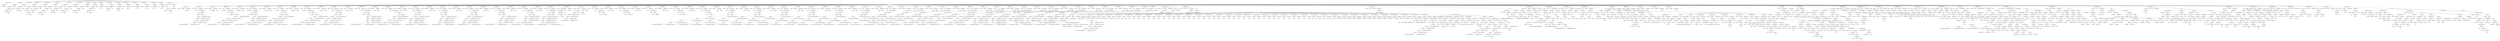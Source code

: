 digraph  {
5 [label=program, node_type=program];
6 [label=package_declaration, node_type=package_declaration];
7 [label=scoped_identifier, node_type=scoped_identifier];
8 [label=org, node_type=identifier];
9 [label=elasticsearch, node_type=identifier];
10 [label=import_declaration, node_type=import_declaration];
11 [label=scoped_identifier, node_type=scoped_identifier];
12 [label=scoped_identifier, node_type=scoped_identifier];
13 [label=scoped_identifier, node_type=scoped_identifier];
14 [label=scoped_identifier, node_type=scoped_identifier];
15 [label=org, node_type=identifier];
16 [label=elasticsearch, node_type=identifier];
17 [label=cluster, node_type=identifier];
18 [label=metadata, node_type=identifier];
19 [label=IndexMetaData, node_type=identifier];
20 [label=import_declaration, node_type=import_declaration];
21 [label=scoped_identifier, node_type=scoped_identifier];
22 [label=scoped_identifier, node_type=scoped_identifier];
23 [label=scoped_identifier, node_type=scoped_identifier];
24 [label=org, node_type=identifier];
25 [label=elasticsearch, node_type=identifier];
26 [label=common, node_type=identifier];
27 [label=Strings, node_type=identifier];
28 [label=import_declaration, node_type=import_declaration];
29 [label=scoped_identifier, node_type=scoped_identifier];
30 [label=scoped_identifier, node_type=scoped_identifier];
31 [label=scoped_identifier, node_type=scoped_identifier];
32 [label=org, node_type=identifier];
33 [label=elasticsearch, node_type=identifier];
34 [label=common, node_type=identifier];
35 [label=SuppressForbidden, node_type=identifier];
36 [label=import_declaration, node_type=import_declaration];
37 [label=scoped_identifier, node_type=scoped_identifier];
38 [label=scoped_identifier, node_type=scoped_identifier];
39 [label=scoped_identifier, node_type=scoped_identifier];
40 [label=scoped_identifier, node_type=scoped_identifier];
41 [label=scoped_identifier, node_type=scoped_identifier];
42 [label=org, node_type=identifier];
43 [label=elasticsearch, node_type=identifier];
44 [label=common, node_type=identifier];
45 [label=io, node_type=identifier];
46 [label=stream, node_type=identifier];
47 [label=StreamInput, node_type=identifier];
48 [label=import_declaration, node_type=import_declaration];
49 [label=scoped_identifier, node_type=scoped_identifier];
50 [label=scoped_identifier, node_type=scoped_identifier];
51 [label=scoped_identifier, node_type=scoped_identifier];
52 [label=scoped_identifier, node_type=scoped_identifier];
53 [label=scoped_identifier, node_type=scoped_identifier];
54 [label=org, node_type=identifier];
55 [label=elasticsearch, node_type=identifier];
56 [label=common, node_type=identifier];
57 [label=io, node_type=identifier];
58 [label=stream, node_type=identifier];
59 [label=StreamOutput, node_type=identifier];
60 [label=import_declaration, node_type=import_declaration];
61 [label=scoped_identifier, node_type=scoped_identifier];
62 [label=scoped_identifier, node_type=scoped_identifier];
63 [label=scoped_identifier, node_type=scoped_identifier];
64 [label=scoped_identifier, node_type=scoped_identifier];
65 [label=org, node_type=identifier];
66 [label=elasticsearch, node_type=identifier];
67 [label=common, node_type=identifier];
68 [label=settings, node_type=identifier];
69 [label=Settings, node_type=identifier];
70 [label=import_declaration, node_type=import_declaration];
71 [label=scoped_identifier, node_type=scoped_identifier];
72 [label=scoped_identifier, node_type=scoped_identifier];
73 [label=scoped_identifier, node_type=scoped_identifier];
74 [label=scoped_identifier, node_type=scoped_identifier];
75 [label=org, node_type=identifier];
76 [label=elasticsearch, node_type=identifier];
77 [label=common, node_type=identifier];
78 [label=xcontent, node_type=identifier];
79 [label=ToXContentFragment, node_type=identifier];
80 [label=import_declaration, node_type=import_declaration];
81 [label=scoped_identifier, node_type=scoped_identifier];
82 [label=scoped_identifier, node_type=scoped_identifier];
83 [label=scoped_identifier, node_type=scoped_identifier];
84 [label=scoped_identifier, node_type=scoped_identifier];
85 [label=org, node_type=identifier];
86 [label=elasticsearch, node_type=identifier];
87 [label=common, node_type=identifier];
88 [label=xcontent, node_type=identifier];
89 [label=XContentBuilder, node_type=identifier];
90 [label=import_declaration, node_type=import_declaration];
91 [label=scoped_identifier, node_type=scoped_identifier];
92 [label=scoped_identifier, node_type=scoped_identifier];
93 [label=scoped_identifier, node_type=scoped_identifier];
94 [label=scoped_identifier, node_type=scoped_identifier];
95 [label=org, node_type=identifier];
96 [label=elasticsearch, node_type=identifier];
97 [label=monitor, node_type=identifier];
98 [label=jvm, node_type=identifier];
99 [label=JvmInfo, node_type=identifier];
100 [label=import_declaration, node_type=import_declaration];
101 [label=scoped_identifier, node_type=scoped_identifier];
102 [label=scoped_identifier, node_type=scoped_identifier];
103 [label=java, node_type=identifier];
104 [label=io, node_type=identifier];
105 [label=IOException, node_type=identifier];
106 [label=import_declaration, node_type=import_declaration];
107 [label=scoped_identifier, node_type=scoped_identifier];
108 [label=scoped_identifier, node_type=scoped_identifier];
109 [label=scoped_identifier, node_type=scoped_identifier];
110 [label=java, node_type=identifier];
111 [label=lang, node_type=identifier];
112 [label=reflect, node_type=identifier];
113 [label=Field, node_type=identifier];
114 [label=import_declaration, node_type=import_declaration];
115 [label=scoped_identifier, node_type=scoped_identifier];
116 [label=scoped_identifier, node_type=scoped_identifier];
117 [label=scoped_identifier, node_type=scoped_identifier];
118 [label=java, node_type=identifier];
119 [label=lang, node_type=identifier];
120 [label=reflect, node_type=identifier];
121 [label=Modifier, node_type=identifier];
122 [label=import_declaration, node_type=import_declaration];
123 [label=scoped_identifier, node_type=scoped_identifier];
124 [label=scoped_identifier, node_type=scoped_identifier];
125 [label=java, node_type=identifier];
126 [label=util, node_type=identifier];
127 [label=ArrayList, node_type=identifier];
128 [label=import_declaration, node_type=import_declaration];
129 [label=scoped_identifier, node_type=scoped_identifier];
130 [label=scoped_identifier, node_type=scoped_identifier];
131 [label=java, node_type=identifier];
132 [label=util, node_type=identifier];
133 [label=Collections, node_type=identifier];
134 [label=import_declaration, node_type=import_declaration];
135 [label=scoped_identifier, node_type=scoped_identifier];
136 [label=scoped_identifier, node_type=scoped_identifier];
137 [label=java, node_type=identifier];
138 [label=util, node_type=identifier];
139 [label=List, node_type=identifier];
140 [label=import_declaration, node_type=import_declaration];
141 [label=scoped_identifier, node_type=scoped_identifier];
142 [label=scoped_identifier, node_type=scoped_identifier];
143 [label=java, node_type=identifier];
144 [label=util, node_type=identifier];
145 [label=Locale, node_type=identifier];
146 [label=import_declaration, node_type=import_declaration];
147 [label=scoped_identifier, node_type=scoped_identifier];
148 [label=scoped_identifier, node_type=scoped_identifier];
149 [label=java, node_type=identifier];
150 [label=util, node_type=identifier];
151 [label=Objects, node_type=identifier];
152 [label=class_declaration, node_type=class_declaration];
153 [label=modifiers, node_type=modifiers];
154 [label=Version, node_type=identifier];
155 [label=super_interfaces, node_type=super_interfaces];
156 [label=type_list, node_type=type_list];
157 [label=generic_type, node_type=generic_type];
158 [label=Comparable, node_type=type_identifier];
159 [label=type_arguments, node_type=type_arguments];
160 [label=Version, node_type=type_identifier];
161 [label=ToXContentFragment, node_type=type_identifier];
162 [label=class_body, node_type=class_body];
163 [label=field_declaration, node_type=field_declaration];
164 [label=modifiers, node_type=modifiers];
165 [label=integral_type, node_type=integral_type];
166 [label=variable_declarator, node_type=variable_declarator];
167 [label=V_EMPTY_ID, node_type=identifier];
168 [label=0, node_type=decimal_integer_literal];
169 [label=field_declaration, node_type=field_declaration];
170 [label=modifiers, node_type=modifiers];
171 [label=Version, node_type=type_identifier];
172 [label=variable_declarator, node_type=variable_declarator];
173 [label=V_EMPTY, node_type=identifier];
174 [label=object_creation_expression, node_type=object_creation_expression];
175 [label=Version, node_type=type_identifier];
176 [label=argument_list, node_type=argument_list];
177 [label=V_EMPTY_ID, node_type=identifier];
178 [label=field_access, node_type=field_access];
179 [label=field_access, node_type=field_access];
180 [label=field_access, node_type=field_access];
181 [label=field_access, node_type=field_access];
182 [label=field_access, node_type=field_access];
183 [label="org.apache.lucene.util.Version.LATEST", node_type=identifier];
184 [label="org.apache.lucene.util.Version.LATEST", node_type=identifier];
185 [label="org.apache.lucene.util.Version.LATEST", node_type=identifier];
186 [label="org.apache.lucene.util.Version.LATEST", node_type=identifier];
187 [label="org.apache.lucene.util.Version.LATEST", node_type=identifier];
188 [label="org.apache.lucene.util.Version.LATEST", node_type=identifier];
189 [label=field_declaration, node_type=field_declaration];
190 [label=modifiers, node_type=modifiers];
191 [label=integral_type, node_type=integral_type];
192 [label=variable_declarator, node_type=variable_declarator];
193 [label=V_6_0_0_alpha1_ID, node_type=identifier];
194 [label=6000001, node_type=decimal_integer_literal];
195 [label=field_declaration, node_type=field_declaration];
196 [label=modifiers, node_type=modifiers];
197 [label=Version, node_type=type_identifier];
198 [label=variable_declarator, node_type=variable_declarator];
199 [label=V_6_0_0_alpha1, node_type=identifier];
200 [label=object_creation_expression, node_type=object_creation_expression];
201 [label=Version, node_type=type_identifier];
202 [label=argument_list, node_type=argument_list];
203 [label=V_6_0_0_alpha1_ID, node_type=identifier];
204 [label=field_access, node_type=field_access];
205 [label=field_access, node_type=field_access];
206 [label=field_access, node_type=field_access];
207 [label=field_access, node_type=field_access];
208 [label=field_access, node_type=field_access];
209 [label="org.apache.lucene.util.Version.LUCENE_7_0_0", node_type=identifier];
210 [label="org.apache.lucene.util.Version.LUCENE_7_0_0", node_type=identifier];
211 [label="org.apache.lucene.util.Version.LUCENE_7_0_0", node_type=identifier];
212 [label="org.apache.lucene.util.Version.LUCENE_7_0_0", node_type=identifier];
213 [label="org.apache.lucene.util.Version.LUCENE_7_0_0", node_type=identifier];
214 [label="org.apache.lucene.util.Version.LUCENE_7_0_0", node_type=identifier];
215 [label=field_declaration, node_type=field_declaration];
216 [label=modifiers, node_type=modifiers];
217 [label=integral_type, node_type=integral_type];
218 [label=variable_declarator, node_type=variable_declarator];
219 [label=V_6_0_0_alpha2_ID, node_type=identifier];
220 [label=6000002, node_type=decimal_integer_literal];
221 [label=field_declaration, node_type=field_declaration];
222 [label=modifiers, node_type=modifiers];
223 [label=Version, node_type=type_identifier];
224 [label=variable_declarator, node_type=variable_declarator];
225 [label=V_6_0_0_alpha2, node_type=identifier];
226 [label=object_creation_expression, node_type=object_creation_expression];
227 [label=Version, node_type=type_identifier];
228 [label=argument_list, node_type=argument_list];
229 [label=V_6_0_0_alpha2_ID, node_type=identifier];
230 [label=field_access, node_type=field_access];
231 [label=field_access, node_type=field_access];
232 [label=field_access, node_type=field_access];
233 [label=field_access, node_type=field_access];
234 [label=field_access, node_type=field_access];
235 [label="org.apache.lucene.util.Version.LUCENE_7_0_0", node_type=identifier];
236 [label="org.apache.lucene.util.Version.LUCENE_7_0_0", node_type=identifier];
237 [label="org.apache.lucene.util.Version.LUCENE_7_0_0", node_type=identifier];
238 [label="org.apache.lucene.util.Version.LUCENE_7_0_0", node_type=identifier];
239 [label="org.apache.lucene.util.Version.LUCENE_7_0_0", node_type=identifier];
240 [label="org.apache.lucene.util.Version.LUCENE_7_0_0", node_type=identifier];
241 [label=field_declaration, node_type=field_declaration];
242 [label=modifiers, node_type=modifiers];
243 [label=integral_type, node_type=integral_type];
244 [label=variable_declarator, node_type=variable_declarator];
245 [label=V_6_0_0_beta1_ID, node_type=identifier];
246 [label=6000026, node_type=decimal_integer_literal];
247 [label=field_declaration, node_type=field_declaration];
248 [label=modifiers, node_type=modifiers];
249 [label=Version, node_type=type_identifier];
250 [label=variable_declarator, node_type=variable_declarator];
251 [label=V_6_0_0_beta1, node_type=identifier];
252 [label=object_creation_expression, node_type=object_creation_expression];
253 [label=Version, node_type=type_identifier];
254 [label=argument_list, node_type=argument_list];
255 [label=V_6_0_0_beta1_ID, node_type=identifier];
256 [label=field_access, node_type=field_access];
257 [label=field_access, node_type=field_access];
258 [label=field_access, node_type=field_access];
259 [label=field_access, node_type=field_access];
260 [label=field_access, node_type=field_access];
261 [label="org.apache.lucene.util.Version.LUCENE_7_0_0", node_type=identifier];
262 [label="org.apache.lucene.util.Version.LUCENE_7_0_0", node_type=identifier];
263 [label="org.apache.lucene.util.Version.LUCENE_7_0_0", node_type=identifier];
264 [label="org.apache.lucene.util.Version.LUCENE_7_0_0", node_type=identifier];
265 [label="org.apache.lucene.util.Version.LUCENE_7_0_0", node_type=identifier];
266 [label="org.apache.lucene.util.Version.LUCENE_7_0_0", node_type=identifier];
267 [label=field_declaration, node_type=field_declaration];
268 [label=modifiers, node_type=modifiers];
269 [label=integral_type, node_type=integral_type];
270 [label=variable_declarator, node_type=variable_declarator];
271 [label=V_6_0_0_beta2_ID, node_type=identifier];
272 [label=6000027, node_type=decimal_integer_literal];
273 [label=field_declaration, node_type=field_declaration];
274 [label=modifiers, node_type=modifiers];
275 [label=Version, node_type=type_identifier];
276 [label=variable_declarator, node_type=variable_declarator];
277 [label=V_6_0_0_beta2, node_type=identifier];
278 [label=object_creation_expression, node_type=object_creation_expression];
279 [label=Version, node_type=type_identifier];
280 [label=argument_list, node_type=argument_list];
281 [label=V_6_0_0_beta2_ID, node_type=identifier];
282 [label=field_access, node_type=field_access];
283 [label=field_access, node_type=field_access];
284 [label=field_access, node_type=field_access];
285 [label=field_access, node_type=field_access];
286 [label=field_access, node_type=field_access];
287 [label="org.apache.lucene.util.Version.LUCENE_7_0_0", node_type=identifier];
288 [label="org.apache.lucene.util.Version.LUCENE_7_0_0", node_type=identifier];
289 [label="org.apache.lucene.util.Version.LUCENE_7_0_0", node_type=identifier];
290 [label="org.apache.lucene.util.Version.LUCENE_7_0_0", node_type=identifier];
291 [label="org.apache.lucene.util.Version.LUCENE_7_0_0", node_type=identifier];
292 [label="org.apache.lucene.util.Version.LUCENE_7_0_0", node_type=identifier];
293 [label=field_declaration, node_type=field_declaration];
294 [label=modifiers, node_type=modifiers];
295 [label=integral_type, node_type=integral_type];
296 [label=variable_declarator, node_type=variable_declarator];
297 [label=V_6_0_0_rc1_ID, node_type=identifier];
298 [label=6000051, node_type=decimal_integer_literal];
299 [label=field_declaration, node_type=field_declaration];
300 [label=modifiers, node_type=modifiers];
301 [label=Version, node_type=type_identifier];
302 [label=variable_declarator, node_type=variable_declarator];
303 [label=V_6_0_0_rc1, node_type=identifier];
304 [label=object_creation_expression, node_type=object_creation_expression];
305 [label=Version, node_type=type_identifier];
306 [label=argument_list, node_type=argument_list];
307 [label=V_6_0_0_rc1_ID, node_type=identifier];
308 [label=field_access, node_type=field_access];
309 [label=field_access, node_type=field_access];
310 [label=field_access, node_type=field_access];
311 [label=field_access, node_type=field_access];
312 [label=field_access, node_type=field_access];
313 [label="org.apache.lucene.util.Version.LUCENE_7_0_0", node_type=identifier];
314 [label="org.apache.lucene.util.Version.LUCENE_7_0_0", node_type=identifier];
315 [label="org.apache.lucene.util.Version.LUCENE_7_0_0", node_type=identifier];
316 [label="org.apache.lucene.util.Version.LUCENE_7_0_0", node_type=identifier];
317 [label="org.apache.lucene.util.Version.LUCENE_7_0_0", node_type=identifier];
318 [label="org.apache.lucene.util.Version.LUCENE_7_0_0", node_type=identifier];
319 [label=field_declaration, node_type=field_declaration];
320 [label=modifiers, node_type=modifiers];
321 [label=integral_type, node_type=integral_type];
322 [label=variable_declarator, node_type=variable_declarator];
323 [label=V_6_0_0_rc2_ID, node_type=identifier];
324 [label=6000052, node_type=decimal_integer_literal];
325 [label=field_declaration, node_type=field_declaration];
326 [label=modifiers, node_type=modifiers];
327 [label=Version, node_type=type_identifier];
328 [label=variable_declarator, node_type=variable_declarator];
329 [label=V_6_0_0_rc2, node_type=identifier];
330 [label=object_creation_expression, node_type=object_creation_expression];
331 [label=Version, node_type=type_identifier];
332 [label=argument_list, node_type=argument_list];
333 [label=V_6_0_0_rc2_ID, node_type=identifier];
334 [label=field_access, node_type=field_access];
335 [label=field_access, node_type=field_access];
336 [label=field_access, node_type=field_access];
337 [label=field_access, node_type=field_access];
338 [label=field_access, node_type=field_access];
339 [label="org.apache.lucene.util.Version.LUCENE_7_0_1", node_type=identifier];
340 [label="org.apache.lucene.util.Version.LUCENE_7_0_1", node_type=identifier];
341 [label="org.apache.lucene.util.Version.LUCENE_7_0_1", node_type=identifier];
342 [label="org.apache.lucene.util.Version.LUCENE_7_0_1", node_type=identifier];
343 [label="org.apache.lucene.util.Version.LUCENE_7_0_1", node_type=identifier];
344 [label="org.apache.lucene.util.Version.LUCENE_7_0_1", node_type=identifier];
345 [label=field_declaration, node_type=field_declaration];
346 [label=modifiers, node_type=modifiers];
347 [label=integral_type, node_type=integral_type];
348 [label=variable_declarator, node_type=variable_declarator];
349 [label=V_6_0_0_ID, node_type=identifier];
350 [label=6000099, node_type=decimal_integer_literal];
351 [label=field_declaration, node_type=field_declaration];
352 [label=modifiers, node_type=modifiers];
353 [label=Version, node_type=type_identifier];
354 [label=variable_declarator, node_type=variable_declarator];
355 [label=V_6_0_0, node_type=identifier];
356 [label=object_creation_expression, node_type=object_creation_expression];
357 [label=Version, node_type=type_identifier];
358 [label=argument_list, node_type=argument_list];
359 [label=V_6_0_0_ID, node_type=identifier];
360 [label=field_access, node_type=field_access];
361 [label=field_access, node_type=field_access];
362 [label=field_access, node_type=field_access];
363 [label=field_access, node_type=field_access];
364 [label=field_access, node_type=field_access];
365 [label="org.apache.lucene.util.Version.LUCENE_7_0_1", node_type=identifier];
366 [label="org.apache.lucene.util.Version.LUCENE_7_0_1", node_type=identifier];
367 [label="org.apache.lucene.util.Version.LUCENE_7_0_1", node_type=identifier];
368 [label="org.apache.lucene.util.Version.LUCENE_7_0_1", node_type=identifier];
369 [label="org.apache.lucene.util.Version.LUCENE_7_0_1", node_type=identifier];
370 [label="org.apache.lucene.util.Version.LUCENE_7_0_1", node_type=identifier];
371 [label=field_declaration, node_type=field_declaration];
372 [label=modifiers, node_type=modifiers];
373 [label=integral_type, node_type=integral_type];
374 [label=variable_declarator, node_type=variable_declarator];
375 [label=V_6_0_1_ID, node_type=identifier];
376 [label=6000199, node_type=decimal_integer_literal];
377 [label=field_declaration, node_type=field_declaration];
378 [label=modifiers, node_type=modifiers];
379 [label=Version, node_type=type_identifier];
380 [label=variable_declarator, node_type=variable_declarator];
381 [label=V_6_0_1, node_type=identifier];
382 [label=object_creation_expression, node_type=object_creation_expression];
383 [label=Version, node_type=type_identifier];
384 [label=argument_list, node_type=argument_list];
385 [label=V_6_0_1_ID, node_type=identifier];
386 [label=field_access, node_type=field_access];
387 [label=field_access, node_type=field_access];
388 [label=field_access, node_type=field_access];
389 [label=field_access, node_type=field_access];
390 [label=field_access, node_type=field_access];
391 [label="org.apache.lucene.util.Version.LUCENE_7_0_1", node_type=identifier];
392 [label="org.apache.lucene.util.Version.LUCENE_7_0_1", node_type=identifier];
393 [label="org.apache.lucene.util.Version.LUCENE_7_0_1", node_type=identifier];
394 [label="org.apache.lucene.util.Version.LUCENE_7_0_1", node_type=identifier];
395 [label="org.apache.lucene.util.Version.LUCENE_7_0_1", node_type=identifier];
396 [label="org.apache.lucene.util.Version.LUCENE_7_0_1", node_type=identifier];
397 [label=field_declaration, node_type=field_declaration];
398 [label=modifiers, node_type=modifiers];
399 [label=integral_type, node_type=integral_type];
400 [label=variable_declarator, node_type=variable_declarator];
401 [label=V_6_1_0_ID, node_type=identifier];
402 [label=6010099, node_type=decimal_integer_literal];
403 [label=field_declaration, node_type=field_declaration];
404 [label=modifiers, node_type=modifiers];
405 [label=Version, node_type=type_identifier];
406 [label=variable_declarator, node_type=variable_declarator];
407 [label=V_6_1_0, node_type=identifier];
408 [label=object_creation_expression, node_type=object_creation_expression];
409 [label=Version, node_type=type_identifier];
410 [label=argument_list, node_type=argument_list];
411 [label=V_6_1_0_ID, node_type=identifier];
412 [label=field_access, node_type=field_access];
413 [label=field_access, node_type=field_access];
414 [label=field_access, node_type=field_access];
415 [label=field_access, node_type=field_access];
416 [label=field_access, node_type=field_access];
417 [label="org.apache.lucene.util.Version.LUCENE_7_1_0", node_type=identifier];
418 [label="org.apache.lucene.util.Version.LUCENE_7_1_0", node_type=identifier];
419 [label="org.apache.lucene.util.Version.LUCENE_7_1_0", node_type=identifier];
420 [label="org.apache.lucene.util.Version.LUCENE_7_1_0", node_type=identifier];
421 [label="org.apache.lucene.util.Version.LUCENE_7_1_0", node_type=identifier];
422 [label="org.apache.lucene.util.Version.LUCENE_7_1_0", node_type=identifier];
423 [label=field_declaration, node_type=field_declaration];
424 [label=modifiers, node_type=modifiers];
425 [label=integral_type, node_type=integral_type];
426 [label=variable_declarator, node_type=variable_declarator];
427 [label=V_6_1_1_ID, node_type=identifier];
428 [label=6010199, node_type=decimal_integer_literal];
429 [label=field_declaration, node_type=field_declaration];
430 [label=modifiers, node_type=modifiers];
431 [label=Version, node_type=type_identifier];
432 [label=variable_declarator, node_type=variable_declarator];
433 [label=V_6_1_1, node_type=identifier];
434 [label=object_creation_expression, node_type=object_creation_expression];
435 [label=Version, node_type=type_identifier];
436 [label=argument_list, node_type=argument_list];
437 [label=V_6_1_1_ID, node_type=identifier];
438 [label=field_access, node_type=field_access];
439 [label=field_access, node_type=field_access];
440 [label=field_access, node_type=field_access];
441 [label=field_access, node_type=field_access];
442 [label=field_access, node_type=field_access];
443 [label="org.apache.lucene.util.Version.LUCENE_7_1_0", node_type=identifier];
444 [label="org.apache.lucene.util.Version.LUCENE_7_1_0", node_type=identifier];
445 [label="org.apache.lucene.util.Version.LUCENE_7_1_0", node_type=identifier];
446 [label="org.apache.lucene.util.Version.LUCENE_7_1_0", node_type=identifier];
447 [label="org.apache.lucene.util.Version.LUCENE_7_1_0", node_type=identifier];
448 [label="org.apache.lucene.util.Version.LUCENE_7_1_0", node_type=identifier];
449 [label=field_declaration, node_type=field_declaration];
450 [label=modifiers, node_type=modifiers];
451 [label=integral_type, node_type=integral_type];
452 [label=variable_declarator, node_type=variable_declarator];
453 [label=V_6_1_2_ID, node_type=identifier];
454 [label=6010299, node_type=decimal_integer_literal];
455 [label=field_declaration, node_type=field_declaration];
456 [label=modifiers, node_type=modifiers];
457 [label=Version, node_type=type_identifier];
458 [label=variable_declarator, node_type=variable_declarator];
459 [label=V_6_1_2, node_type=identifier];
460 [label=object_creation_expression, node_type=object_creation_expression];
461 [label=Version, node_type=type_identifier];
462 [label=argument_list, node_type=argument_list];
463 [label=V_6_1_2_ID, node_type=identifier];
464 [label=field_access, node_type=field_access];
465 [label=field_access, node_type=field_access];
466 [label=field_access, node_type=field_access];
467 [label=field_access, node_type=field_access];
468 [label=field_access, node_type=field_access];
469 [label="org.apache.lucene.util.Version.LUCENE_7_1_0", node_type=identifier];
470 [label="org.apache.lucene.util.Version.LUCENE_7_1_0", node_type=identifier];
471 [label="org.apache.lucene.util.Version.LUCENE_7_1_0", node_type=identifier];
472 [label="org.apache.lucene.util.Version.LUCENE_7_1_0", node_type=identifier];
473 [label="org.apache.lucene.util.Version.LUCENE_7_1_0", node_type=identifier];
474 [label="org.apache.lucene.util.Version.LUCENE_7_1_0", node_type=identifier];
475 [label=field_declaration, node_type=field_declaration];
476 [label=modifiers, node_type=modifiers];
477 [label=integral_type, node_type=integral_type];
478 [label=variable_declarator, node_type=variable_declarator];
479 [label=V_6_1_3_ID, node_type=identifier];
480 [label=6010399, node_type=decimal_integer_literal];
481 [label=field_declaration, node_type=field_declaration];
482 [label=modifiers, node_type=modifiers];
483 [label=Version, node_type=type_identifier];
484 [label=variable_declarator, node_type=variable_declarator];
485 [label=V_6_1_3, node_type=identifier];
486 [label=object_creation_expression, node_type=object_creation_expression];
487 [label=Version, node_type=type_identifier];
488 [label=argument_list, node_type=argument_list];
489 [label=V_6_1_3_ID, node_type=identifier];
490 [label=field_access, node_type=field_access];
491 [label=field_access, node_type=field_access];
492 [label=field_access, node_type=field_access];
493 [label=field_access, node_type=field_access];
494 [label=field_access, node_type=field_access];
495 [label="org.apache.lucene.util.Version.LUCENE_7_1_0", node_type=identifier];
496 [label="org.apache.lucene.util.Version.LUCENE_7_1_0", node_type=identifier];
497 [label="org.apache.lucene.util.Version.LUCENE_7_1_0", node_type=identifier];
498 [label="org.apache.lucene.util.Version.LUCENE_7_1_0", node_type=identifier];
499 [label="org.apache.lucene.util.Version.LUCENE_7_1_0", node_type=identifier];
500 [label="org.apache.lucene.util.Version.LUCENE_7_1_0", node_type=identifier];
501 [label=field_declaration, node_type=field_declaration];
502 [label=modifiers, node_type=modifiers];
503 [label=integral_type, node_type=integral_type];
504 [label=variable_declarator, node_type=variable_declarator];
505 [label=V_6_1_4_ID, node_type=identifier];
506 [label=6010499, node_type=decimal_integer_literal];
507 [label=field_declaration, node_type=field_declaration];
508 [label=modifiers, node_type=modifiers];
509 [label=Version, node_type=type_identifier];
510 [label=variable_declarator, node_type=variable_declarator];
511 [label=V_6_1_4, node_type=identifier];
512 [label=object_creation_expression, node_type=object_creation_expression];
513 [label=Version, node_type=type_identifier];
514 [label=argument_list, node_type=argument_list];
515 [label=V_6_1_4_ID, node_type=identifier];
516 [label=field_access, node_type=field_access];
517 [label=field_access, node_type=field_access];
518 [label=field_access, node_type=field_access];
519 [label=field_access, node_type=field_access];
520 [label=field_access, node_type=field_access];
521 [label="org.apache.lucene.util.Version.LUCENE_7_1_0", node_type=identifier];
522 [label="org.apache.lucene.util.Version.LUCENE_7_1_0", node_type=identifier];
523 [label="org.apache.lucene.util.Version.LUCENE_7_1_0", node_type=identifier];
524 [label="org.apache.lucene.util.Version.LUCENE_7_1_0", node_type=identifier];
525 [label="org.apache.lucene.util.Version.LUCENE_7_1_0", node_type=identifier];
526 [label="org.apache.lucene.util.Version.LUCENE_7_1_0", node_type=identifier];
527 [label=field_declaration, node_type=field_declaration];
528 [label=modifiers, node_type=modifiers];
529 [label=scoped_type_identifier, node_type=scoped_type_identifier];
530 [label=scoped_type_identifier, node_type=scoped_type_identifier];
531 [label=scoped_type_identifier, node_type=scoped_type_identifier];
532 [label=scoped_type_identifier, node_type=scoped_type_identifier];
533 [label=org, node_type=type_identifier];
534 [label=apache, node_type=type_identifier];
535 [label=lucene, node_type=type_identifier];
536 [label=util, node_type=type_identifier];
537 [label=Version, node_type=type_identifier];
538 [label=variable_declarator, node_type=variable_declarator];
539 [label=LUCENE_7_2_1, node_type=identifier];
540 [label=method_invocation, node_type=method_invocation];
541 [label=field_access, node_type=field_access];
542 [label=field_access, node_type=field_access];
543 [label=field_access, node_type=field_access];
544 [label=field_access, node_type=field_access];
545 [label="org.apache.lucene.util.Version", node_type=identifier];
546 [label="org.apache.lucene.util.Version", node_type=identifier];
547 [label="org.apache.lucene.util.Version", node_type=identifier];
548 [label="org.apache.lucene.util.Version", node_type=identifier];
549 [label="org.apache.lucene.util.Version", node_type=identifier];
550 [label=fromBits, node_type=identifier];
551 [label=argument_list, node_type=argument_list];
552 [label=7, node_type=decimal_integer_literal];
553 [label=2, node_type=decimal_integer_literal];
554 [label=1, node_type=decimal_integer_literal];
555 [label=field_declaration, node_type=field_declaration];
556 [label=modifiers, node_type=modifiers];
557 [label=integral_type, node_type=integral_type];
558 [label=variable_declarator, node_type=variable_declarator];
559 [label=V_6_2_0_ID, node_type=identifier];
560 [label=6020099, node_type=decimal_integer_literal];
561 [label=field_declaration, node_type=field_declaration];
562 [label=modifiers, node_type=modifiers];
563 [label=Version, node_type=type_identifier];
564 [label=variable_declarator, node_type=variable_declarator];
565 [label=V_6_2_0, node_type=identifier];
566 [label=object_creation_expression, node_type=object_creation_expression];
567 [label=Version, node_type=type_identifier];
568 [label=argument_list, node_type=argument_list];
569 [label=V_6_2_0_ID, node_type=identifier];
570 [label=LUCENE_7_2_1, node_type=identifier];
571 [label=field_declaration, node_type=field_declaration];
572 [label=modifiers, node_type=modifiers];
573 [label=integral_type, node_type=integral_type];
574 [label=variable_declarator, node_type=variable_declarator];
575 [label=V_6_2_1_ID, node_type=identifier];
576 [label=6020199, node_type=decimal_integer_literal];
577 [label=field_declaration, node_type=field_declaration];
578 [label=modifiers, node_type=modifiers];
579 [label=Version, node_type=type_identifier];
580 [label=variable_declarator, node_type=variable_declarator];
581 [label=V_6_2_1, node_type=identifier];
582 [label=object_creation_expression, node_type=object_creation_expression];
583 [label=Version, node_type=type_identifier];
584 [label=argument_list, node_type=argument_list];
585 [label=V_6_2_1_ID, node_type=identifier];
586 [label=LUCENE_7_2_1, node_type=identifier];
587 [label=field_declaration, node_type=field_declaration];
588 [label=modifiers, node_type=modifiers];
589 [label=integral_type, node_type=integral_type];
590 [label=variable_declarator, node_type=variable_declarator];
591 [label=V_6_2_2_ID, node_type=identifier];
592 [label=6020299, node_type=decimal_integer_literal];
593 [label=field_declaration, node_type=field_declaration];
594 [label=modifiers, node_type=modifiers];
595 [label=Version, node_type=type_identifier];
596 [label=variable_declarator, node_type=variable_declarator];
597 [label=V_6_2_2, node_type=identifier];
598 [label=object_creation_expression, node_type=object_creation_expression];
599 [label=Version, node_type=type_identifier];
600 [label=argument_list, node_type=argument_list];
601 [label=V_6_2_2_ID, node_type=identifier];
602 [label=LUCENE_7_2_1, node_type=identifier];
603 [label=field_declaration, node_type=field_declaration];
604 [label=modifiers, node_type=modifiers];
605 [label=integral_type, node_type=integral_type];
606 [label=variable_declarator, node_type=variable_declarator];
607 [label=V_6_2_3_ID, node_type=identifier];
608 [label=6020399, node_type=decimal_integer_literal];
609 [label=field_declaration, node_type=field_declaration];
610 [label=modifiers, node_type=modifiers];
611 [label=Version, node_type=type_identifier];
612 [label=variable_declarator, node_type=variable_declarator];
613 [label=V_6_2_3, node_type=identifier];
614 [label=object_creation_expression, node_type=object_creation_expression];
615 [label=Version, node_type=type_identifier];
616 [label=argument_list, node_type=argument_list];
617 [label=V_6_2_3_ID, node_type=identifier];
618 [label=LUCENE_7_2_1, node_type=identifier];
619 [label=field_declaration, node_type=field_declaration];
620 [label=modifiers, node_type=modifiers];
621 [label=integral_type, node_type=integral_type];
622 [label=variable_declarator, node_type=variable_declarator];
623 [label=V_6_2_4_ID, node_type=identifier];
624 [label=6020499, node_type=decimal_integer_literal];
625 [label=field_declaration, node_type=field_declaration];
626 [label=modifiers, node_type=modifiers];
627 [label=Version, node_type=type_identifier];
628 [label=variable_declarator, node_type=variable_declarator];
629 [label=V_6_2_4, node_type=identifier];
630 [label=object_creation_expression, node_type=object_creation_expression];
631 [label=Version, node_type=type_identifier];
632 [label=argument_list, node_type=argument_list];
633 [label=V_6_2_4_ID, node_type=identifier];
634 [label=LUCENE_7_2_1, node_type=identifier];
635 [label=field_declaration, node_type=field_declaration];
636 [label=modifiers, node_type=modifiers];
637 [label=integral_type, node_type=integral_type];
638 [label=variable_declarator, node_type=variable_declarator];
639 [label=V_6_3_0_ID, node_type=identifier];
640 [label=6030099, node_type=decimal_integer_literal];
641 [label=field_declaration, node_type=field_declaration];
642 [label=modifiers, node_type=modifiers];
643 [label=Version, node_type=type_identifier];
644 [label=variable_declarator, node_type=variable_declarator];
645 [label=V_6_3_0, node_type=identifier];
646 [label=object_creation_expression, node_type=object_creation_expression];
647 [label=Version, node_type=type_identifier];
648 [label=argument_list, node_type=argument_list];
649 [label=V_6_3_0_ID, node_type=identifier];
650 [label=field_access, node_type=field_access];
651 [label=field_access, node_type=field_access];
652 [label=field_access, node_type=field_access];
653 [label=field_access, node_type=field_access];
654 [label=field_access, node_type=field_access];
655 [label="org.apache.lucene.util.Version.LUCENE_7_3_1", node_type=identifier];
656 [label="org.apache.lucene.util.Version.LUCENE_7_3_1", node_type=identifier];
657 [label="org.apache.lucene.util.Version.LUCENE_7_3_1", node_type=identifier];
658 [label="org.apache.lucene.util.Version.LUCENE_7_3_1", node_type=identifier];
659 [label="org.apache.lucene.util.Version.LUCENE_7_3_1", node_type=identifier];
660 [label="org.apache.lucene.util.Version.LUCENE_7_3_1", node_type=identifier];
661 [label=field_declaration, node_type=field_declaration];
662 [label=modifiers, node_type=modifiers];
663 [label=integral_type, node_type=integral_type];
664 [label=variable_declarator, node_type=variable_declarator];
665 [label=V_6_3_1_ID, node_type=identifier];
666 [label=6030199, node_type=decimal_integer_literal];
667 [label=field_declaration, node_type=field_declaration];
668 [label=modifiers, node_type=modifiers];
669 [label=Version, node_type=type_identifier];
670 [label=variable_declarator, node_type=variable_declarator];
671 [label=V_6_3_1, node_type=identifier];
672 [label=object_creation_expression, node_type=object_creation_expression];
673 [label=Version, node_type=type_identifier];
674 [label=argument_list, node_type=argument_list];
675 [label=V_6_3_1_ID, node_type=identifier];
676 [label=field_access, node_type=field_access];
677 [label=field_access, node_type=field_access];
678 [label=field_access, node_type=field_access];
679 [label=field_access, node_type=field_access];
680 [label=field_access, node_type=field_access];
681 [label="org.apache.lucene.util.Version.LUCENE_7_3_1", node_type=identifier];
682 [label="org.apache.lucene.util.Version.LUCENE_7_3_1", node_type=identifier];
683 [label="org.apache.lucene.util.Version.LUCENE_7_3_1", node_type=identifier];
684 [label="org.apache.lucene.util.Version.LUCENE_7_3_1", node_type=identifier];
685 [label="org.apache.lucene.util.Version.LUCENE_7_3_1", node_type=identifier];
686 [label="org.apache.lucene.util.Version.LUCENE_7_3_1", node_type=identifier];
687 [label=field_declaration, node_type=field_declaration];
688 [label=modifiers, node_type=modifiers];
689 [label=integral_type, node_type=integral_type];
690 [label=variable_declarator, node_type=variable_declarator];
691 [label=V_6_3_2_ID, node_type=identifier];
692 [label=6030299, node_type=decimal_integer_literal];
693 [label=field_declaration, node_type=field_declaration];
694 [label=modifiers, node_type=modifiers];
695 [label=Version, node_type=type_identifier];
696 [label=variable_declarator, node_type=variable_declarator];
697 [label=V_6_3_2, node_type=identifier];
698 [label=object_creation_expression, node_type=object_creation_expression];
699 [label=Version, node_type=type_identifier];
700 [label=argument_list, node_type=argument_list];
701 [label=V_6_3_2_ID, node_type=identifier];
702 [label=field_access, node_type=field_access];
703 [label=field_access, node_type=field_access];
704 [label=field_access, node_type=field_access];
705 [label=field_access, node_type=field_access];
706 [label=field_access, node_type=field_access];
707 [label="org.apache.lucene.util.Version.LUCENE_7_3_1", node_type=identifier];
708 [label="org.apache.lucene.util.Version.LUCENE_7_3_1", node_type=identifier];
709 [label="org.apache.lucene.util.Version.LUCENE_7_3_1", node_type=identifier];
710 [label="org.apache.lucene.util.Version.LUCENE_7_3_1", node_type=identifier];
711 [label="org.apache.lucene.util.Version.LUCENE_7_3_1", node_type=identifier];
712 [label="org.apache.lucene.util.Version.LUCENE_7_3_1", node_type=identifier];
713 [label=field_declaration, node_type=field_declaration];
714 [label=modifiers, node_type=modifiers];
715 [label=integral_type, node_type=integral_type];
716 [label=variable_declarator, node_type=variable_declarator];
717 [label=V_6_4_0_ID, node_type=identifier];
718 [label=6040099, node_type=decimal_integer_literal];
719 [label=field_declaration, node_type=field_declaration];
720 [label=modifiers, node_type=modifiers];
721 [label=Version, node_type=type_identifier];
722 [label=variable_declarator, node_type=variable_declarator];
723 [label=V_6_4_0, node_type=identifier];
724 [label=object_creation_expression, node_type=object_creation_expression];
725 [label=Version, node_type=type_identifier];
726 [label=argument_list, node_type=argument_list];
727 [label=V_6_4_0_ID, node_type=identifier];
728 [label=field_access, node_type=field_access];
729 [label=field_access, node_type=field_access];
730 [label=field_access, node_type=field_access];
731 [label=field_access, node_type=field_access];
732 [label=field_access, node_type=field_access];
733 [label="org.apache.lucene.util.Version.LUCENE_7_4_0", node_type=identifier];
734 [label="org.apache.lucene.util.Version.LUCENE_7_4_0", node_type=identifier];
735 [label="org.apache.lucene.util.Version.LUCENE_7_4_0", node_type=identifier];
736 [label="org.apache.lucene.util.Version.LUCENE_7_4_0", node_type=identifier];
737 [label="org.apache.lucene.util.Version.LUCENE_7_4_0", node_type=identifier];
738 [label="org.apache.lucene.util.Version.LUCENE_7_4_0", node_type=identifier];
739 [label=field_declaration, node_type=field_declaration];
740 [label=modifiers, node_type=modifiers];
741 [label=integral_type, node_type=integral_type];
742 [label=variable_declarator, node_type=variable_declarator];
743 [label=V_6_4_1_ID, node_type=identifier];
744 [label=6040199, node_type=decimal_integer_literal];
745 [label=field_declaration, node_type=field_declaration];
746 [label=modifiers, node_type=modifiers];
747 [label=Version, node_type=type_identifier];
748 [label=variable_declarator, node_type=variable_declarator];
749 [label=V_6_4_1, node_type=identifier];
750 [label=object_creation_expression, node_type=object_creation_expression];
751 [label=Version, node_type=type_identifier];
752 [label=argument_list, node_type=argument_list];
753 [label=V_6_4_1_ID, node_type=identifier];
754 [label=field_access, node_type=field_access];
755 [label=field_access, node_type=field_access];
756 [label=field_access, node_type=field_access];
757 [label=field_access, node_type=field_access];
758 [label=field_access, node_type=field_access];
759 [label="org.apache.lucene.util.Version.LUCENE_7_4_0", node_type=identifier];
760 [label="org.apache.lucene.util.Version.LUCENE_7_4_0", node_type=identifier];
761 [label="org.apache.lucene.util.Version.LUCENE_7_4_0", node_type=identifier];
762 [label="org.apache.lucene.util.Version.LUCENE_7_4_0", node_type=identifier];
763 [label="org.apache.lucene.util.Version.LUCENE_7_4_0", node_type=identifier];
764 [label="org.apache.lucene.util.Version.LUCENE_7_4_0", node_type=identifier];
765 [label=field_declaration, node_type=field_declaration];
766 [label=modifiers, node_type=modifiers];
767 [label=integral_type, node_type=integral_type];
768 [label=variable_declarator, node_type=variable_declarator];
769 [label=V_6_4_2_ID, node_type=identifier];
770 [label=6040299, node_type=decimal_integer_literal];
771 [label=field_declaration, node_type=field_declaration];
772 [label=modifiers, node_type=modifiers];
773 [label=Version, node_type=type_identifier];
774 [label=variable_declarator, node_type=variable_declarator];
775 [label=V_6_4_2, node_type=identifier];
776 [label=object_creation_expression, node_type=object_creation_expression];
777 [label=Version, node_type=type_identifier];
778 [label=argument_list, node_type=argument_list];
779 [label=V_6_4_2_ID, node_type=identifier];
780 [label=field_access, node_type=field_access];
781 [label=field_access, node_type=field_access];
782 [label=field_access, node_type=field_access];
783 [label=field_access, node_type=field_access];
784 [label=field_access, node_type=field_access];
785 [label="org.apache.lucene.util.Version.LUCENE_7_4_0", node_type=identifier];
786 [label="org.apache.lucene.util.Version.LUCENE_7_4_0", node_type=identifier];
787 [label="org.apache.lucene.util.Version.LUCENE_7_4_0", node_type=identifier];
788 [label="org.apache.lucene.util.Version.LUCENE_7_4_0", node_type=identifier];
789 [label="org.apache.lucene.util.Version.LUCENE_7_4_0", node_type=identifier];
790 [label="org.apache.lucene.util.Version.LUCENE_7_4_0", node_type=identifier];
791 [label=field_declaration, node_type=field_declaration];
792 [label=modifiers, node_type=modifiers];
793 [label=integral_type, node_type=integral_type];
794 [label=variable_declarator, node_type=variable_declarator];
795 [label=V_6_4_3_ID, node_type=identifier];
796 [label=6040399, node_type=decimal_integer_literal];
797 [label=field_declaration, node_type=field_declaration];
798 [label=modifiers, node_type=modifiers];
799 [label=Version, node_type=type_identifier];
800 [label=variable_declarator, node_type=variable_declarator];
801 [label=V_6_4_3, node_type=identifier];
802 [label=object_creation_expression, node_type=object_creation_expression];
803 [label=Version, node_type=type_identifier];
804 [label=argument_list, node_type=argument_list];
805 [label=V_6_4_3_ID, node_type=identifier];
806 [label=field_access, node_type=field_access];
807 [label=field_access, node_type=field_access];
808 [label=field_access, node_type=field_access];
809 [label=field_access, node_type=field_access];
810 [label=field_access, node_type=field_access];
811 [label="org.apache.lucene.util.Version.LUCENE_7_4_0", node_type=identifier];
812 [label="org.apache.lucene.util.Version.LUCENE_7_4_0", node_type=identifier];
813 [label="org.apache.lucene.util.Version.LUCENE_7_4_0", node_type=identifier];
814 [label="org.apache.lucene.util.Version.LUCENE_7_4_0", node_type=identifier];
815 [label="org.apache.lucene.util.Version.LUCENE_7_4_0", node_type=identifier];
816 [label="org.apache.lucene.util.Version.LUCENE_7_4_0", node_type=identifier];
817 [label=field_declaration, node_type=field_declaration];
818 [label=modifiers, node_type=modifiers];
819 [label=integral_type, node_type=integral_type];
820 [label=variable_declarator, node_type=variable_declarator];
821 [label=V_6_5_0_ID, node_type=identifier];
822 [label=6050099, node_type=decimal_integer_literal];
823 [label=field_declaration, node_type=field_declaration];
824 [label=modifiers, node_type=modifiers];
825 [label=Version, node_type=type_identifier];
826 [label=variable_declarator, node_type=variable_declarator];
827 [label=V_6_5_0, node_type=identifier];
828 [label=object_creation_expression, node_type=object_creation_expression];
829 [label=Version, node_type=type_identifier];
830 [label=argument_list, node_type=argument_list];
831 [label=V_6_5_0_ID, node_type=identifier];
832 [label=field_access, node_type=field_access];
833 [label=field_access, node_type=field_access];
834 [label=field_access, node_type=field_access];
835 [label=field_access, node_type=field_access];
836 [label=field_access, node_type=field_access];
837 [label="org.apache.lucene.util.Version.LUCENE_7_5_0", node_type=identifier];
838 [label="org.apache.lucene.util.Version.LUCENE_7_5_0", node_type=identifier];
839 [label="org.apache.lucene.util.Version.LUCENE_7_5_0", node_type=identifier];
840 [label="org.apache.lucene.util.Version.LUCENE_7_5_0", node_type=identifier];
841 [label="org.apache.lucene.util.Version.LUCENE_7_5_0", node_type=identifier];
842 [label="org.apache.lucene.util.Version.LUCENE_7_5_0", node_type=identifier];
843 [label=field_declaration, node_type=field_declaration];
844 [label=modifiers, node_type=modifiers];
845 [label=integral_type, node_type=integral_type];
846 [label=variable_declarator, node_type=variable_declarator];
847 [label=V_6_5_1_ID, node_type=identifier];
848 [label=6050199, node_type=decimal_integer_literal];
849 [label=field_declaration, node_type=field_declaration];
850 [label=modifiers, node_type=modifiers];
851 [label=Version, node_type=type_identifier];
852 [label=variable_declarator, node_type=variable_declarator];
853 [label=V_6_5_1, node_type=identifier];
854 [label=object_creation_expression, node_type=object_creation_expression];
855 [label=Version, node_type=type_identifier];
856 [label=argument_list, node_type=argument_list];
857 [label=V_6_5_1_ID, node_type=identifier];
858 [label=field_access, node_type=field_access];
859 [label=field_access, node_type=field_access];
860 [label=field_access, node_type=field_access];
861 [label=field_access, node_type=field_access];
862 [label=field_access, node_type=field_access];
863 [label="org.apache.lucene.util.Version.LUCENE_7_5_0", node_type=identifier];
864 [label="org.apache.lucene.util.Version.LUCENE_7_5_0", node_type=identifier];
865 [label="org.apache.lucene.util.Version.LUCENE_7_5_0", node_type=identifier];
866 [label="org.apache.lucene.util.Version.LUCENE_7_5_0", node_type=identifier];
867 [label="org.apache.lucene.util.Version.LUCENE_7_5_0", node_type=identifier];
868 [label="org.apache.lucene.util.Version.LUCENE_7_5_0", node_type=identifier];
869 [label=field_declaration, node_type=field_declaration];
870 [label=modifiers, node_type=modifiers];
871 [label=integral_type, node_type=integral_type];
872 [label=variable_declarator, node_type=variable_declarator];
873 [label=V_6_5_2_ID, node_type=identifier];
874 [label=6050299, node_type=decimal_integer_literal];
875 [label=field_declaration, node_type=field_declaration];
876 [label=modifiers, node_type=modifiers];
877 [label=Version, node_type=type_identifier];
878 [label=variable_declarator, node_type=variable_declarator];
879 [label=V_6_5_2, node_type=identifier];
880 [label=object_creation_expression, node_type=object_creation_expression];
881 [label=Version, node_type=type_identifier];
882 [label=argument_list, node_type=argument_list];
883 [label=V_6_5_2_ID, node_type=identifier];
884 [label=field_access, node_type=field_access];
885 [label=field_access, node_type=field_access];
886 [label=field_access, node_type=field_access];
887 [label=field_access, node_type=field_access];
888 [label=field_access, node_type=field_access];
889 [label="org.apache.lucene.util.Version.LUCENE_7_5_0", node_type=identifier];
890 [label="org.apache.lucene.util.Version.LUCENE_7_5_0", node_type=identifier];
891 [label="org.apache.lucene.util.Version.LUCENE_7_5_0", node_type=identifier];
892 [label="org.apache.lucene.util.Version.LUCENE_7_5_0", node_type=identifier];
893 [label="org.apache.lucene.util.Version.LUCENE_7_5_0", node_type=identifier];
894 [label="org.apache.lucene.util.Version.LUCENE_7_5_0", node_type=identifier];
895 [label=field_declaration, node_type=field_declaration];
896 [label=modifiers, node_type=modifiers];
897 [label=integral_type, node_type=integral_type];
898 [label=variable_declarator, node_type=variable_declarator];
899 [label=V_6_5_3_ID, node_type=identifier];
900 [label=6050399, node_type=decimal_integer_literal];
901 [label=field_declaration, node_type=field_declaration];
902 [label=modifiers, node_type=modifiers];
903 [label=Version, node_type=type_identifier];
904 [label=variable_declarator, node_type=variable_declarator];
905 [label=V_6_5_3, node_type=identifier];
906 [label=object_creation_expression, node_type=object_creation_expression];
907 [label=Version, node_type=type_identifier];
908 [label=argument_list, node_type=argument_list];
909 [label=V_6_5_3_ID, node_type=identifier];
910 [label=field_access, node_type=field_access];
911 [label=field_access, node_type=field_access];
912 [label=field_access, node_type=field_access];
913 [label=field_access, node_type=field_access];
914 [label=field_access, node_type=field_access];
915 [label="org.apache.lucene.util.Version.LUCENE_7_5_0", node_type=identifier];
916 [label="org.apache.lucene.util.Version.LUCENE_7_5_0", node_type=identifier];
917 [label="org.apache.lucene.util.Version.LUCENE_7_5_0", node_type=identifier];
918 [label="org.apache.lucene.util.Version.LUCENE_7_5_0", node_type=identifier];
919 [label="org.apache.lucene.util.Version.LUCENE_7_5_0", node_type=identifier];
920 [label="org.apache.lucene.util.Version.LUCENE_7_5_0", node_type=identifier];
921 [label=field_declaration, node_type=field_declaration];
922 [label=modifiers, node_type=modifiers];
923 [label=integral_type, node_type=integral_type];
924 [label=variable_declarator, node_type=variable_declarator];
925 [label=V_6_5_4_ID, node_type=identifier];
926 [label=6050499, node_type=decimal_integer_literal];
927 [label=field_declaration, node_type=field_declaration];
928 [label=modifiers, node_type=modifiers];
929 [label=Version, node_type=type_identifier];
930 [label=variable_declarator, node_type=variable_declarator];
931 [label=V_6_5_4, node_type=identifier];
932 [label=object_creation_expression, node_type=object_creation_expression];
933 [label=Version, node_type=type_identifier];
934 [label=argument_list, node_type=argument_list];
935 [label=V_6_5_4_ID, node_type=identifier];
936 [label=field_access, node_type=field_access];
937 [label=field_access, node_type=field_access];
938 [label=field_access, node_type=field_access];
939 [label=field_access, node_type=field_access];
940 [label=field_access, node_type=field_access];
941 [label="org.apache.lucene.util.Version.LUCENE_7_5_0", node_type=identifier];
942 [label="org.apache.lucene.util.Version.LUCENE_7_5_0", node_type=identifier];
943 [label="org.apache.lucene.util.Version.LUCENE_7_5_0", node_type=identifier];
944 [label="org.apache.lucene.util.Version.LUCENE_7_5_0", node_type=identifier];
945 [label="org.apache.lucene.util.Version.LUCENE_7_5_0", node_type=identifier];
946 [label="org.apache.lucene.util.Version.LUCENE_7_5_0", node_type=identifier];
947 [label=field_declaration, node_type=field_declaration];
948 [label=modifiers, node_type=modifiers];
949 [label=integral_type, node_type=integral_type];
950 [label=variable_declarator, node_type=variable_declarator];
951 [label=V_6_5_5_ID, node_type=identifier];
952 [label=6050599, node_type=decimal_integer_literal];
953 [label=field_declaration, node_type=field_declaration];
954 [label=modifiers, node_type=modifiers];
955 [label=Version, node_type=type_identifier];
956 [label=variable_declarator, node_type=variable_declarator];
957 [label=V_6_5_5, node_type=identifier];
958 [label=object_creation_expression, node_type=object_creation_expression];
959 [label=Version, node_type=type_identifier];
960 [label=argument_list, node_type=argument_list];
961 [label=V_6_5_5_ID, node_type=identifier];
962 [label=field_access, node_type=field_access];
963 [label=field_access, node_type=field_access];
964 [label=field_access, node_type=field_access];
965 [label=field_access, node_type=field_access];
966 [label=field_access, node_type=field_access];
967 [label="org.apache.lucene.util.Version.LUCENE_7_5_0", node_type=identifier];
968 [label="org.apache.lucene.util.Version.LUCENE_7_5_0", node_type=identifier];
969 [label="org.apache.lucene.util.Version.LUCENE_7_5_0", node_type=identifier];
970 [label="org.apache.lucene.util.Version.LUCENE_7_5_0", node_type=identifier];
971 [label="org.apache.lucene.util.Version.LUCENE_7_5_0", node_type=identifier];
972 [label="org.apache.lucene.util.Version.LUCENE_7_5_0", node_type=identifier];
973 [label=field_declaration, node_type=field_declaration];
974 [label=modifiers, node_type=modifiers];
975 [label=integral_type, node_type=integral_type];
976 [label=variable_declarator, node_type=variable_declarator];
977 [label=V_6_6_0_ID, node_type=identifier];
978 [label=6060099, node_type=decimal_integer_literal];
979 [label=field_declaration, node_type=field_declaration];
980 [label=modifiers, node_type=modifiers];
981 [label=Version, node_type=type_identifier];
982 [label=variable_declarator, node_type=variable_declarator];
983 [label=V_6_6_0, node_type=identifier];
984 [label=object_creation_expression, node_type=object_creation_expression];
985 [label=Version, node_type=type_identifier];
986 [label=argument_list, node_type=argument_list];
987 [label=V_6_6_0_ID, node_type=identifier];
988 [label=field_access, node_type=field_access];
989 [label=field_access, node_type=field_access];
990 [label=field_access, node_type=field_access];
991 [label=field_access, node_type=field_access];
992 [label=field_access, node_type=field_access];
993 [label="org.apache.lucene.util.Version.LUCENE_7_6_0", node_type=identifier];
994 [label="org.apache.lucene.util.Version.LUCENE_7_6_0", node_type=identifier];
995 [label="org.apache.lucene.util.Version.LUCENE_7_6_0", node_type=identifier];
996 [label="org.apache.lucene.util.Version.LUCENE_7_6_0", node_type=identifier];
997 [label="org.apache.lucene.util.Version.LUCENE_7_6_0", node_type=identifier];
998 [label="org.apache.lucene.util.Version.LUCENE_7_6_0", node_type=identifier];
999 [label=field_declaration, node_type=field_declaration];
1000 [label=modifiers, node_type=modifiers];
1001 [label=integral_type, node_type=integral_type];
1002 [label=variable_declarator, node_type=variable_declarator];
1003 [label=V_6_7_0_ID, node_type=identifier];
1004 [label=6070099, node_type=decimal_integer_literal];
1005 [label=field_declaration, node_type=field_declaration];
1006 [label=modifiers, node_type=modifiers];
1007 [label=Version, node_type=type_identifier];
1008 [label=variable_declarator, node_type=variable_declarator];
1009 [label=V_6_7_0, node_type=identifier];
1010 [label=object_creation_expression, node_type=object_creation_expression];
1011 [label=Version, node_type=type_identifier];
1012 [label=argument_list, node_type=argument_list];
1013 [label=V_6_7_0_ID, node_type=identifier];
1014 [label=field_access, node_type=field_access];
1015 [label=field_access, node_type=field_access];
1016 [label=field_access, node_type=field_access];
1017 [label=field_access, node_type=field_access];
1018 [label=field_access, node_type=field_access];
1019 [label="org.apache.lucene.util.Version.LUCENE_7_6_0", node_type=identifier];
1020 [label="org.apache.lucene.util.Version.LUCENE_7_6_0", node_type=identifier];
1021 [label="org.apache.lucene.util.Version.LUCENE_7_6_0", node_type=identifier];
1022 [label="org.apache.lucene.util.Version.LUCENE_7_6_0", node_type=identifier];
1023 [label="org.apache.lucene.util.Version.LUCENE_7_6_0", node_type=identifier];
1024 [label="org.apache.lucene.util.Version.LUCENE_7_6_0", node_type=identifier];
1025 [label=field_declaration, node_type=field_declaration];
1026 [label=modifiers, node_type=modifiers];
1027 [label=integral_type, node_type=integral_type];
1028 [label=variable_declarator, node_type=variable_declarator];
1029 [label=V_7_0_0_ID, node_type=identifier];
1030 [label=7000099, node_type=decimal_integer_literal];
1031 [label=field_declaration, node_type=field_declaration];
1032 [label=modifiers, node_type=modifiers];
1033 [label=Version, node_type=type_identifier];
1034 [label=variable_declarator, node_type=variable_declarator];
1035 [label=V_7_0_0, node_type=identifier];
1036 [label=object_creation_expression, node_type=object_creation_expression];
1037 [label=Version, node_type=type_identifier];
1038 [label=argument_list, node_type=argument_list];
1039 [label=V_7_0_0_ID, node_type=identifier];
1040 [label=field_access, node_type=field_access];
1041 [label=field_access, node_type=field_access];
1042 [label=field_access, node_type=field_access];
1043 [label=field_access, node_type=field_access];
1044 [label=field_access, node_type=field_access];
1045 [label="org.apache.lucene.util.Version.LUCENE_8_0_0", node_type=identifier];
1046 [label="org.apache.lucene.util.Version.LUCENE_8_0_0", node_type=identifier];
1047 [label="org.apache.lucene.util.Version.LUCENE_8_0_0", node_type=identifier];
1048 [label="org.apache.lucene.util.Version.LUCENE_8_0_0", node_type=identifier];
1049 [label="org.apache.lucene.util.Version.LUCENE_8_0_0", node_type=identifier];
1050 [label="org.apache.lucene.util.Version.LUCENE_8_0_0", node_type=identifier];
1051 [label=field_declaration, node_type=field_declaration];
1052 [label=modifiers, node_type=modifiers];
1053 [label=Version, node_type=type_identifier];
1054 [label=variable_declarator, node_type=variable_declarator];
1055 [label=CURRENT, node_type=identifier];
1056 [label=V_7_0_0, node_type=identifier];
1057 [label=static_initializer, node_type=static_initializer];
1058 [label=block, node_type=block];
1059 [label=assert_statement, node_type=assert_statement];
1060 [label=method_invocation, node_type=method_invocation];
1061 [label=field_access, node_type=field_access];
1062 [label="CURRENT.luceneVersion", node_type=identifier];
1063 [label="CURRENT.luceneVersion", node_type=identifier];
1064 [label=equals, node_type=identifier];
1065 [label=argument_list, node_type=argument_list];
1066 [label=field_access, node_type=field_access];
1067 [label=field_access, node_type=field_access];
1068 [label=field_access, node_type=field_access];
1069 [label=field_access, node_type=field_access];
1070 [label=field_access, node_type=field_access];
1071 [label="org.apache.lucene.util.Version.LATEST", node_type=identifier];
1072 [label="org.apache.lucene.util.Version.LATEST", node_type=identifier];
1073 [label="org.apache.lucene.util.Version.LATEST", node_type=identifier];
1074 [label="org.apache.lucene.util.Version.LATEST", node_type=identifier];
1075 [label="org.apache.lucene.util.Version.LATEST", node_type=identifier];
1076 [label="org.apache.lucene.util.Version.LATEST", node_type=identifier];
1077 [label=binary_expression, node_type=binary_expression];
1078 [label=binary_expression, node_type=binary_expression];
1079 [label=binary_expression, node_type=binary_expression];
1080 [label=binary_expression, node_type=binary_expression];
1081 [label="Version must be upgraded to [", node_type=string_literal];
1082 [label=field_access, node_type=field_access];
1083 [label=field_access, node_type=field_access];
1084 [label=field_access, node_type=field_access];
1085 [label=field_access, node_type=field_access];
1086 [label=field_access, node_type=field_access];
1087 [label="org.apache.lucene.util.Version.LATEST", node_type=identifier];
1088 [label="org.apache.lucene.util.Version.LATEST", node_type=identifier];
1089 [label="org.apache.lucene.util.Version.LATEST", node_type=identifier];
1090 [label="org.apache.lucene.util.Version.LATEST", node_type=identifier];
1091 [label="org.apache.lucene.util.Version.LATEST", node_type=identifier];
1092 [label="org.apache.lucene.util.Version.LATEST", node_type=identifier];
1093 [label="] is still set to [", node_type=string_literal];
1094 [label=field_access, node_type=field_access];
1095 [label="CURRENT.luceneVersion", node_type=identifier];
1096 [label="CURRENT.luceneVersion", node_type=identifier];
1097 [label="]", node_type=string_literal];
1098 [label=method_declaration, node_type=method_declaration];
1099 [label=modifiers, node_type=modifiers];
1100 [label=Version, node_type=type_identifier];
1101 [label=readVersion, node_type=identifier];
1102 [label=formal_parameters, node_type=formal_parameters];
1103 [label=formal_parameter, node_type=formal_parameter];
1104 [label=StreamInput, node_type=type_identifier];
1105 [label=in, node_type=identifier];
1106 [label=throws, node_type=throws];
1107 [label=IOException, node_type=type_identifier];
1108 [label=block, node_type=block];
1109 [label=return_statement, node_type=return_statement];
1110 [label=method_invocation, node_type=method_invocation];
1111 [label=fromId, node_type=identifier];
1112 [label=argument_list, node_type=argument_list];
1113 [label=method_invocation, node_type=method_invocation];
1114 [label=in, node_type=identifier];
1115 [label=readVInt, node_type=identifier];
1116 [label=argument_list, node_type=argument_list];
1117 [label=method_declaration, node_type=method_declaration];
1118 [label=modifiers, node_type=modifiers];
1119 [label=Version, node_type=type_identifier];
1120 [label=fromId, node_type=identifier];
1121 [label=formal_parameters, node_type=formal_parameters];
1122 [label=formal_parameter, node_type=formal_parameter];
1123 [label=integral_type, node_type=integral_type];
1124 [label=id, node_type=identifier];
1125 [label=block, node_type=block];
1126 [label=switch_expression, node_type=switch_expression];
1127 [label=parenthesized_expression, node_type=parenthesized_expression];
1128 [label=id, node_type=identifier];
1129 [label=switch_block, node_type=switch_block];
1130 [label=switch_block_statement_group, node_type=switch_block_statement_group];
1131 [label=switch_label, node_type=switch_label];
1132 [label=V_7_0_0_ID, node_type=identifier];
1133 [label=return_statement, node_type=return_statement];
1134 [label=V_7_0_0, node_type=identifier];
1135 [label=switch_block_statement_group, node_type=switch_block_statement_group];
1136 [label=switch_label, node_type=switch_label];
1137 [label=V_6_7_0_ID, node_type=identifier];
1138 [label=return_statement, node_type=return_statement];
1139 [label=V_6_7_0, node_type=identifier];
1140 [label=switch_block_statement_group, node_type=switch_block_statement_group];
1141 [label=switch_label, node_type=switch_label];
1142 [label=V_6_6_0_ID, node_type=identifier];
1143 [label=return_statement, node_type=return_statement];
1144 [label=V_6_6_0, node_type=identifier];
1145 [label=switch_block_statement_group, node_type=switch_block_statement_group];
1146 [label=switch_label, node_type=switch_label];
1147 [label=V_6_5_5_ID, node_type=identifier];
1148 [label=return_statement, node_type=return_statement];
1149 [label=V_6_5_5, node_type=identifier];
1150 [label=switch_block_statement_group, node_type=switch_block_statement_group];
1151 [label=switch_label, node_type=switch_label];
1152 [label=V_6_5_4_ID, node_type=identifier];
1153 [label=return_statement, node_type=return_statement];
1154 [label=V_6_5_4, node_type=identifier];
1155 [label=switch_block_statement_group, node_type=switch_block_statement_group];
1156 [label=switch_label, node_type=switch_label];
1157 [label=V_6_5_3_ID, node_type=identifier];
1158 [label=return_statement, node_type=return_statement];
1159 [label=V_6_5_3, node_type=identifier];
1160 [label=switch_block_statement_group, node_type=switch_block_statement_group];
1161 [label=switch_label, node_type=switch_label];
1162 [label=V_6_5_2_ID, node_type=identifier];
1163 [label=return_statement, node_type=return_statement];
1164 [label=V_6_5_2, node_type=identifier];
1165 [label=switch_block_statement_group, node_type=switch_block_statement_group];
1166 [label=switch_label, node_type=switch_label];
1167 [label=V_6_5_1_ID, node_type=identifier];
1168 [label=return_statement, node_type=return_statement];
1169 [label=V_6_5_1, node_type=identifier];
1170 [label=switch_block_statement_group, node_type=switch_block_statement_group];
1171 [label=switch_label, node_type=switch_label];
1172 [label=V_6_5_0_ID, node_type=identifier];
1173 [label=return_statement, node_type=return_statement];
1174 [label=V_6_5_0, node_type=identifier];
1175 [label=switch_block_statement_group, node_type=switch_block_statement_group];
1176 [label=switch_label, node_type=switch_label];
1177 [label=V_6_4_3_ID, node_type=identifier];
1178 [label=return_statement, node_type=return_statement];
1179 [label=V_6_4_3, node_type=identifier];
1180 [label=switch_block_statement_group, node_type=switch_block_statement_group];
1181 [label=switch_label, node_type=switch_label];
1182 [label=V_6_4_2_ID, node_type=identifier];
1183 [label=return_statement, node_type=return_statement];
1184 [label=V_6_4_2, node_type=identifier];
1185 [label=switch_block_statement_group, node_type=switch_block_statement_group];
1186 [label=switch_label, node_type=switch_label];
1187 [label=V_6_4_1_ID, node_type=identifier];
1188 [label=return_statement, node_type=return_statement];
1189 [label=V_6_4_1, node_type=identifier];
1190 [label=switch_block_statement_group, node_type=switch_block_statement_group];
1191 [label=switch_label, node_type=switch_label];
1192 [label=V_6_4_0_ID, node_type=identifier];
1193 [label=return_statement, node_type=return_statement];
1194 [label=V_6_4_0, node_type=identifier];
1195 [label=switch_block_statement_group, node_type=switch_block_statement_group];
1196 [label=switch_label, node_type=switch_label];
1197 [label=V_6_3_2_ID, node_type=identifier];
1198 [label=return_statement, node_type=return_statement];
1199 [label=V_6_3_2, node_type=identifier];
1200 [label=switch_block_statement_group, node_type=switch_block_statement_group];
1201 [label=switch_label, node_type=switch_label];
1202 [label=V_6_3_1_ID, node_type=identifier];
1203 [label=return_statement, node_type=return_statement];
1204 [label=V_6_3_1, node_type=identifier];
1205 [label=switch_block_statement_group, node_type=switch_block_statement_group];
1206 [label=switch_label, node_type=switch_label];
1207 [label=V_6_3_0_ID, node_type=identifier];
1208 [label=return_statement, node_type=return_statement];
1209 [label=V_6_3_0, node_type=identifier];
1210 [label=switch_block_statement_group, node_type=switch_block_statement_group];
1211 [label=switch_label, node_type=switch_label];
1212 [label=V_6_2_4_ID, node_type=identifier];
1213 [label=return_statement, node_type=return_statement];
1214 [label=V_6_2_4, node_type=identifier];
1215 [label=switch_block_statement_group, node_type=switch_block_statement_group];
1216 [label=switch_label, node_type=switch_label];
1217 [label=V_6_2_3_ID, node_type=identifier];
1218 [label=return_statement, node_type=return_statement];
1219 [label=V_6_2_3, node_type=identifier];
1220 [label=switch_block_statement_group, node_type=switch_block_statement_group];
1221 [label=switch_label, node_type=switch_label];
1222 [label=V_6_2_2_ID, node_type=identifier];
1223 [label=return_statement, node_type=return_statement];
1224 [label=V_6_2_2, node_type=identifier];
1225 [label=switch_block_statement_group, node_type=switch_block_statement_group];
1226 [label=switch_label, node_type=switch_label];
1227 [label=V_6_2_1_ID, node_type=identifier];
1228 [label=return_statement, node_type=return_statement];
1229 [label=V_6_2_1, node_type=identifier];
1230 [label=switch_block_statement_group, node_type=switch_block_statement_group];
1231 [label=switch_label, node_type=switch_label];
1232 [label=V_6_2_0_ID, node_type=identifier];
1233 [label=return_statement, node_type=return_statement];
1234 [label=V_6_2_0, node_type=identifier];
1235 [label=switch_block_statement_group, node_type=switch_block_statement_group];
1236 [label=switch_label, node_type=switch_label];
1237 [label=V_6_1_4_ID, node_type=identifier];
1238 [label=return_statement, node_type=return_statement];
1239 [label=V_6_1_4, node_type=identifier];
1240 [label=switch_block_statement_group, node_type=switch_block_statement_group];
1241 [label=switch_label, node_type=switch_label];
1242 [label=V_6_1_3_ID, node_type=identifier];
1243 [label=return_statement, node_type=return_statement];
1244 [label=V_6_1_3, node_type=identifier];
1245 [label=switch_block_statement_group, node_type=switch_block_statement_group];
1246 [label=switch_label, node_type=switch_label];
1247 [label=V_6_1_2_ID, node_type=identifier];
1248 [label=return_statement, node_type=return_statement];
1249 [label=V_6_1_2, node_type=identifier];
1250 [label=switch_block_statement_group, node_type=switch_block_statement_group];
1251 [label=switch_label, node_type=switch_label];
1252 [label=V_6_1_1_ID, node_type=identifier];
1253 [label=return_statement, node_type=return_statement];
1254 [label=V_6_1_1, node_type=identifier];
1255 [label=switch_block_statement_group, node_type=switch_block_statement_group];
1256 [label=switch_label, node_type=switch_label];
1257 [label=V_6_1_0_ID, node_type=identifier];
1258 [label=return_statement, node_type=return_statement];
1259 [label=V_6_1_0, node_type=identifier];
1260 [label=switch_block_statement_group, node_type=switch_block_statement_group];
1261 [label=switch_label, node_type=switch_label];
1262 [label=V_6_0_1_ID, node_type=identifier];
1263 [label=return_statement, node_type=return_statement];
1264 [label=V_6_0_1, node_type=identifier];
1265 [label=switch_block_statement_group, node_type=switch_block_statement_group];
1266 [label=switch_label, node_type=switch_label];
1267 [label=V_6_0_0_ID, node_type=identifier];
1268 [label=return_statement, node_type=return_statement];
1269 [label=V_6_0_0, node_type=identifier];
1270 [label=switch_block_statement_group, node_type=switch_block_statement_group];
1271 [label=switch_label, node_type=switch_label];
1272 [label=V_6_0_0_rc2_ID, node_type=identifier];
1273 [label=return_statement, node_type=return_statement];
1274 [label=V_6_0_0_rc2, node_type=identifier];
1275 [label=switch_block_statement_group, node_type=switch_block_statement_group];
1276 [label=switch_label, node_type=switch_label];
1277 [label=V_6_0_0_beta2_ID, node_type=identifier];
1278 [label=return_statement, node_type=return_statement];
1279 [label=V_6_0_0_beta2, node_type=identifier];
1280 [label=switch_block_statement_group, node_type=switch_block_statement_group];
1281 [label=switch_label, node_type=switch_label];
1282 [label=V_6_0_0_rc1_ID, node_type=identifier];
1283 [label=return_statement, node_type=return_statement];
1284 [label=V_6_0_0_rc1, node_type=identifier];
1285 [label=switch_block_statement_group, node_type=switch_block_statement_group];
1286 [label=switch_label, node_type=switch_label];
1287 [label=V_6_0_0_beta1_ID, node_type=identifier];
1288 [label=return_statement, node_type=return_statement];
1289 [label=V_6_0_0_beta1, node_type=identifier];
1290 [label=switch_block_statement_group, node_type=switch_block_statement_group];
1291 [label=switch_label, node_type=switch_label];
1292 [label=V_6_0_0_alpha2_ID, node_type=identifier];
1293 [label=return_statement, node_type=return_statement];
1294 [label=V_6_0_0_alpha2, node_type=identifier];
1295 [label=switch_block_statement_group, node_type=switch_block_statement_group];
1296 [label=switch_label, node_type=switch_label];
1297 [label=V_6_0_0_alpha1_ID, node_type=identifier];
1298 [label=return_statement, node_type=return_statement];
1299 [label=V_6_0_0_alpha1, node_type=identifier];
1300 [label=switch_block_statement_group, node_type=switch_block_statement_group];
1301 [label=switch_label, node_type=switch_label];
1302 [label=V_EMPTY_ID, node_type=identifier];
1303 [label=return_statement, node_type=return_statement];
1304 [label=V_EMPTY, node_type=identifier];
1305 [label=switch_block_statement_group, node_type=switch_block_statement_group];
1306 [label=switch_label, node_type=switch_label];
1307 [label=local_variable_declaration, node_type=local_variable_declaration];
1308 [label=generic_type, node_type=generic_type];
1309 [label=List, node_type=type_identifier];
1310 [label=type_arguments, node_type=type_arguments];
1311 [label=Version, node_type=type_identifier];
1312 [label=variable_declarator, node_type=variable_declarator];
1313 [label=versions, node_type=identifier];
1314 [label=field_access, node_type=field_access];
1315 [label="DeclaredVersionsHolder.DECLARED_VERSIONS", node_type=identifier];
1316 [label="DeclaredVersionsHolder.DECLARED_VERSIONS", node_type=identifier];
1317 [label=local_variable_declaration, node_type=local_variable_declaration];
1318 [label=Version, node_type=type_identifier];
1319 [label=variable_declarator, node_type=variable_declarator];
1320 [label=tmp, node_type=identifier];
1321 [label=object_creation_expression, node_type=object_creation_expression];
1322 [label=Version, node_type=type_identifier];
1323 [label=argument_list, node_type=argument_list];
1324 [label=id, node_type=identifier];
1325 [label=field_access, node_type=field_access];
1326 [label=field_access, node_type=field_access];
1327 [label=field_access, node_type=field_access];
1328 [label=field_access, node_type=field_access];
1329 [label=field_access, node_type=field_access];
1330 [label="org.apache.lucene.util.Version.LATEST", node_type=identifier];
1331 [label="org.apache.lucene.util.Version.LATEST", node_type=identifier];
1332 [label="org.apache.lucene.util.Version.LATEST", node_type=identifier];
1333 [label="org.apache.lucene.util.Version.LATEST", node_type=identifier];
1334 [label="org.apache.lucene.util.Version.LATEST", node_type=identifier];
1335 [label="org.apache.lucene.util.Version.LATEST", node_type=identifier];
1336 [label=local_variable_declaration, node_type=local_variable_declaration];
1337 [label=integral_type, node_type=integral_type];
1338 [label=variable_declarator, node_type=variable_declarator];
1339 [label=index, node_type=identifier];
1340 [label=method_invocation, node_type=method_invocation];
1341 [label=Collections, node_type=identifier];
1342 [label=binarySearch, node_type=identifier];
1343 [label=argument_list, node_type=argument_list];
1344 [label=versions, node_type=identifier];
1345 [label=tmp, node_type=identifier];
1346 [label=if_statement, node_type=if_statement];
1347 [label=parenthesized_expression, node_type=parenthesized_expression];
1348 [label=binary_expression, node_type=binary_expression];
1349 [label=index, node_type=identifier];
1350 [label=0, node_type=decimal_integer_literal];
1351 [label=block, node_type=block];
1352 [label=expression_statement, node_type=expression_statement];
1353 [label=assignment_expression, node_type=assignment_expression];
1354 [label=index, node_type=identifier];
1355 [label=binary_expression, node_type=binary_expression];
1356 [label=unary_expression, node_type=unary_expression];
1357 [label=2, node_type=decimal_integer_literal];
1358 [label=index, node_type=identifier];
1359 [label=block, node_type=block];
1360 [label=assert_statement, node_type=assert_statement];
1361 [label=false, node_type=false];
1362 [label=binary_expression, node_type=binary_expression];
1363 [label=binary_expression, node_type=binary_expression];
1364 [label="Version [", node_type=string_literal];
1365 [label=tmp, node_type=identifier];
1366 [label="] is declared but absent from the switch statement in Version#fromId", node_type=string_literal];
1367 [label=local_variable_declaration, node_type=local_variable_declaration];
1368 [label=modifiers, node_type=modifiers];
1369 [label=scoped_type_identifier, node_type=scoped_type_identifier];
1370 [label=scoped_type_identifier, node_type=scoped_type_identifier];
1371 [label=scoped_type_identifier, node_type=scoped_type_identifier];
1372 [label=scoped_type_identifier, node_type=scoped_type_identifier];
1373 [label=org, node_type=type_identifier];
1374 [label=apache, node_type=type_identifier];
1375 [label=lucene, node_type=type_identifier];
1376 [label=util, node_type=type_identifier];
1377 [label=Version, node_type=type_identifier];
1378 [label=variable_declarator, node_type=variable_declarator];
1379 [label=luceneVersion, node_type=identifier];
1380 [label=if_statement, node_type=if_statement];
1381 [label=parenthesized_expression, node_type=parenthesized_expression];
1382 [label=binary_expression, node_type=binary_expression];
1383 [label=index, node_type=identifier];
1384 [label=unary_expression, node_type=unary_expression];
1385 [label=1, node_type=decimal_integer_literal];
1386 [label=block, node_type=block];
1387 [label=expression_statement, node_type=expression_statement];
1388 [label=assignment_expression, node_type=assignment_expression];
1389 [label=luceneVersion, node_type=identifier];
1390 [label=method_invocation, node_type=method_invocation];
1391 [label=field_access, node_type=field_access];
1392 [label=field_access, node_type=field_access];
1393 [label=field_access, node_type=field_access];
1394 [label=field_access, node_type=field_access];
1395 [label="org.apache.lucene.util.Version", node_type=identifier];
1396 [label="org.apache.lucene.util.Version", node_type=identifier];
1397 [label="org.apache.lucene.util.Version", node_type=identifier];
1398 [label="org.apache.lucene.util.Version", node_type=identifier];
1399 [label="org.apache.lucene.util.Version", node_type=identifier];
1400 [label=fromBits, node_type=identifier];
1401 [label=argument_list, node_type=argument_list];
1402 [label=binary_expression, node_type=binary_expression];
1403 [label=field_access, node_type=field_access];
1404 [label=field_access, node_type=field_access];
1405 [label=method_invocation, node_type=method_invocation];
1406 [label=versions, node_type=identifier];
1407 [label=get, node_type=identifier];
1408 [label=argument_list, node_type=argument_list];
1409 [label=0, node_type=decimal_integer_literal];
1410 [label="versions.get(0).luceneVersion.major", node_type=identifier];
1411 [label="versions.get(0).luceneVersion.major", node_type=identifier];
1412 [label=1, node_type=decimal_integer_literal];
1413 [label=0, node_type=decimal_integer_literal];
1414 [label=0, node_type=decimal_integer_literal];
1415 [label=block, node_type=block];
1416 [label=expression_statement, node_type=expression_statement];
1417 [label=assignment_expression, node_type=assignment_expression];
1418 [label=luceneVersion, node_type=identifier];
1419 [label=field_access, node_type=field_access];
1420 [label=method_invocation, node_type=method_invocation];
1421 [label=versions, node_type=identifier];
1422 [label=get, node_type=identifier];
1423 [label=argument_list, node_type=argument_list];
1424 [label=index, node_type=identifier];
1425 [label="versions.get(index).luceneVersion", node_type=identifier];
1426 [label=return_statement, node_type=return_statement];
1427 [label=object_creation_expression, node_type=object_creation_expression];
1428 [label=Version, node_type=type_identifier];
1429 [label=argument_list, node_type=argument_list];
1430 [label=id, node_type=identifier];
1431 [label=luceneVersion, node_type=identifier];
1432 [label=method_declaration, node_type=method_declaration];
1433 [label=modifiers, node_type=modifiers];
1434 [label=Version, node_type=type_identifier];
1435 [label=indexCreated, node_type=identifier];
1436 [label=formal_parameters, node_type=formal_parameters];
1437 [label=formal_parameter, node_type=formal_parameter];
1438 [label=Settings, node_type=type_identifier];
1439 [label=indexSettings, node_type=identifier];
1440 [label=block, node_type=block];
1441 [label=local_variable_declaration, node_type=local_variable_declaration];
1442 [label=modifiers, node_type=modifiers];
1443 [label=Version, node_type=type_identifier];
1444 [label=variable_declarator, node_type=variable_declarator];
1445 [label=indexVersion, node_type=identifier];
1446 [label=method_invocation, node_type=method_invocation];
1447 [label=field_access, node_type=field_access];
1448 [label="IndexMetaData.SETTING_INDEX_VERSION_CREATED", node_type=identifier];
1449 [label="IndexMetaData.SETTING_INDEX_VERSION_CREATED", node_type=identifier];
1450 [label=get, node_type=identifier];
1451 [label=argument_list, node_type=argument_list];
1452 [label=indexSettings, node_type=identifier];
1453 [label=if_statement, node_type=if_statement];
1454 [label=parenthesized_expression, node_type=parenthesized_expression];
1455 [label=binary_expression, node_type=binary_expression];
1456 [label=indexVersion, node_type=identifier];
1457 [label=V_EMPTY, node_type=identifier];
1458 [label=block, node_type=block];
1459 [label=local_variable_declaration, node_type=local_variable_declaration];
1460 [label=modifiers, node_type=modifiers];
1461 [label=String, node_type=type_identifier];
1462 [label=variable_declarator, node_type=variable_declarator];
1463 [label=message, node_type=identifier];
1464 [label=method_invocation, node_type=method_invocation];
1465 [label=String, node_type=identifier];
1466 [label=format, node_type=identifier];
1467 [label=argument_list, node_type=argument_list];
1468 [label=field_access, node_type=field_access];
1469 [label="Locale.ROOT", node_type=identifier];
1470 [label="Locale.ROOT", node_type=identifier];
1471 [label="[%s] is not present in the index settings for index with UUID [%s]", node_type=string_literal];
1472 [label=method_invocation, node_type=method_invocation];
1473 [label=field_access, node_type=field_access];
1474 [label="IndexMetaData.SETTING_INDEX_VERSION_CREATED", node_type=identifier];
1475 [label="IndexMetaData.SETTING_INDEX_VERSION_CREATED", node_type=identifier];
1476 [label=getKey, node_type=identifier];
1477 [label=argument_list, node_type=argument_list];
1478 [label=method_invocation, node_type=method_invocation];
1479 [label=indexSettings, node_type=identifier];
1480 [label=get, node_type=identifier];
1481 [label=argument_list, node_type=argument_list];
1482 [label=field_access, node_type=field_access];
1483 [label="IndexMetaData.SETTING_INDEX_UUID", node_type=identifier];
1484 [label="IndexMetaData.SETTING_INDEX_UUID", node_type=identifier];
1485 [label=throw_statement, node_type=throw_statement];
1486 [label=object_creation_expression, node_type=object_creation_expression];
1487 [label=IllegalStateException, node_type=type_identifier];
1488 [label=argument_list, node_type=argument_list];
1489 [label=message, node_type=identifier];
1490 [label=return_statement, node_type=return_statement];
1491 [label=indexVersion, node_type=identifier];
1492 [label=method_declaration, node_type=method_declaration];
1493 [label=modifiers, node_type=modifiers];
1494 [label=void, node_type=void_type];
1495 [label=writeVersion, node_type=identifier];
1496 [label=formal_parameters, node_type=formal_parameters];
1497 [label=formal_parameter, node_type=formal_parameter];
1498 [label=Version, node_type=type_identifier];
1499 [label=version, node_type=identifier];
1500 [label=formal_parameter, node_type=formal_parameter];
1501 [label=StreamOutput, node_type=type_identifier];
1502 [label=out, node_type=identifier];
1503 [label=throws, node_type=throws];
1504 [label=IOException, node_type=type_identifier];
1505 [label=block, node_type=block];
1506 [label=expression_statement, node_type=expression_statement];
1507 [label=method_invocation, node_type=method_invocation];
1508 [label=out, node_type=identifier];
1509 [label=writeVInt, node_type=identifier];
1510 [label=argument_list, node_type=argument_list];
1511 [label=field_access, node_type=field_access];
1512 [label="version.id", node_type=identifier];
1513 [label="version.id", node_type=identifier];
1514 [label=method_declaration, node_type=method_declaration];
1515 [label=modifiers, node_type=modifiers];
1516 [label=Version, node_type=type_identifier];
1517 [label=min, node_type=identifier];
1518 [label=formal_parameters, node_type=formal_parameters];
1519 [label=formal_parameter, node_type=formal_parameter];
1520 [label=Version, node_type=type_identifier];
1521 [label=version1, node_type=identifier];
1522 [label=formal_parameter, node_type=formal_parameter];
1523 [label=Version, node_type=type_identifier];
1524 [label=version2, node_type=identifier];
1525 [label=block, node_type=block];
1526 [label=return_statement, node_type=return_statement];
1527 [label=ternary_expression, node_type=ternary_expression];
1528 [label=binary_expression, node_type=binary_expression];
1529 [label=field_access, node_type=field_access];
1530 [label="version1.id", node_type=identifier];
1531 [label="version1.id", node_type=identifier];
1532 [label=field_access, node_type=field_access];
1533 [label="version2.id", node_type=identifier];
1534 [label="version2.id", node_type=identifier];
1535 [label=version1, node_type=identifier];
1536 [label=version2, node_type=identifier];
1537 [label=method_declaration, node_type=method_declaration];
1538 [label=modifiers, node_type=modifiers];
1539 [label=Version, node_type=type_identifier];
1540 [label=max, node_type=identifier];
1541 [label=formal_parameters, node_type=formal_parameters];
1542 [label=formal_parameter, node_type=formal_parameter];
1543 [label=Version, node_type=type_identifier];
1544 [label=version1, node_type=identifier];
1545 [label=formal_parameter, node_type=formal_parameter];
1546 [label=Version, node_type=type_identifier];
1547 [label=version2, node_type=identifier];
1548 [label=block, node_type=block];
1549 [label=return_statement, node_type=return_statement];
1550 [label=ternary_expression, node_type=ternary_expression];
1551 [label=binary_expression, node_type=binary_expression];
1552 [label=field_access, node_type=field_access];
1553 [label="version1.id", node_type=identifier];
1554 [label="version1.id", node_type=identifier];
1555 [label=field_access, node_type=field_access];
1556 [label="version2.id", node_type=identifier];
1557 [label="version2.id", node_type=identifier];
1558 [label=version1, node_type=identifier];
1559 [label=version2, node_type=identifier];
1560 [label=method_declaration, node_type=method_declaration];
1561 [label=modifiers, node_type=modifiers];
1562 [label=Version, node_type=type_identifier];
1563 [label=fromString, node_type=identifier];
1564 [label=formal_parameters, node_type=formal_parameters];
1565 [label=formal_parameter, node_type=formal_parameter];
1566 [label=String, node_type=type_identifier];
1567 [label=version, node_type=identifier];
1568 [label=block, node_type=block];
1569 [label=if_statement, node_type=if_statement];
1570 [label=parenthesized_expression, node_type=parenthesized_expression];
1571 [label=unary_expression, node_type=unary_expression];
1572 [label=method_invocation, node_type=method_invocation];
1573 [label=Strings, node_type=identifier];
1574 [label=hasLength, node_type=identifier];
1575 [label=argument_list, node_type=argument_list];
1576 [label=version, node_type=identifier];
1577 [label=block, node_type=block];
1578 [label=return_statement, node_type=return_statement];
1579 [label=field_access, node_type=field_access];
1580 [label="Version.CURRENT", node_type=identifier];
1581 [label="Version.CURRENT", node_type=identifier];
1582 [label=local_variable_declaration, node_type=local_variable_declaration];
1583 [label=modifiers, node_type=modifiers];
1584 [label=boolean, node_type=boolean_type];
1585 [label=variable_declarator, node_type=variable_declarator];
1586 [label=snapshot, node_type=identifier];
1587 [label=if_statement, node_type=if_statement];
1588 [label=parenthesized_expression, node_type=parenthesized_expression];
1589 [label=assignment_expression, node_type=assignment_expression];
1590 [label=snapshot, node_type=identifier];
1591 [label=method_invocation, node_type=method_invocation];
1592 [label=version, node_type=identifier];
1593 [label=endsWith, node_type=identifier];
1594 [label=argument_list, node_type=argument_list];
1595 [label="-SNAPSHOT", node_type=string_literal];
1596 [label=block, node_type=block];
1597 [label=expression_statement, node_type=expression_statement];
1598 [label=assignment_expression, node_type=assignment_expression];
1599 [label=version, node_type=identifier];
1600 [label=method_invocation, node_type=method_invocation];
1601 [label=version, node_type=identifier];
1602 [label=substring, node_type=identifier];
1603 [label=argument_list, node_type=argument_list];
1604 [label=0, node_type=decimal_integer_literal];
1605 [label=binary_expression, node_type=binary_expression];
1606 [label=method_invocation, node_type=method_invocation];
1607 [label=version, node_type=identifier];
1608 [label=length, node_type=identifier];
1609 [label=argument_list, node_type=argument_list];
1610 [label=9, node_type=decimal_integer_literal];
1611 [label=local_variable_declaration, node_type=local_variable_declaration];
1612 [label=array_type, node_type=array_type];
1613 [label=String, node_type=type_identifier];
1614 [label=dimensions, node_type=dimensions];
1615 [label=variable_declarator, node_type=variable_declarator];
1616 [label=parts, node_type=identifier];
1617 [label=method_invocation, node_type=method_invocation];
1618 [label=version, node_type=identifier];
1619 [label=split, node_type=identifier];
1620 [label=argument_list, node_type=argument_list];
1621 [label="[.-]", node_type=string_literal];
1622 [label=if_statement, node_type=if_statement];
1623 [label=parenthesized_expression, node_type=parenthesized_expression];
1624 [label=binary_expression, node_type=binary_expression];
1625 [label=binary_expression, node_type=binary_expression];
1626 [label=field_access, node_type=field_access];
1627 [label="parts.length", node_type=identifier];
1628 [label="parts.length", node_type=identifier];
1629 [label=3, node_type=decimal_integer_literal];
1630 [label=binary_expression, node_type=binary_expression];
1631 [label=field_access, node_type=field_access];
1632 [label="parts.length", node_type=identifier];
1633 [label="parts.length", node_type=identifier];
1634 [label=4, node_type=decimal_integer_literal];
1635 [label=block, node_type=block];
1636 [label=throw_statement, node_type=throw_statement];
1637 [label=object_creation_expression, node_type=object_creation_expression];
1638 [label=IllegalArgumentException, node_type=type_identifier];
1639 [label=argument_list, node_type=argument_list];
1640 [label=binary_expression, node_type=binary_expression];
1641 [label="the version needs to contain major, minor, and revision, and optionally the build: ", node_type=string_literal];
1642 [label=version, node_type=identifier];
1643 [label=try_statement, node_type=try_statement];
1644 [label=block, node_type=block];
1645 [label=local_variable_declaration, node_type=local_variable_declaration];
1646 [label=modifiers, node_type=modifiers];
1647 [label=integral_type, node_type=integral_type];
1648 [label=variable_declarator, node_type=variable_declarator];
1649 [label=rawMajor, node_type=identifier];
1650 [label=method_invocation, node_type=method_invocation];
1651 [label=Integer, node_type=identifier];
1652 [label=parseInt, node_type=identifier];
1653 [label=argument_list, node_type=argument_list];
1654 [label=array_access, node_type=array_access];
1655 [label=parts, node_type=identifier];
1656 [label=0, node_type=decimal_integer_literal];
1657 [label=if_statement, node_type=if_statement];
1658 [label=parenthesized_expression, node_type=parenthesized_expression];
1659 [label=binary_expression, node_type=binary_expression];
1660 [label=binary_expression, node_type=binary_expression];
1661 [label=rawMajor, node_type=identifier];
1662 [label=5, node_type=decimal_integer_literal];
1663 [label=snapshot, node_type=identifier];
1664 [label=block, node_type=block];
1665 [label=throw_statement, node_type=throw_statement];
1666 [label=object_creation_expression, node_type=object_creation_expression];
1667 [label=IllegalArgumentException, node_type=type_identifier];
1668 [label=argument_list, node_type=argument_list];
1669 [label="illegal version format - snapshots are only supported until version 2.x", node_type=string_literal];
1670 [label=if_statement, node_type=if_statement];
1671 [label=parenthesized_expression, node_type=parenthesized_expression];
1672 [label=binary_expression, node_type=binary_expression];
1673 [label=binary_expression, node_type=binary_expression];
1674 [label=rawMajor, node_type=identifier];
1675 [label=7, node_type=decimal_integer_literal];
1676 [label=binary_expression, node_type=binary_expression];
1677 [label=field_access, node_type=field_access];
1678 [label="parts.length", node_type=identifier];
1679 [label="parts.length", node_type=identifier];
1680 [label=4, node_type=decimal_integer_literal];
1681 [label=block, node_type=block];
1682 [label=throw_statement, node_type=throw_statement];
1683 [label=object_creation_expression, node_type=object_creation_expression];
1684 [label=IllegalArgumentException, node_type=type_identifier];
1685 [label=argument_list, node_type=argument_list];
1686 [label="illegal version format - qualifiers are only supported until version 6.x", node_type=string_literal];
1687 [label=local_variable_declaration, node_type=local_variable_declaration];
1688 [label=modifiers, node_type=modifiers];
1689 [label=integral_type, node_type=integral_type];
1690 [label=variable_declarator, node_type=variable_declarator];
1691 [label=betaOffset, node_type=identifier];
1692 [label=ternary_expression, node_type=ternary_expression];
1693 [label=binary_expression, node_type=binary_expression];
1694 [label=rawMajor, node_type=identifier];
1695 [label=5, node_type=decimal_integer_literal];
1696 [label=0, node_type=decimal_integer_literal];
1697 [label=25, node_type=decimal_integer_literal];
1698 [label=local_variable_declaration, node_type=local_variable_declaration];
1699 [label=modifiers, node_type=modifiers];
1700 [label=integral_type, node_type=integral_type];
1701 [label=variable_declarator, node_type=variable_declarator];
1702 [label=major, node_type=identifier];
1703 [label=binary_expression, node_type=binary_expression];
1704 [label=rawMajor, node_type=identifier];
1705 [label=1000000, node_type=decimal_integer_literal];
1706 [label=local_variable_declaration, node_type=local_variable_declaration];
1707 [label=modifiers, node_type=modifiers];
1708 [label=integral_type, node_type=integral_type];
1709 [label=variable_declarator, node_type=variable_declarator];
1710 [label=minor, node_type=identifier];
1711 [label=binary_expression, node_type=binary_expression];
1712 [label=method_invocation, node_type=method_invocation];
1713 [label=Integer, node_type=identifier];
1714 [label=parseInt, node_type=identifier];
1715 [label=argument_list, node_type=argument_list];
1716 [label=array_access, node_type=array_access];
1717 [label=parts, node_type=identifier];
1718 [label=1, node_type=decimal_integer_literal];
1719 [label=10000, node_type=decimal_integer_literal];
1720 [label=local_variable_declaration, node_type=local_variable_declaration];
1721 [label=modifiers, node_type=modifiers];
1722 [label=integral_type, node_type=integral_type];
1723 [label=variable_declarator, node_type=variable_declarator];
1724 [label=revision, node_type=identifier];
1725 [label=binary_expression, node_type=binary_expression];
1726 [label=method_invocation, node_type=method_invocation];
1727 [label=Integer, node_type=identifier];
1728 [label=parseInt, node_type=identifier];
1729 [label=argument_list, node_type=argument_list];
1730 [label=array_access, node_type=array_access];
1731 [label=parts, node_type=identifier];
1732 [label=2, node_type=decimal_integer_literal];
1733 [label=100, node_type=decimal_integer_literal];
1734 [label=local_variable_declaration, node_type=local_variable_declaration];
1735 [label=integral_type, node_type=integral_type];
1736 [label=variable_declarator, node_type=variable_declarator];
1737 [label=build, node_type=identifier];
1738 [label=99, node_type=decimal_integer_literal];
1739 [label=if_statement, node_type=if_statement];
1740 [label=parenthesized_expression, node_type=parenthesized_expression];
1741 [label=binary_expression, node_type=binary_expression];
1742 [label=field_access, node_type=field_access];
1743 [label="parts.length", node_type=identifier];
1744 [label="parts.length", node_type=identifier];
1745 [label=4, node_type=decimal_integer_literal];
1746 [label=block, node_type=block];
1747 [label=local_variable_declaration, node_type=local_variable_declaration];
1748 [label=String, node_type=type_identifier];
1749 [label=variable_declarator, node_type=variable_declarator];
1750 [label=buildStr, node_type=identifier];
1751 [label=array_access, node_type=array_access];
1752 [label=parts, node_type=identifier];
1753 [label=3, node_type=decimal_integer_literal];
1754 [label=if_statement, node_type=if_statement];
1755 [label=parenthesized_expression, node_type=parenthesized_expression];
1756 [label=method_invocation, node_type=method_invocation];
1757 [label=buildStr, node_type=identifier];
1758 [label=startsWith, node_type=identifier];
1759 [label=argument_list, node_type=argument_list];
1760 [label="alpha", node_type=string_literal];
1761 [label=block, node_type=block];
1762 [label=assert_statement, node_type=assert_statement];
1763 [label=binary_expression, node_type=binary_expression];
1764 [label=rawMajor, node_type=identifier];
1765 [label=5, node_type=decimal_integer_literal];
1766 [label=binary_expression, node_type=binary_expression];
1767 [label="major must be >= 5 but was ", node_type=string_literal];
1768 [label=major, node_type=identifier];
1769 [label=expression_statement, node_type=expression_statement];
1770 [label=assignment_expression, node_type=assignment_expression];
1771 [label=build, node_type=identifier];
1772 [label=method_invocation, node_type=method_invocation];
1773 [label=Integer, node_type=identifier];
1774 [label=parseInt, node_type=identifier];
1775 [label=argument_list, node_type=argument_list];
1776 [label=method_invocation, node_type=method_invocation];
1777 [label=buildStr, node_type=identifier];
1778 [label=substring, node_type=identifier];
1779 [label=argument_list, node_type=argument_list];
1780 [label=5, node_type=decimal_integer_literal];
1781 [label=assert_statement, node_type=assert_statement];
1782 [label=binary_expression, node_type=binary_expression];
1783 [label=build, node_type=identifier];
1784 [label=25, node_type=decimal_integer_literal];
1785 [label=binary_expression, node_type=binary_expression];
1786 [label=binary_expression, node_type=binary_expression];
1787 [label="expected a beta build but ", node_type=string_literal];
1788 [label=build, node_type=identifier];
1789 [label=" >= 25", node_type=string_literal];
1790 [label=if_statement, node_type=if_statement];
1791 [label=parenthesized_expression, node_type=parenthesized_expression];
1792 [label=binary_expression, node_type=binary_expression];
1793 [label=method_invocation, node_type=method_invocation];
1794 [label=buildStr, node_type=identifier];
1795 [label=startsWith, node_type=identifier];
1796 [label=argument_list, node_type=argument_list];
1797 [label="Beta", node_type=string_literal];
1798 [label=method_invocation, node_type=method_invocation];
1799 [label=buildStr, node_type=identifier];
1800 [label=startsWith, node_type=identifier];
1801 [label=argument_list, node_type=argument_list];
1802 [label="beta", node_type=string_literal];
1803 [label=block, node_type=block];
1804 [label=expression_statement, node_type=expression_statement];
1805 [label=assignment_expression, node_type=assignment_expression];
1806 [label=build, node_type=identifier];
1807 [label=binary_expression, node_type=binary_expression];
1808 [label=betaOffset, node_type=identifier];
1809 [label=method_invocation, node_type=method_invocation];
1810 [label=Integer, node_type=identifier];
1811 [label=parseInt, node_type=identifier];
1812 [label=argument_list, node_type=argument_list];
1813 [label=method_invocation, node_type=method_invocation];
1814 [label=buildStr, node_type=identifier];
1815 [label=substring, node_type=identifier];
1816 [label=argument_list, node_type=argument_list];
1817 [label=4, node_type=decimal_integer_literal];
1818 [label=assert_statement, node_type=assert_statement];
1819 [label=binary_expression, node_type=binary_expression];
1820 [label=build, node_type=identifier];
1821 [label=50, node_type=decimal_integer_literal];
1822 [label=binary_expression, node_type=binary_expression];
1823 [label=binary_expression, node_type=binary_expression];
1824 [label="expected a beta build but ", node_type=string_literal];
1825 [label=build, node_type=identifier];
1826 [label=" >= 50", node_type=string_literal];
1827 [label=if_statement, node_type=if_statement];
1828 [label=parenthesized_expression, node_type=parenthesized_expression];
1829 [label=binary_expression, node_type=binary_expression];
1830 [label=method_invocation, node_type=method_invocation];
1831 [label=buildStr, node_type=identifier];
1832 [label=startsWith, node_type=identifier];
1833 [label=argument_list, node_type=argument_list];
1834 [label="RC", node_type=string_literal];
1835 [label=method_invocation, node_type=method_invocation];
1836 [label=buildStr, node_type=identifier];
1837 [label=startsWith, node_type=identifier];
1838 [label=argument_list, node_type=argument_list];
1839 [label="rc", node_type=string_literal];
1840 [label=block, node_type=block];
1841 [label=expression_statement, node_type=expression_statement];
1842 [label=assignment_expression, node_type=assignment_expression];
1843 [label=build, node_type=identifier];
1844 [label=binary_expression, node_type=binary_expression];
1845 [label=method_invocation, node_type=method_invocation];
1846 [label=Integer, node_type=identifier];
1847 [label=parseInt, node_type=identifier];
1848 [label=argument_list, node_type=argument_list];
1849 [label=method_invocation, node_type=method_invocation];
1850 [label=buildStr, node_type=identifier];
1851 [label=substring, node_type=identifier];
1852 [label=argument_list, node_type=argument_list];
1853 [label=2, node_type=decimal_integer_literal];
1854 [label=50, node_type=decimal_integer_literal];
1855 [label=block, node_type=block];
1856 [label=throw_statement, node_type=throw_statement];
1857 [label=object_creation_expression, node_type=object_creation_expression];
1858 [label=IllegalArgumentException, node_type=type_identifier];
1859 [label=argument_list, node_type=argument_list];
1860 [label=binary_expression, node_type=binary_expression];
1861 [label="unable to parse version ", node_type=string_literal];
1862 [label=version, node_type=identifier];
1863 [label=return_statement, node_type=return_statement];
1864 [label=method_invocation, node_type=method_invocation];
1865 [label=fromId, node_type=identifier];
1866 [label=argument_list, node_type=argument_list];
1867 [label=binary_expression, node_type=binary_expression];
1868 [label=binary_expression, node_type=binary_expression];
1869 [label=binary_expression, node_type=binary_expression];
1870 [label=major, node_type=identifier];
1871 [label=minor, node_type=identifier];
1872 [label=revision, node_type=identifier];
1873 [label=build, node_type=identifier];
1874 [label=catch_clause, node_type=catch_clause];
1875 [label=catch_formal_parameter, node_type=catch_formal_parameter];
1876 [label=catch_type, node_type=catch_type];
1877 [label=NumberFormatException, node_type=type_identifier];
1878 [label=e, node_type=identifier];
1879 [label=block, node_type=block];
1880 [label=throw_statement, node_type=throw_statement];
1881 [label=object_creation_expression, node_type=object_creation_expression];
1882 [label=IllegalArgumentException, node_type=type_identifier];
1883 [label=argument_list, node_type=argument_list];
1884 [label=binary_expression, node_type=binary_expression];
1885 [label="unable to parse version ", node_type=string_literal];
1886 [label=version, node_type=identifier];
1887 [label=e, node_type=identifier];
1888 [label=field_declaration, node_type=field_declaration];
1889 [label=modifiers, node_type=modifiers];
1890 [label=integral_type, node_type=integral_type];
1891 [label=variable_declarator, node_type=variable_declarator];
1892 [label=id, node_type=identifier];
1893 [label=field_declaration, node_type=field_declaration];
1894 [label=modifiers, node_type=modifiers];
1895 [label=integral_type, node_type=integral_type];
1896 [label=variable_declarator, node_type=variable_declarator];
1897 [label=major, node_type=identifier];
1898 [label=field_declaration, node_type=field_declaration];
1899 [label=modifiers, node_type=modifiers];
1900 [label=integral_type, node_type=integral_type];
1901 [label=variable_declarator, node_type=variable_declarator];
1902 [label=minor, node_type=identifier];
1903 [label=field_declaration, node_type=field_declaration];
1904 [label=modifiers, node_type=modifiers];
1905 [label=integral_type, node_type=integral_type];
1906 [label=variable_declarator, node_type=variable_declarator];
1907 [label=revision, node_type=identifier];
1908 [label=field_declaration, node_type=field_declaration];
1909 [label=modifiers, node_type=modifiers];
1910 [label=integral_type, node_type=integral_type];
1911 [label=variable_declarator, node_type=variable_declarator];
1912 [label=build, node_type=identifier];
1913 [label=field_declaration, node_type=field_declaration];
1914 [label=modifiers, node_type=modifiers];
1915 [label=scoped_type_identifier, node_type=scoped_type_identifier];
1916 [label=scoped_type_identifier, node_type=scoped_type_identifier];
1917 [label=scoped_type_identifier, node_type=scoped_type_identifier];
1918 [label=scoped_type_identifier, node_type=scoped_type_identifier];
1919 [label=org, node_type=type_identifier];
1920 [label=apache, node_type=type_identifier];
1921 [label=lucene, node_type=type_identifier];
1922 [label=util, node_type=type_identifier];
1923 [label=Version, node_type=type_identifier];
1924 [label=variable_declarator, node_type=variable_declarator];
1925 [label=luceneVersion, node_type=identifier];
1926 [label=constructor_declaration, node_type=constructor_declaration];
1927 [label=Version, node_type=identifier];
1928 [label=formal_parameters, node_type=formal_parameters];
1929 [label=formal_parameter, node_type=formal_parameter];
1930 [label=integral_type, node_type=integral_type];
1931 [label=id, node_type=identifier];
1932 [label=formal_parameter, node_type=formal_parameter];
1933 [label=scoped_type_identifier, node_type=scoped_type_identifier];
1934 [label=scoped_type_identifier, node_type=scoped_type_identifier];
1935 [label=scoped_type_identifier, node_type=scoped_type_identifier];
1936 [label=scoped_type_identifier, node_type=scoped_type_identifier];
1937 [label=org, node_type=type_identifier];
1938 [label=apache, node_type=type_identifier];
1939 [label=lucene, node_type=type_identifier];
1940 [label=util, node_type=type_identifier];
1941 [label=Version, node_type=type_identifier];
1942 [label=luceneVersion, node_type=identifier];
1943 [label=constructor_body, node_type=constructor_body];
1944 [label=expression_statement, node_type=expression_statement];
1945 [label=assignment_expression, node_type=assignment_expression];
1946 [label=field_access, node_type=field_access];
1947 [label="this.id", node_type=this];
1948 [label="this.id", node_type=identifier];
1949 [label=id, node_type=identifier];
1950 [label=expression_statement, node_type=expression_statement];
1951 [label=assignment_expression, node_type=assignment_expression];
1952 [label=field_access, node_type=field_access];
1953 [label="this.major", node_type=this];
1954 [label="this.major", node_type=identifier];
1955 [label=cast_expression, node_type=cast_expression];
1956 [label=integral_type, node_type=integral_type];
1957 [label=parenthesized_expression, node_type=parenthesized_expression];
1958 [label=binary_expression, node_type=binary_expression];
1959 [label=parenthesized_expression, node_type=parenthesized_expression];
1960 [label=binary_expression, node_type=binary_expression];
1961 [label=id, node_type=identifier];
1962 [label=1000000, node_type=decimal_integer_literal];
1963 [label=100, node_type=decimal_integer_literal];
1964 [label=expression_statement, node_type=expression_statement];
1965 [label=assignment_expression, node_type=assignment_expression];
1966 [label=field_access, node_type=field_access];
1967 [label="this.minor", node_type=this];
1968 [label="this.minor", node_type=identifier];
1969 [label=cast_expression, node_type=cast_expression];
1970 [label=integral_type, node_type=integral_type];
1971 [label=parenthesized_expression, node_type=parenthesized_expression];
1972 [label=binary_expression, node_type=binary_expression];
1973 [label=parenthesized_expression, node_type=parenthesized_expression];
1974 [label=binary_expression, node_type=binary_expression];
1975 [label=id, node_type=identifier];
1976 [label=10000, node_type=decimal_integer_literal];
1977 [label=100, node_type=decimal_integer_literal];
1978 [label=expression_statement, node_type=expression_statement];
1979 [label=assignment_expression, node_type=assignment_expression];
1980 [label=field_access, node_type=field_access];
1981 [label="this.revision", node_type=this];
1982 [label="this.revision", node_type=identifier];
1983 [label=cast_expression, node_type=cast_expression];
1984 [label=integral_type, node_type=integral_type];
1985 [label=parenthesized_expression, node_type=parenthesized_expression];
1986 [label=binary_expression, node_type=binary_expression];
1987 [label=parenthesized_expression, node_type=parenthesized_expression];
1988 [label=binary_expression, node_type=binary_expression];
1989 [label=id, node_type=identifier];
1990 [label=100, node_type=decimal_integer_literal];
1991 [label=100, node_type=decimal_integer_literal];
1992 [label=expression_statement, node_type=expression_statement];
1993 [label=assignment_expression, node_type=assignment_expression];
1994 [label=field_access, node_type=field_access];
1995 [label="this.build", node_type=this];
1996 [label="this.build", node_type=identifier];
1997 [label=cast_expression, node_type=cast_expression];
1998 [label=integral_type, node_type=integral_type];
1999 [label=parenthesized_expression, node_type=parenthesized_expression];
2000 [label=binary_expression, node_type=binary_expression];
2001 [label=id, node_type=identifier];
2002 [label=100, node_type=decimal_integer_literal];
2003 [label=expression_statement, node_type=expression_statement];
2004 [label=assignment_expression, node_type=assignment_expression];
2005 [label=field_access, node_type=field_access];
2006 [label="this.luceneVersion", node_type=this];
2007 [label="this.luceneVersion", node_type=identifier];
2008 [label=method_invocation, node_type=method_invocation];
2009 [label=Objects, node_type=identifier];
2010 [label=requireNonNull, node_type=identifier];
2011 [label=argument_list, node_type=argument_list];
2012 [label=luceneVersion, node_type=identifier];
2013 [label=method_declaration, node_type=method_declaration];
2014 [label=modifiers, node_type=modifiers];
2015 [label=boolean, node_type=boolean_type];
2016 [label=after, node_type=identifier];
2017 [label=formal_parameters, node_type=formal_parameters];
2018 [label=formal_parameter, node_type=formal_parameter];
2019 [label=Version, node_type=type_identifier];
2020 [label=version, node_type=identifier];
2021 [label=block, node_type=block];
2022 [label=return_statement, node_type=return_statement];
2023 [label=binary_expression, node_type=binary_expression];
2024 [label=field_access, node_type=field_access];
2025 [label="version.id", node_type=identifier];
2026 [label="version.id", node_type=identifier];
2027 [label=id, node_type=identifier];
2028 [label=method_declaration, node_type=method_declaration];
2029 [label=modifiers, node_type=modifiers];
2030 [label=boolean, node_type=boolean_type];
2031 [label=onOrAfter, node_type=identifier];
2032 [label=formal_parameters, node_type=formal_parameters];
2033 [label=formal_parameter, node_type=formal_parameter];
2034 [label=Version, node_type=type_identifier];
2035 [label=version, node_type=identifier];
2036 [label=block, node_type=block];
2037 [label=return_statement, node_type=return_statement];
2038 [label=binary_expression, node_type=binary_expression];
2039 [label=field_access, node_type=field_access];
2040 [label="version.id", node_type=identifier];
2041 [label="version.id", node_type=identifier];
2042 [label=id, node_type=identifier];
2043 [label=method_declaration, node_type=method_declaration];
2044 [label=modifiers, node_type=modifiers];
2045 [label=boolean, node_type=boolean_type];
2046 [label=before, node_type=identifier];
2047 [label=formal_parameters, node_type=formal_parameters];
2048 [label=formal_parameter, node_type=formal_parameter];
2049 [label=Version, node_type=type_identifier];
2050 [label=version, node_type=identifier];
2051 [label=block, node_type=block];
2052 [label=return_statement, node_type=return_statement];
2053 [label=binary_expression, node_type=binary_expression];
2054 [label=field_access, node_type=field_access];
2055 [label="version.id", node_type=identifier];
2056 [label="version.id", node_type=identifier];
2057 [label=id, node_type=identifier];
2058 [label=method_declaration, node_type=method_declaration];
2059 [label=modifiers, node_type=modifiers];
2060 [label=boolean, node_type=boolean_type];
2061 [label=onOrBefore, node_type=identifier];
2062 [label=formal_parameters, node_type=formal_parameters];
2063 [label=formal_parameter, node_type=formal_parameter];
2064 [label=Version, node_type=type_identifier];
2065 [label=version, node_type=identifier];
2066 [label=block, node_type=block];
2067 [label=return_statement, node_type=return_statement];
2068 [label=binary_expression, node_type=binary_expression];
2069 [label=field_access, node_type=field_access];
2070 [label="version.id", node_type=identifier];
2071 [label="version.id", node_type=identifier];
2072 [label=id, node_type=identifier];
2073 [label=method_declaration, node_type=method_declaration];
2074 [label=modifiers, node_type=modifiers];
2075 [label=marker_annotation, node_type=marker_annotation];
2076 [label=Override, node_type=identifier];
2077 [label=integral_type, node_type=integral_type];
2078 [label=compareTo, node_type=identifier];
2079 [label=formal_parameters, node_type=formal_parameters];
2080 [label=formal_parameter, node_type=formal_parameter];
2081 [label=Version, node_type=type_identifier];
2082 [label=other, node_type=identifier];
2083 [label=block, node_type=block];
2084 [label=return_statement, node_type=return_statement];
2085 [label=method_invocation, node_type=method_invocation];
2086 [label=Integer, node_type=identifier];
2087 [label=compare, node_type=identifier];
2088 [label=argument_list, node_type=argument_list];
2089 [label=field_access, node_type=field_access];
2090 [label="this.id", node_type=this];
2091 [label="this.id", node_type=identifier];
2092 [label=field_access, node_type=field_access];
2093 [label="other.id", node_type=identifier];
2094 [label="other.id", node_type=identifier];
2095 [label=method_declaration, node_type=method_declaration];
2096 [label=modifiers, node_type=modifiers];
2097 [label=marker_annotation, node_type=marker_annotation];
2098 [label=Override, node_type=identifier];
2099 [label=XContentBuilder, node_type=type_identifier];
2100 [label=toXContent, node_type=identifier];
2101 [label=formal_parameters, node_type=formal_parameters];
2102 [label=formal_parameter, node_type=formal_parameter];
2103 [label=XContentBuilder, node_type=type_identifier];
2104 [label=builder, node_type=identifier];
2105 [label=formal_parameter, node_type=formal_parameter];
2106 [label=Params, node_type=type_identifier];
2107 [label=params, node_type=identifier];
2108 [label=throws, node_type=throws];
2109 [label=IOException, node_type=type_identifier];
2110 [label=block, node_type=block];
2111 [label=return_statement, node_type=return_statement];
2112 [label=method_invocation, node_type=method_invocation];
2113 [label=builder, node_type=identifier];
2114 [label=value, node_type=identifier];
2115 [label=argument_list, node_type=argument_list];
2116 [label=method_invocation, node_type=method_invocation];
2117 [label=toString, node_type=identifier];
2118 [label=argument_list, node_type=argument_list];
2119 [label=class_declaration, node_type=class_declaration];
2120 [label=modifiers, node_type=modifiers];
2121 [label=DeclaredVersionsHolder, node_type=identifier];
2122 [label=class_body, node_type=class_body];
2123 [label=field_declaration, node_type=field_declaration];
2124 [label=modifiers, node_type=modifiers];
2125 [label=generic_type, node_type=generic_type];
2126 [label=List, node_type=type_identifier];
2127 [label=type_arguments, node_type=type_arguments];
2128 [label=Version, node_type=type_identifier];
2129 [label=variable_declarator, node_type=variable_declarator];
2130 [label=DECLARED_VERSIONS, node_type=identifier];
2131 [label=method_invocation, node_type=method_invocation];
2132 [label=Collections, node_type=identifier];
2133 [label=unmodifiableList, node_type=identifier];
2134 [label=argument_list, node_type=argument_list];
2135 [label=method_invocation, node_type=method_invocation];
2136 [label=getDeclaredVersions, node_type=identifier];
2137 [label=argument_list, node_type=argument_list];
2138 [label=class_literal, node_type=class_literal];
2139 [label=Version, node_type=type_identifier];
2140 [label=method_declaration, node_type=method_declaration];
2141 [label=modifiers, node_type=modifiers];
2142 [label=Version, node_type=type_identifier];
2143 [label=minimumCompatibilityVersion, node_type=identifier];
2144 [label=formal_parameters, node_type=formal_parameters];
2145 [label=block, node_type=block];
2146 [label=if_statement, node_type=if_statement];
2147 [label=parenthesized_expression, node_type=parenthesized_expression];
2148 [label=binary_expression, node_type=binary_expression];
2149 [label=major, node_type=identifier];
2150 [label=6, node_type=decimal_integer_literal];
2151 [label=block, node_type=block];
2152 [label=return_statement, node_type=return_statement];
2153 [label=method_invocation, node_type=method_invocation];
2154 [label=Version, node_type=identifier];
2155 [label=fromId, node_type=identifier];
2156 [label=argument_list, node_type=argument_list];
2157 [label=5060099, node_type=decimal_integer_literal];
2158 [label=if_statement, node_type=if_statement];
2159 [label=parenthesized_expression, node_type=parenthesized_expression];
2160 [label=binary_expression, node_type=binary_expression];
2161 [label=major, node_type=identifier];
2162 [label=7, node_type=decimal_integer_literal];
2163 [label=block, node_type=block];
2164 [label=local_variable_declaration, node_type=local_variable_declaration];
2165 [label=Version, node_type=type_identifier];
2166 [label=variable_declarator, node_type=variable_declarator];
2167 [label=bwcVersion, node_type=identifier];
2168 [label=null, node_type=null_literal];
2169 [label=for_statement, node_type=for_statement];
2170 [label=local_variable_declaration, node_type=local_variable_declaration];
2171 [label=integral_type, node_type=integral_type];
2172 [label=variable_declarator, node_type=variable_declarator];
2173 [label=i, node_type=identifier];
2174 [label=binary_expression, node_type=binary_expression];
2175 [label=method_invocation, node_type=method_invocation];
2176 [label=field_access, node_type=field_access];
2177 [label="DeclaredVersionsHolder.DECLARED_VERSIONS", node_type=identifier];
2178 [label="DeclaredVersionsHolder.DECLARED_VERSIONS", node_type=identifier];
2179 [label=size, node_type=identifier];
2180 [label=argument_list, node_type=argument_list];
2181 [label=1, node_type=decimal_integer_literal];
2182 [label=binary_expression, node_type=binary_expression];
2183 [label=i, node_type=identifier];
2184 [label=0, node_type=decimal_integer_literal];
2185 [label=update_expression, node_type=update_expression];
2186 [label=i, node_type=identifier];
2187 [label=block, node_type=block];
2188 [label=local_variable_declaration, node_type=local_variable_declaration];
2189 [label=modifiers, node_type=modifiers];
2190 [label=Version, node_type=type_identifier];
2191 [label=variable_declarator, node_type=variable_declarator];
2192 [label=candidateVersion, node_type=identifier];
2193 [label=method_invocation, node_type=method_invocation];
2194 [label=field_access, node_type=field_access];
2195 [label="DeclaredVersionsHolder.DECLARED_VERSIONS", node_type=identifier];
2196 [label="DeclaredVersionsHolder.DECLARED_VERSIONS", node_type=identifier];
2197 [label=get, node_type=identifier];
2198 [label=argument_list, node_type=argument_list];
2199 [label=i, node_type=identifier];
2200 [label=if_statement, node_type=if_statement];
2201 [label=parenthesized_expression, node_type=parenthesized_expression];
2202 [label=binary_expression, node_type=binary_expression];
2203 [label=binary_expression, node_type=binary_expression];
2204 [label=binary_expression, node_type=binary_expression];
2205 [label=field_access, node_type=field_access];
2206 [label="candidateVersion.major", node_type=identifier];
2207 [label="candidateVersion.major", node_type=identifier];
2208 [label=binary_expression, node_type=binary_expression];
2209 [label=major, node_type=identifier];
2210 [label=1, node_type=decimal_integer_literal];
2211 [label=method_invocation, node_type=method_invocation];
2212 [label=candidateVersion, node_type=identifier];
2213 [label=isRelease, node_type=identifier];
2214 [label=argument_list, node_type=argument_list];
2215 [label=method_invocation, node_type=method_invocation];
2216 [label=after, node_type=identifier];
2217 [label=argument_list, node_type=argument_list];
2218 [label=candidateVersion, node_type=identifier];
2219 [label=block, node_type=block];
2220 [label=if_statement, node_type=if_statement];
2221 [label=parenthesized_expression, node_type=parenthesized_expression];
2222 [label=binary_expression, node_type=binary_expression];
2223 [label=binary_expression, node_type=binary_expression];
2224 [label=bwcVersion, node_type=identifier];
2225 [label=null, node_type=null_literal];
2226 [label=binary_expression, node_type=binary_expression];
2227 [label=field_access, node_type=field_access];
2228 [label="candidateVersion.minor", node_type=identifier];
2229 [label="candidateVersion.minor", node_type=identifier];
2230 [label=field_access, node_type=field_access];
2231 [label="bwcVersion.minor", node_type=identifier];
2232 [label="bwcVersion.minor", node_type=identifier];
2233 [label=block, node_type=block];
2234 [label=break_statement, node_type=break_statement];
2235 [label=expression_statement, node_type=expression_statement];
2236 [label=assignment_expression, node_type=assignment_expression];
2237 [label=bwcVersion, node_type=identifier];
2238 [label=candidateVersion, node_type=identifier];
2239 [label=return_statement, node_type=return_statement];
2240 [label=ternary_expression, node_type=ternary_expression];
2241 [label=binary_expression, node_type=binary_expression];
2242 [label=bwcVersion, node_type=identifier];
2243 [label=null, node_type=null_literal];
2244 [label=this, node_type=this];
2245 [label=bwcVersion, node_type=identifier];
2246 [label=return_statement, node_type=return_statement];
2247 [label=method_invocation, node_type=method_invocation];
2248 [label=Version, node_type=identifier];
2249 [label=min, node_type=identifier];
2250 [label=argument_list, node_type=argument_list];
2251 [label=this, node_type=this];
2252 [label=method_invocation, node_type=method_invocation];
2253 [label=fromId, node_type=identifier];
2254 [label=argument_list, node_type=argument_list];
2255 [label=binary_expression, node_type=binary_expression];
2256 [label=binary_expression, node_type=binary_expression];
2257 [label=binary_expression, node_type=binary_expression];
2258 [label=cast_expression, node_type=cast_expression];
2259 [label=integral_type, node_type=integral_type];
2260 [label=major, node_type=identifier];
2261 [label=1000000, node_type=decimal_integer_literal];
2262 [label=binary_expression, node_type=binary_expression];
2263 [label=0, node_type=decimal_integer_literal];
2264 [label=10000, node_type=decimal_integer_literal];
2265 [label=99, node_type=decimal_integer_literal];
2266 [label=method_declaration, node_type=method_declaration];
2267 [label=modifiers, node_type=modifiers];
2268 [label=Version, node_type=type_identifier];
2269 [label=minimumIndexCompatibilityVersion, node_type=identifier];
2270 [label=formal_parameters, node_type=formal_parameters];
2271 [label=block, node_type=block];
2272 [label=local_variable_declaration, node_type=local_variable_declaration];
2273 [label=modifiers, node_type=modifiers];
2274 [label=integral_type, node_type=integral_type];
2275 [label=variable_declarator, node_type=variable_declarator];
2276 [label=bwcMajor, node_type=identifier];
2277 [label=if_statement, node_type=if_statement];
2278 [label=parenthesized_expression, node_type=parenthesized_expression];
2279 [label=binary_expression, node_type=binary_expression];
2280 [label=major, node_type=identifier];
2281 [label=5, node_type=decimal_integer_literal];
2282 [label=block, node_type=block];
2283 [label=expression_statement, node_type=expression_statement];
2284 [label=assignment_expression, node_type=assignment_expression];
2285 [label=bwcMajor, node_type=identifier];
2286 [label=2, node_type=decimal_integer_literal];
2287 [label=if_statement, node_type=if_statement];
2288 [label=parenthesized_expression, node_type=parenthesized_expression];
2289 [label=binary_expression, node_type=binary_expression];
2290 [label=major, node_type=identifier];
2291 [label=7, node_type=decimal_integer_literal];
2292 [label=block, node_type=block];
2293 [label=return_statement, node_type=return_statement];
2294 [label=V_6_0_0_beta1, node_type=identifier];
2295 [label=block, node_type=block];
2296 [label=expression_statement, node_type=expression_statement];
2297 [label=assignment_expression, node_type=assignment_expression];
2298 [label=bwcMajor, node_type=identifier];
2299 [label=binary_expression, node_type=binary_expression];
2300 [label=major, node_type=identifier];
2301 [label=1, node_type=decimal_integer_literal];
2302 [label=local_variable_declaration, node_type=local_variable_declaration];
2303 [label=modifiers, node_type=modifiers];
2304 [label=integral_type, node_type=integral_type];
2305 [label=variable_declarator, node_type=variable_declarator];
2306 [label=bwcMinor, node_type=identifier];
2307 [label=0, node_type=decimal_integer_literal];
2308 [label=return_statement, node_type=return_statement];
2309 [label=method_invocation, node_type=method_invocation];
2310 [label=Version, node_type=identifier];
2311 [label=min, node_type=identifier];
2312 [label=argument_list, node_type=argument_list];
2313 [label=this, node_type=this];
2314 [label=method_invocation, node_type=method_invocation];
2315 [label=fromId, node_type=identifier];
2316 [label=argument_list, node_type=argument_list];
2317 [label=binary_expression, node_type=binary_expression];
2318 [label=binary_expression, node_type=binary_expression];
2319 [label=binary_expression, node_type=binary_expression];
2320 [label=bwcMajor, node_type=identifier];
2321 [label=1000000, node_type=decimal_integer_literal];
2322 [label=binary_expression, node_type=binary_expression];
2323 [label=bwcMinor, node_type=identifier];
2324 [label=10000, node_type=decimal_integer_literal];
2325 [label=99, node_type=decimal_integer_literal];
2326 [label=method_declaration, node_type=method_declaration];
2327 [label=modifiers, node_type=modifiers];
2328 [label=boolean, node_type=boolean_type];
2329 [label=isCompatible, node_type=identifier];
2330 [label=formal_parameters, node_type=formal_parameters];
2331 [label=formal_parameter, node_type=formal_parameter];
2332 [label=Version, node_type=type_identifier];
2333 [label=version, node_type=identifier];
2334 [label=block, node_type=block];
2335 [label=local_variable_declaration, node_type=local_variable_declaration];
2336 [label=boolean, node_type=boolean_type];
2337 [label=variable_declarator, node_type=variable_declarator];
2338 [label=compatible, node_type=identifier];
2339 [label=binary_expression, node_type=binary_expression];
2340 [label=method_invocation, node_type=method_invocation];
2341 [label=onOrAfter, node_type=identifier];
2342 [label=argument_list, node_type=argument_list];
2343 [label=method_invocation, node_type=method_invocation];
2344 [label=version, node_type=identifier];
2345 [label=minimumCompatibilityVersion, node_type=identifier];
2346 [label=argument_list, node_type=argument_list];
2347 [label=method_invocation, node_type=method_invocation];
2348 [label=version, node_type=identifier];
2349 [label=onOrAfter, node_type=identifier];
2350 [label=argument_list, node_type=argument_list];
2351 [label=method_invocation, node_type=method_invocation];
2352 [label=minimumCompatibilityVersion, node_type=identifier];
2353 [label=argument_list, node_type=argument_list];
2354 [label=assert_statement, node_type=assert_statement];
2355 [label=binary_expression, node_type=binary_expression];
2356 [label=binary_expression, node_type=binary_expression];
2357 [label=compatible, node_type=identifier];
2358 [label=false, node_type=false];
2359 [label=binary_expression, node_type=binary_expression];
2360 [label=binary_expression, node_type=binary_expression];
2361 [label=method_invocation, node_type=method_invocation];
2362 [label=Math, node_type=identifier];
2363 [label=max, node_type=identifier];
2364 [label=argument_list, node_type=argument_list];
2365 [label=major, node_type=identifier];
2366 [label=field_access, node_type=field_access];
2367 [label="version.major", node_type=identifier];
2368 [label="version.major", node_type=identifier];
2369 [label=method_invocation, node_type=method_invocation];
2370 [label=Math, node_type=identifier];
2371 [label=min, node_type=identifier];
2372 [label=argument_list, node_type=argument_list];
2373 [label=major, node_type=identifier];
2374 [label=field_access, node_type=field_access];
2375 [label="version.major", node_type=identifier];
2376 [label="version.major", node_type=identifier];
2377 [label=1, node_type=decimal_integer_literal];
2378 [label=return_statement, node_type=return_statement];
2379 [label=compatible, node_type=identifier];
2380 [label=method_declaration, node_type=method_declaration];
2381 [label=modifiers, node_type=modifiers];
2382 [label=annotation, node_type=annotation];
2383 [label=SuppressForbidden, node_type=identifier];
2384 [label=annotation_argument_list, node_type=annotation_argument_list];
2385 [label=element_value_pair, node_type=element_value_pair];
2386 [label=reason, node_type=identifier];
2387 [label="System.out.*", node_type=string_literal];
2388 [label=void, node_type=void_type];
2389 [label=main, node_type=identifier];
2390 [label=formal_parameters, node_type=formal_parameters];
2391 [label=formal_parameter, node_type=formal_parameter];
2392 [label=array_type, node_type=array_type];
2393 [label=String, node_type=type_identifier];
2394 [label=dimensions, node_type=dimensions];
2395 [label=args, node_type=identifier];
2396 [label=block, node_type=block];
2397 [label=local_variable_declaration, node_type=local_variable_declaration];
2398 [label=modifiers, node_type=modifiers];
2399 [label=String, node_type=type_identifier];
2400 [label=variable_declarator, node_type=variable_declarator];
2401 [label=versionOutput, node_type=identifier];
2402 [label=method_invocation, node_type=method_invocation];
2403 [label=String, node_type=identifier];
2404 [label=format, node_type=identifier];
2405 [label=argument_list, node_type=argument_list];
2406 [label=field_access, node_type=field_access];
2407 [label="Locale.ROOT", node_type=identifier];
2408 [label="Locale.ROOT", node_type=identifier];
2409 [label="Version: %s, Build: %s/%s/%s/%s, JVM: %s", node_type=string_literal];
2410 [label=method_invocation, node_type=method_invocation];
2411 [label=field_access, node_type=field_access];
2412 [label="Build.CURRENT", node_type=identifier];
2413 [label="Build.CURRENT", node_type=identifier];
2414 [label=getQualifiedVersion, node_type=identifier];
2415 [label=argument_list, node_type=argument_list];
2416 [label=method_invocation, node_type=method_invocation];
2417 [label=method_invocation, node_type=method_invocation];
2418 [label=field_access, node_type=field_access];
2419 [label="Build.CURRENT", node_type=identifier];
2420 [label="Build.CURRENT", node_type=identifier];
2421 [label=flavor, node_type=identifier];
2422 [label=argument_list, node_type=argument_list];
2423 [label=displayName, node_type=identifier];
2424 [label=argument_list, node_type=argument_list];
2425 [label=method_invocation, node_type=method_invocation];
2426 [label=method_invocation, node_type=method_invocation];
2427 [label=field_access, node_type=field_access];
2428 [label="Build.CURRENT", node_type=identifier];
2429 [label="Build.CURRENT", node_type=identifier];
2430 [label=type, node_type=identifier];
2431 [label=argument_list, node_type=argument_list];
2432 [label=displayName, node_type=identifier];
2433 [label=argument_list, node_type=argument_list];
2434 [label=method_invocation, node_type=method_invocation];
2435 [label=field_access, node_type=field_access];
2436 [label="Build.CURRENT", node_type=identifier];
2437 [label="Build.CURRENT", node_type=identifier];
2438 [label=shortHash, node_type=identifier];
2439 [label=argument_list, node_type=argument_list];
2440 [label=method_invocation, node_type=method_invocation];
2441 [label=field_access, node_type=field_access];
2442 [label="Build.CURRENT", node_type=identifier];
2443 [label="Build.CURRENT", node_type=identifier];
2444 [label=date, node_type=identifier];
2445 [label=argument_list, node_type=argument_list];
2446 [label=method_invocation, node_type=method_invocation];
2447 [label=method_invocation, node_type=method_invocation];
2448 [label=JvmInfo, node_type=identifier];
2449 [label=jvmInfo, node_type=identifier];
2450 [label=argument_list, node_type=argument_list];
2451 [label=version, node_type=identifier];
2452 [label=argument_list, node_type=argument_list];
2453 [label=expression_statement, node_type=expression_statement];
2454 [label=method_invocation, node_type=method_invocation];
2455 [label=field_access, node_type=field_access];
2456 [label="System.out", node_type=identifier];
2457 [label="System.out", node_type=identifier];
2458 [label=println, node_type=identifier];
2459 [label=argument_list, node_type=argument_list];
2460 [label=versionOutput, node_type=identifier];
2461 [label=method_declaration, node_type=method_declaration];
2462 [label=modifiers, node_type=modifiers];
2463 [label=marker_annotation, node_type=marker_annotation];
2464 [label=Override, node_type=identifier];
2465 [label=String, node_type=type_identifier];
2466 [label=toString, node_type=identifier];
2467 [label=formal_parameters, node_type=formal_parameters];
2468 [label=block, node_type=block];
2469 [label=local_variable_declaration, node_type=local_variable_declaration];
2470 [label=StringBuilder, node_type=type_identifier];
2471 [label=variable_declarator, node_type=variable_declarator];
2472 [label=sb, node_type=identifier];
2473 [label=object_creation_expression, node_type=object_creation_expression];
2474 [label=StringBuilder, node_type=type_identifier];
2475 [label=argument_list, node_type=argument_list];
2476 [label=expression_statement, node_type=expression_statement];
2477 [label=method_invocation, node_type=method_invocation];
2478 [label=method_invocation, node_type=method_invocation];
2479 [label=method_invocation, node_type=method_invocation];
2480 [label=method_invocation, node_type=method_invocation];
2481 [label=method_invocation, node_type=method_invocation];
2482 [label=sb, node_type=identifier];
2483 [label=append, node_type=identifier];
2484 [label=argument_list, node_type=argument_list];
2485 [label=major, node_type=identifier];
2486 [label=append, node_type=identifier];
2487 [label=argument_list, node_type=argument_list];
2488 [label="'.'", node_type=character_literal];
2489 [label=append, node_type=identifier];
2490 [label=argument_list, node_type=argument_list];
2491 [label=minor, node_type=identifier];
2492 [label=append, node_type=identifier];
2493 [label=argument_list, node_type=argument_list];
2494 [label="'.'", node_type=character_literal];
2495 [label=append, node_type=identifier];
2496 [label=argument_list, node_type=argument_list];
2497 [label=revision, node_type=identifier];
2498 [label=if_statement, node_type=if_statement];
2499 [label=parenthesized_expression, node_type=parenthesized_expression];
2500 [label=method_invocation, node_type=method_invocation];
2501 [label=isAlpha, node_type=identifier];
2502 [label=argument_list, node_type=argument_list];
2503 [label=block, node_type=block];
2504 [label=expression_statement, node_type=expression_statement];
2505 [label=method_invocation, node_type=method_invocation];
2506 [label=sb, node_type=identifier];
2507 [label=append, node_type=identifier];
2508 [label=argument_list, node_type=argument_list];
2509 [label="-alpha", node_type=string_literal];
2510 [label=expression_statement, node_type=expression_statement];
2511 [label=method_invocation, node_type=method_invocation];
2512 [label=sb, node_type=identifier];
2513 [label=append, node_type=identifier];
2514 [label=argument_list, node_type=argument_list];
2515 [label=build, node_type=identifier];
2516 [label=if_statement, node_type=if_statement];
2517 [label=parenthesized_expression, node_type=parenthesized_expression];
2518 [label=method_invocation, node_type=method_invocation];
2519 [label=isBeta, node_type=identifier];
2520 [label=argument_list, node_type=argument_list];
2521 [label=block, node_type=block];
2522 [label=if_statement, node_type=if_statement];
2523 [label=parenthesized_expression, node_type=parenthesized_expression];
2524 [label=binary_expression, node_type=binary_expression];
2525 [label=major, node_type=identifier];
2526 [label=2, node_type=decimal_integer_literal];
2527 [label=block, node_type=block];
2528 [label=expression_statement, node_type=expression_statement];
2529 [label=method_invocation, node_type=method_invocation];
2530 [label=sb, node_type=identifier];
2531 [label=append, node_type=identifier];
2532 [label=argument_list, node_type=argument_list];
2533 [label="-beta", node_type=string_literal];
2534 [label=block, node_type=block];
2535 [label=expression_statement, node_type=expression_statement];
2536 [label=method_invocation, node_type=method_invocation];
2537 [label=sb, node_type=identifier];
2538 [label=append, node_type=identifier];
2539 [label=argument_list, node_type=argument_list];
2540 [label=".Beta", node_type=string_literal];
2541 [label=expression_statement, node_type=expression_statement];
2542 [label=method_invocation, node_type=method_invocation];
2543 [label=sb, node_type=identifier];
2544 [label=append, node_type=identifier];
2545 [label=argument_list, node_type=argument_list];
2546 [label=ternary_expression, node_type=ternary_expression];
2547 [label=binary_expression, node_type=binary_expression];
2548 [label=major, node_type=identifier];
2549 [label=5, node_type=decimal_integer_literal];
2550 [label=build, node_type=identifier];
2551 [label=binary_expression, node_type=binary_expression];
2552 [label=build, node_type=identifier];
2553 [label=25, node_type=decimal_integer_literal];
2554 [label=if_statement, node_type=if_statement];
2555 [label=parenthesized_expression, node_type=parenthesized_expression];
2556 [label=binary_expression, node_type=binary_expression];
2557 [label=build, node_type=identifier];
2558 [label=99, node_type=decimal_integer_literal];
2559 [label=block, node_type=block];
2560 [label=if_statement, node_type=if_statement];
2561 [label=parenthesized_expression, node_type=parenthesized_expression];
2562 [label=binary_expression, node_type=binary_expression];
2563 [label=major, node_type=identifier];
2564 [label=2, node_type=decimal_integer_literal];
2565 [label=block, node_type=block];
2566 [label=expression_statement, node_type=expression_statement];
2567 [label=method_invocation, node_type=method_invocation];
2568 [label=sb, node_type=identifier];
2569 [label=append, node_type=identifier];
2570 [label=argument_list, node_type=argument_list];
2571 [label="-rc", node_type=string_literal];
2572 [label=block, node_type=block];
2573 [label=expression_statement, node_type=expression_statement];
2574 [label=method_invocation, node_type=method_invocation];
2575 [label=sb, node_type=identifier];
2576 [label=append, node_type=identifier];
2577 [label=argument_list, node_type=argument_list];
2578 [label=".RC", node_type=string_literal];
2579 [label=expression_statement, node_type=expression_statement];
2580 [label=method_invocation, node_type=method_invocation];
2581 [label=sb, node_type=identifier];
2582 [label=append, node_type=identifier];
2583 [label=argument_list, node_type=argument_list];
2584 [label=binary_expression, node_type=binary_expression];
2585 [label=build, node_type=identifier];
2586 [label=50, node_type=decimal_integer_literal];
2587 [label=return_statement, node_type=return_statement];
2588 [label=method_invocation, node_type=method_invocation];
2589 [label=sb, node_type=identifier];
2590 [label=toString, node_type=identifier];
2591 [label=argument_list, node_type=argument_list];
2592 [label=method_declaration, node_type=method_declaration];
2593 [label=modifiers, node_type=modifiers];
2594 [label=marker_annotation, node_type=marker_annotation];
2595 [label=Override, node_type=identifier];
2596 [label=boolean, node_type=boolean_type];
2597 [label=equals, node_type=identifier];
2598 [label=formal_parameters, node_type=formal_parameters];
2599 [label=formal_parameter, node_type=formal_parameter];
2600 [label=Object, node_type=type_identifier];
2601 [label=o, node_type=identifier];
2602 [label=block, node_type=block];
2603 [label=if_statement, node_type=if_statement];
2604 [label=parenthesized_expression, node_type=parenthesized_expression];
2605 [label=binary_expression, node_type=binary_expression];
2606 [label=this, node_type=this];
2607 [label=o, node_type=identifier];
2608 [label=block, node_type=block];
2609 [label=return_statement, node_type=return_statement];
2610 [label=true, node_type=true];
2611 [label=if_statement, node_type=if_statement];
2612 [label=parenthesized_expression, node_type=parenthesized_expression];
2613 [label=binary_expression, node_type=binary_expression];
2614 [label=binary_expression, node_type=binary_expression];
2615 [label=o, node_type=identifier];
2616 [label=null, node_type=null_literal];
2617 [label=binary_expression, node_type=binary_expression];
2618 [label=method_invocation, node_type=method_invocation];
2619 [label=getClass, node_type=identifier];
2620 [label=argument_list, node_type=argument_list];
2621 [label=method_invocation, node_type=method_invocation];
2622 [label=o, node_type=identifier];
2623 [label=getClass, node_type=identifier];
2624 [label=argument_list, node_type=argument_list];
2625 [label=block, node_type=block];
2626 [label=return_statement, node_type=return_statement];
2627 [label=false, node_type=false];
2628 [label=local_variable_declaration, node_type=local_variable_declaration];
2629 [label=Version, node_type=type_identifier];
2630 [label=variable_declarator, node_type=variable_declarator];
2631 [label=version, node_type=identifier];
2632 [label=cast_expression, node_type=cast_expression];
2633 [label=Version, node_type=type_identifier];
2634 [label=o, node_type=identifier];
2635 [label=if_statement, node_type=if_statement];
2636 [label=parenthesized_expression, node_type=parenthesized_expression];
2637 [label=binary_expression, node_type=binary_expression];
2638 [label=id, node_type=identifier];
2639 [label=field_access, node_type=field_access];
2640 [label="version.id", node_type=identifier];
2641 [label="version.id", node_type=identifier];
2642 [label=block, node_type=block];
2643 [label=return_statement, node_type=return_statement];
2644 [label=false, node_type=false];
2645 [label=return_statement, node_type=return_statement];
2646 [label=true, node_type=true];
2647 [label=method_declaration, node_type=method_declaration];
2648 [label=modifiers, node_type=modifiers];
2649 [label=marker_annotation, node_type=marker_annotation];
2650 [label=Override, node_type=identifier];
2651 [label=integral_type, node_type=integral_type];
2652 [label=hashCode, node_type=identifier];
2653 [label=formal_parameters, node_type=formal_parameters];
2654 [label=block, node_type=block];
2655 [label=return_statement, node_type=return_statement];
2656 [label=id, node_type=identifier];
2657 [label=method_declaration, node_type=method_declaration];
2658 [label=modifiers, node_type=modifiers];
2659 [label=boolean, node_type=boolean_type];
2660 [label=isBeta, node_type=identifier];
2661 [label=formal_parameters, node_type=formal_parameters];
2662 [label=block, node_type=block];
2663 [label=return_statement, node_type=return_statement];
2664 [label=ternary_expression, node_type=ternary_expression];
2665 [label=binary_expression, node_type=binary_expression];
2666 [label=major, node_type=identifier];
2667 [label=5, node_type=decimal_integer_literal];
2668 [label=binary_expression, node_type=binary_expression];
2669 [label=build, node_type=identifier];
2670 [label=50, node_type=decimal_integer_literal];
2671 [label=binary_expression, node_type=binary_expression];
2672 [label=binary_expression, node_type=binary_expression];
2673 [label=build, node_type=identifier];
2674 [label=25, node_type=decimal_integer_literal];
2675 [label=binary_expression, node_type=binary_expression];
2676 [label=build, node_type=identifier];
2677 [label=50, node_type=decimal_integer_literal];
2678 [label=method_declaration, node_type=method_declaration];
2679 [label=modifiers, node_type=modifiers];
2680 [label=boolean, node_type=boolean_type];
2681 [label=isAlpha, node_type=identifier];
2682 [label=formal_parameters, node_type=formal_parameters];
2683 [label=block, node_type=block];
2684 [label=return_statement, node_type=return_statement];
2685 [label=ternary_expression, node_type=ternary_expression];
2686 [label=binary_expression, node_type=binary_expression];
2687 [label=major, node_type=identifier];
2688 [label=5, node_type=decimal_integer_literal];
2689 [label=false, node_type=false];
2690 [label=binary_expression, node_type=binary_expression];
2691 [label=build, node_type=identifier];
2692 [label=25, node_type=decimal_integer_literal];
2693 [label=method_declaration, node_type=method_declaration];
2694 [label=modifiers, node_type=modifiers];
2695 [label=boolean, node_type=boolean_type];
2696 [label=isRC, node_type=identifier];
2697 [label=formal_parameters, node_type=formal_parameters];
2698 [label=block, node_type=block];
2699 [label=return_statement, node_type=return_statement];
2700 [label=binary_expression, node_type=binary_expression];
2701 [label=binary_expression, node_type=binary_expression];
2702 [label=build, node_type=identifier];
2703 [label=50, node_type=decimal_integer_literal];
2704 [label=binary_expression, node_type=binary_expression];
2705 [label=build, node_type=identifier];
2706 [label=99, node_type=decimal_integer_literal];
2707 [label=method_declaration, node_type=method_declaration];
2708 [label=modifiers, node_type=modifiers];
2709 [label=boolean, node_type=boolean_type];
2710 [label=isRelease, node_type=identifier];
2711 [label=formal_parameters, node_type=formal_parameters];
2712 [label=block, node_type=block];
2713 [label=return_statement, node_type=return_statement];
2714 [label=binary_expression, node_type=binary_expression];
2715 [label=build, node_type=identifier];
2716 [label=99, node_type=decimal_integer_literal];
2717 [label=method_declaration, node_type=method_declaration];
2718 [label=modifiers, node_type=modifiers];
2719 [label=generic_type, node_type=generic_type];
2720 [label=List, node_type=type_identifier];
2721 [label=type_arguments, node_type=type_arguments];
2722 [label=Version, node_type=type_identifier];
2723 [label=getDeclaredVersions, node_type=identifier];
2724 [label=formal_parameters, node_type=formal_parameters];
2725 [label=formal_parameter, node_type=formal_parameter];
2726 [label=modifiers, node_type=modifiers];
2727 [label=generic_type, node_type=generic_type];
2728 [label=Class, node_type=type_identifier];
2729 [label=type_arguments, node_type=type_arguments];
2730 [label=wildcard, node_type=wildcard];
2731 [label=versionClass, node_type=identifier];
2732 [label=block, node_type=block];
2733 [label=local_variable_declaration, node_type=local_variable_declaration];
2734 [label=modifiers, node_type=modifiers];
2735 [label=array_type, node_type=array_type];
2736 [label=Field, node_type=type_identifier];
2737 [label=dimensions, node_type=dimensions];
2738 [label=variable_declarator, node_type=variable_declarator];
2739 [label=fields, node_type=identifier];
2740 [label=method_invocation, node_type=method_invocation];
2741 [label=versionClass, node_type=identifier];
2742 [label=getFields, node_type=identifier];
2743 [label=argument_list, node_type=argument_list];
2744 [label=local_variable_declaration, node_type=local_variable_declaration];
2745 [label=modifiers, node_type=modifiers];
2746 [label=generic_type, node_type=generic_type];
2747 [label=List, node_type=type_identifier];
2748 [label=type_arguments, node_type=type_arguments];
2749 [label=Version, node_type=type_identifier];
2750 [label=variable_declarator, node_type=variable_declarator];
2751 [label=versions, node_type=identifier];
2752 [label=object_creation_expression, node_type=object_creation_expression];
2753 [label=generic_type, node_type=generic_type];
2754 [label=ArrayList, node_type=type_identifier];
2755 [label=type_arguments, node_type=type_arguments];
2756 [label=argument_list, node_type=argument_list];
2757 [label=field_access, node_type=field_access];
2758 [label="fields.length", node_type=identifier];
2759 [label="fields.length", node_type=identifier];
2760 [label=enhanced_for_statement, node_type=enhanced_for_statement];
2761 [label=modifiers, node_type=modifiers];
2762 [label=Field, node_type=type_identifier];
2763 [label=field, node_type=identifier];
2764 [label=fields, node_type=identifier];
2765 [label=block, node_type=block];
2766 [label=local_variable_declaration, node_type=local_variable_declaration];
2767 [label=modifiers, node_type=modifiers];
2768 [label=integral_type, node_type=integral_type];
2769 [label=variable_declarator, node_type=variable_declarator];
2770 [label=mod, node_type=identifier];
2771 [label=method_invocation, node_type=method_invocation];
2772 [label=field, node_type=identifier];
2773 [label=getModifiers, node_type=identifier];
2774 [label=argument_list, node_type=argument_list];
2775 [label=if_statement, node_type=if_statement];
2776 [label=parenthesized_expression, node_type=parenthesized_expression];
2777 [label=binary_expression, node_type=binary_expression];
2778 [label=binary_expression, node_type=binary_expression];
2779 [label=binary_expression, node_type=binary_expression];
2780 [label=false, node_type=false];
2781 [label=method_invocation, node_type=method_invocation];
2782 [label=Modifier, node_type=identifier];
2783 [label=isStatic, node_type=identifier];
2784 [label=argument_list, node_type=argument_list];
2785 [label=mod, node_type=identifier];
2786 [label=method_invocation, node_type=method_invocation];
2787 [label=Modifier, node_type=identifier];
2788 [label=isFinal, node_type=identifier];
2789 [label=argument_list, node_type=argument_list];
2790 [label=mod, node_type=identifier];
2791 [label=method_invocation, node_type=method_invocation];
2792 [label=Modifier, node_type=identifier];
2793 [label=isPublic, node_type=identifier];
2794 [label=argument_list, node_type=argument_list];
2795 [label=mod, node_type=identifier];
2796 [label=block, node_type=block];
2797 [label=continue_statement, node_type=continue_statement];
2798 [label=if_statement, node_type=if_statement];
2799 [label=parenthesized_expression, node_type=parenthesized_expression];
2800 [label=binary_expression, node_type=binary_expression];
2801 [label=method_invocation, node_type=method_invocation];
2802 [label=field, node_type=identifier];
2803 [label=getType, node_type=identifier];
2804 [label=argument_list, node_type=argument_list];
2805 [label=class_literal, node_type=class_literal];
2806 [label=Version, node_type=type_identifier];
2807 [label=block, node_type=block];
2808 [label=continue_statement, node_type=continue_statement];
2809 [label=switch_expression, node_type=switch_expression];
2810 [label=parenthesized_expression, node_type=parenthesized_expression];
2811 [label=method_invocation, node_type=method_invocation];
2812 [label=field, node_type=identifier];
2813 [label=getName, node_type=identifier];
2814 [label=argument_list, node_type=argument_list];
2815 [label=switch_block, node_type=switch_block];
2816 [label=switch_block_statement_group, node_type=switch_block_statement_group];
2817 [label=switch_label, node_type=switch_label];
2818 [label="CURRENT", node_type=string_literal];
2819 [label=switch_block_statement_group, node_type=switch_block_statement_group];
2820 [label=switch_label, node_type=switch_label];
2821 [label="V_EMPTY", node_type=string_literal];
2822 [label=continue_statement, node_type=continue_statement];
2823 [label=assert_statement, node_type=assert_statement];
2824 [label=method_invocation, node_type=method_invocation];
2825 [label=method_invocation, node_type=method_invocation];
2826 [label=field, node_type=identifier];
2827 [label=getName, node_type=identifier];
2828 [label=argument_list, node_type=argument_list];
2829 [label=matches, node_type=identifier];
2830 [label=argument_list, node_type=argument_list];
2831 [label="V(_\\d+)+(_(alpha|beta|rc)\\d+)?", node_type=string_literal];
2832 [label=method_invocation, node_type=method_invocation];
2833 [label=field, node_type=identifier];
2834 [label=getName, node_type=identifier];
2835 [label=argument_list, node_type=argument_list];
2836 [label=try_statement, node_type=try_statement];
2837 [label=block, node_type=block];
2838 [label=expression_statement, node_type=expression_statement];
2839 [label=method_invocation, node_type=method_invocation];
2840 [label=versions, node_type=identifier];
2841 [label=add, node_type=identifier];
2842 [label=argument_list, node_type=argument_list];
2843 [label=parenthesized_expression, node_type=parenthesized_expression];
2844 [label=cast_expression, node_type=cast_expression];
2845 [label=Version, node_type=type_identifier];
2846 [label=method_invocation, node_type=method_invocation];
2847 [label=field, node_type=identifier];
2848 [label=get, node_type=identifier];
2849 [label=argument_list, node_type=argument_list];
2850 [label=null, node_type=null_literal];
2851 [label=catch_clause, node_type=catch_clause];
2852 [label=catch_formal_parameter, node_type=catch_formal_parameter];
2853 [label=modifiers, node_type=modifiers];
2854 [label=catch_type, node_type=catch_type];
2855 [label=IllegalAccessException, node_type=type_identifier];
2856 [label=e, node_type=identifier];
2857 [label=block, node_type=block];
2858 [label=throw_statement, node_type=throw_statement];
2859 [label=object_creation_expression, node_type=object_creation_expression];
2860 [label=RuntimeException, node_type=type_identifier];
2861 [label=argument_list, node_type=argument_list];
2862 [label=e, node_type=identifier];
2863 [label=expression_statement, node_type=expression_statement];
2864 [label=method_invocation, node_type=method_invocation];
2865 [label=Collections, node_type=identifier];
2866 [label=sort, node_type=identifier];
2867 [label=argument_list, node_type=argument_list];
2868 [label=versions, node_type=identifier];
2869 [label=return_statement, node_type=return_statement];
2870 [label=versions, node_type=identifier];
5 -> 6  [key=0];
5 -> 10  [key=0];
5 -> 20  [key=0];
5 -> 28  [key=0];
5 -> 36  [key=0];
5 -> 48  [key=0];
5 -> 60  [key=0];
5 -> 70  [key=0];
5 -> 80  [key=0];
5 -> 90  [key=0];
5 -> 100  [key=0];
5 -> 106  [key=0];
5 -> 114  [key=0];
5 -> 122  [key=0];
5 -> 128  [key=0];
5 -> 134  [key=0];
5 -> 140  [key=0];
5 -> 146  [key=0];
5 -> 152  [key=0];
6 -> 7  [key=0];
7 -> 8  [key=0];
7 -> 9  [key=0];
10 -> 11  [key=0];
11 -> 12  [key=0];
11 -> 19  [key=0];
12 -> 13  [key=0];
12 -> 18  [key=0];
13 -> 14  [key=0];
13 -> 17  [key=0];
14 -> 15  [key=0];
14 -> 16  [key=0];
20 -> 21  [key=0];
21 -> 22  [key=0];
21 -> 27  [key=0];
22 -> 23  [key=0];
22 -> 26  [key=0];
23 -> 24  [key=0];
23 -> 25  [key=0];
28 -> 29  [key=0];
29 -> 30  [key=0];
29 -> 35  [key=0];
30 -> 31  [key=0];
30 -> 34  [key=0];
31 -> 32  [key=0];
31 -> 33  [key=0];
36 -> 37  [key=0];
37 -> 38  [key=0];
37 -> 47  [key=0];
38 -> 39  [key=0];
38 -> 46  [key=0];
39 -> 40  [key=0];
39 -> 45  [key=0];
40 -> 41  [key=0];
40 -> 44  [key=0];
41 -> 42  [key=0];
41 -> 43  [key=0];
48 -> 49  [key=0];
49 -> 50  [key=0];
49 -> 59  [key=0];
50 -> 51  [key=0];
50 -> 58  [key=0];
51 -> 52  [key=0];
51 -> 57  [key=0];
52 -> 53  [key=0];
52 -> 56  [key=0];
53 -> 54  [key=0];
53 -> 55  [key=0];
60 -> 61  [key=0];
61 -> 62  [key=0];
61 -> 69  [key=0];
62 -> 63  [key=0];
62 -> 68  [key=0];
63 -> 64  [key=0];
63 -> 67  [key=0];
64 -> 65  [key=0];
64 -> 66  [key=0];
70 -> 71  [key=0];
71 -> 72  [key=0];
71 -> 79  [key=0];
72 -> 73  [key=0];
72 -> 78  [key=0];
73 -> 74  [key=0];
73 -> 77  [key=0];
74 -> 75  [key=0];
74 -> 76  [key=0];
80 -> 81  [key=0];
81 -> 82  [key=0];
81 -> 89  [key=0];
82 -> 83  [key=0];
82 -> 88  [key=0];
83 -> 84  [key=0];
83 -> 87  [key=0];
84 -> 85  [key=0];
84 -> 86  [key=0];
90 -> 91  [key=0];
91 -> 92  [key=0];
91 -> 99  [key=0];
92 -> 93  [key=0];
92 -> 98  [key=0];
93 -> 94  [key=0];
93 -> 97  [key=0];
94 -> 95  [key=0];
94 -> 96  [key=0];
100 -> 101  [key=0];
101 -> 102  [key=0];
101 -> 105  [key=0];
102 -> 103  [key=0];
102 -> 104  [key=0];
106 -> 107  [key=0];
107 -> 108  [key=0];
107 -> 113  [key=0];
108 -> 109  [key=0];
108 -> 112  [key=0];
109 -> 110  [key=0];
109 -> 111  [key=0];
114 -> 115  [key=0];
115 -> 116  [key=0];
115 -> 121  [key=0];
116 -> 117  [key=0];
116 -> 120  [key=0];
117 -> 118  [key=0];
117 -> 119  [key=0];
122 -> 123  [key=0];
123 -> 124  [key=0];
123 -> 127  [key=0];
124 -> 125  [key=0];
124 -> 126  [key=0];
128 -> 129  [key=0];
129 -> 130  [key=0];
129 -> 133  [key=0];
130 -> 131  [key=0];
130 -> 132  [key=0];
134 -> 135  [key=0];
135 -> 136  [key=0];
135 -> 139  [key=0];
136 -> 137  [key=0];
136 -> 138  [key=0];
140 -> 141  [key=0];
141 -> 142  [key=0];
141 -> 145  [key=0];
142 -> 143  [key=0];
142 -> 144  [key=0];
146 -> 147  [key=0];
147 -> 148  [key=0];
147 -> 151  [key=0];
148 -> 149  [key=0];
148 -> 150  [key=0];
152 -> 153  [key=0];
152 -> 154  [key=0];
152 -> 155  [key=0];
152 -> 162  [key=0];
155 -> 156  [key=0];
156 -> 157  [key=0];
156 -> 161  [key=0];
157 -> 158  [key=0];
157 -> 159  [key=0];
159 -> 160  [key=0];
162 -> 163  [key=0];
162 -> 169  [key=0];
162 -> 189  [key=0];
162 -> 195  [key=0];
162 -> 215  [key=0];
162 -> 221  [key=0];
162 -> 241  [key=0];
162 -> 247  [key=0];
162 -> 267  [key=0];
162 -> 273  [key=0];
162 -> 293  [key=0];
162 -> 299  [key=0];
162 -> 319  [key=0];
162 -> 325  [key=0];
162 -> 345  [key=0];
162 -> 351  [key=0];
162 -> 371  [key=0];
162 -> 377  [key=0];
162 -> 397  [key=0];
162 -> 403  [key=0];
162 -> 423  [key=0];
162 -> 429  [key=0];
162 -> 449  [key=0];
162 -> 455  [key=0];
162 -> 475  [key=0];
162 -> 481  [key=0];
162 -> 501  [key=0];
162 -> 507  [key=0];
162 -> 527  [key=0];
162 -> 555  [key=0];
162 -> 561  [key=0];
162 -> 571  [key=0];
162 -> 577  [key=0];
162 -> 587  [key=0];
162 -> 593  [key=0];
162 -> 603  [key=0];
162 -> 609  [key=0];
162 -> 619  [key=0];
162 -> 625  [key=0];
162 -> 635  [key=0];
162 -> 641  [key=0];
162 -> 661  [key=0];
162 -> 667  [key=0];
162 -> 687  [key=0];
162 -> 693  [key=0];
162 -> 713  [key=0];
162 -> 719  [key=0];
162 -> 739  [key=0];
162 -> 745  [key=0];
162 -> 765  [key=0];
162 -> 771  [key=0];
162 -> 791  [key=0];
162 -> 797  [key=0];
162 -> 817  [key=0];
162 -> 823  [key=0];
162 -> 843  [key=0];
162 -> 849  [key=0];
162 -> 869  [key=0];
162 -> 875  [key=0];
162 -> 895  [key=0];
162 -> 901  [key=0];
162 -> 921  [key=0];
162 -> 927  [key=0];
162 -> 947  [key=0];
162 -> 953  [key=0];
162 -> 973  [key=0];
162 -> 979  [key=0];
162 -> 999  [key=0];
162 -> 1005  [key=0];
162 -> 1025  [key=0];
162 -> 1031  [key=0];
162 -> 1051  [key=0];
162 -> 1057  [key=0];
162 -> 1098  [key=0];
162 -> 1117  [key=0];
162 -> 1432  [key=0];
162 -> 1492  [key=0];
162 -> 1514  [key=0];
162 -> 1537  [key=0];
162 -> 1560  [key=0];
162 -> 1888  [key=0];
162 -> 1893  [key=0];
162 -> 1898  [key=0];
162 -> 1903  [key=0];
162 -> 1908  [key=0];
162 -> 1913  [key=0];
162 -> 1926  [key=0];
162 -> 2013  [key=0];
162 -> 2028  [key=0];
162 -> 2043  [key=0];
162 -> 2058  [key=0];
162 -> 2073  [key=0];
162 -> 2095  [key=0];
162 -> 2119  [key=0];
162 -> 2140  [key=0];
162 -> 2266  [key=0];
162 -> 2326  [key=0];
162 -> 2380  [key=0];
162 -> 2461  [key=0];
162 -> 2592  [key=0];
162 -> 2647  [key=0];
162 -> 2657  [key=0];
162 -> 2678  [key=0];
162 -> 2693  [key=0];
162 -> 2707  [key=0];
162 -> 2717  [key=0];
163 -> 164  [key=0];
163 -> 165  [key=0];
163 -> 166  [key=0];
166 -> 167  [key=0];
166 -> 168  [key=0];
169 -> 170  [key=0];
169 -> 171  [key=0];
169 -> 172  [key=0];
172 -> 173  [key=0];
172 -> 174  [key=0];
174 -> 175  [key=0];
174 -> 176  [key=0];
176 -> 177  [key=0];
176 -> 178  [key=0];
178 -> 179  [key=0];
178 -> 188  [key=0];
179 -> 180  [key=0];
179 -> 187  [key=0];
180 -> 181  [key=0];
180 -> 186  [key=0];
181 -> 182  [key=0];
181 -> 185  [key=0];
182 -> 183  [key=0];
182 -> 184  [key=0];
189 -> 190  [key=0];
189 -> 191  [key=0];
189 -> 192  [key=0];
192 -> 193  [key=0];
192 -> 194  [key=0];
195 -> 196  [key=0];
195 -> 197  [key=0];
195 -> 198  [key=0];
198 -> 199  [key=0];
198 -> 200  [key=0];
200 -> 201  [key=0];
200 -> 202  [key=0];
202 -> 203  [key=0];
202 -> 204  [key=0];
204 -> 205  [key=0];
204 -> 214  [key=0];
205 -> 206  [key=0];
205 -> 213  [key=0];
206 -> 207  [key=0];
206 -> 212  [key=0];
207 -> 208  [key=0];
207 -> 211  [key=0];
208 -> 209  [key=0];
208 -> 210  [key=0];
215 -> 216  [key=0];
215 -> 217  [key=0];
215 -> 218  [key=0];
218 -> 219  [key=0];
218 -> 220  [key=0];
221 -> 222  [key=0];
221 -> 223  [key=0];
221 -> 224  [key=0];
224 -> 225  [key=0];
224 -> 226  [key=0];
226 -> 227  [key=0];
226 -> 228  [key=0];
228 -> 229  [key=0];
228 -> 230  [key=0];
230 -> 231  [key=0];
230 -> 240  [key=0];
231 -> 232  [key=0];
231 -> 239  [key=0];
232 -> 233  [key=0];
232 -> 238  [key=0];
233 -> 234  [key=0];
233 -> 237  [key=0];
234 -> 235  [key=0];
234 -> 236  [key=0];
241 -> 242  [key=0];
241 -> 243  [key=0];
241 -> 244  [key=0];
244 -> 245  [key=0];
244 -> 246  [key=0];
247 -> 248  [key=0];
247 -> 249  [key=0];
247 -> 250  [key=0];
250 -> 251  [key=0];
250 -> 252  [key=0];
252 -> 253  [key=0];
252 -> 254  [key=0];
254 -> 255  [key=0];
254 -> 256  [key=0];
256 -> 257  [key=0];
256 -> 266  [key=0];
257 -> 258  [key=0];
257 -> 265  [key=0];
258 -> 259  [key=0];
258 -> 264  [key=0];
259 -> 260  [key=0];
259 -> 263  [key=0];
260 -> 261  [key=0];
260 -> 262  [key=0];
267 -> 268  [key=0];
267 -> 269  [key=0];
267 -> 270  [key=0];
270 -> 271  [key=0];
270 -> 272  [key=0];
273 -> 274  [key=0];
273 -> 275  [key=0];
273 -> 276  [key=0];
276 -> 277  [key=0];
276 -> 278  [key=0];
278 -> 279  [key=0];
278 -> 280  [key=0];
280 -> 281  [key=0];
280 -> 282  [key=0];
282 -> 283  [key=0];
282 -> 292  [key=0];
283 -> 284  [key=0];
283 -> 291  [key=0];
284 -> 285  [key=0];
284 -> 290  [key=0];
285 -> 286  [key=0];
285 -> 289  [key=0];
286 -> 287  [key=0];
286 -> 288  [key=0];
293 -> 294  [key=0];
293 -> 295  [key=0];
293 -> 296  [key=0];
296 -> 297  [key=0];
296 -> 298  [key=0];
299 -> 300  [key=0];
299 -> 301  [key=0];
299 -> 302  [key=0];
302 -> 303  [key=0];
302 -> 304  [key=0];
304 -> 305  [key=0];
304 -> 306  [key=0];
306 -> 307  [key=0];
306 -> 308  [key=0];
308 -> 309  [key=0];
308 -> 318  [key=0];
309 -> 310  [key=0];
309 -> 317  [key=0];
310 -> 311  [key=0];
310 -> 316  [key=0];
311 -> 312  [key=0];
311 -> 315  [key=0];
312 -> 313  [key=0];
312 -> 314  [key=0];
319 -> 320  [key=0];
319 -> 321  [key=0];
319 -> 322  [key=0];
322 -> 323  [key=0];
322 -> 324  [key=0];
325 -> 326  [key=0];
325 -> 327  [key=0];
325 -> 328  [key=0];
328 -> 329  [key=0];
328 -> 330  [key=0];
330 -> 331  [key=0];
330 -> 332  [key=0];
332 -> 333  [key=0];
332 -> 334  [key=0];
334 -> 335  [key=0];
334 -> 344  [key=0];
335 -> 336  [key=0];
335 -> 343  [key=0];
336 -> 337  [key=0];
336 -> 342  [key=0];
337 -> 338  [key=0];
337 -> 341  [key=0];
338 -> 339  [key=0];
338 -> 340  [key=0];
345 -> 346  [key=0];
345 -> 347  [key=0];
345 -> 348  [key=0];
348 -> 349  [key=0];
348 -> 350  [key=0];
351 -> 352  [key=0];
351 -> 353  [key=0];
351 -> 354  [key=0];
354 -> 355  [key=0];
354 -> 356  [key=0];
356 -> 357  [key=0];
356 -> 358  [key=0];
358 -> 359  [key=0];
358 -> 360  [key=0];
360 -> 361  [key=0];
360 -> 370  [key=0];
361 -> 362  [key=0];
361 -> 369  [key=0];
362 -> 363  [key=0];
362 -> 368  [key=0];
363 -> 364  [key=0];
363 -> 367  [key=0];
364 -> 365  [key=0];
364 -> 366  [key=0];
371 -> 372  [key=0];
371 -> 373  [key=0];
371 -> 374  [key=0];
374 -> 375  [key=0];
374 -> 376  [key=0];
377 -> 378  [key=0];
377 -> 379  [key=0];
377 -> 380  [key=0];
380 -> 381  [key=0];
380 -> 382  [key=0];
382 -> 383  [key=0];
382 -> 384  [key=0];
384 -> 385  [key=0];
384 -> 386  [key=0];
386 -> 387  [key=0];
386 -> 396  [key=0];
387 -> 388  [key=0];
387 -> 395  [key=0];
388 -> 389  [key=0];
388 -> 394  [key=0];
389 -> 390  [key=0];
389 -> 393  [key=0];
390 -> 391  [key=0];
390 -> 392  [key=0];
397 -> 398  [key=0];
397 -> 399  [key=0];
397 -> 400  [key=0];
400 -> 401  [key=0];
400 -> 402  [key=0];
403 -> 404  [key=0];
403 -> 405  [key=0];
403 -> 406  [key=0];
406 -> 407  [key=0];
406 -> 408  [key=0];
408 -> 409  [key=0];
408 -> 410  [key=0];
410 -> 411  [key=0];
410 -> 412  [key=0];
412 -> 413  [key=0];
412 -> 422  [key=0];
413 -> 414  [key=0];
413 -> 421  [key=0];
414 -> 415  [key=0];
414 -> 420  [key=0];
415 -> 416  [key=0];
415 -> 419  [key=0];
416 -> 417  [key=0];
416 -> 418  [key=0];
423 -> 424  [key=0];
423 -> 425  [key=0];
423 -> 426  [key=0];
426 -> 427  [key=0];
426 -> 428  [key=0];
429 -> 430  [key=0];
429 -> 431  [key=0];
429 -> 432  [key=0];
432 -> 433  [key=0];
432 -> 434  [key=0];
434 -> 435  [key=0];
434 -> 436  [key=0];
436 -> 437  [key=0];
436 -> 438  [key=0];
438 -> 439  [key=0];
438 -> 448  [key=0];
439 -> 440  [key=0];
439 -> 447  [key=0];
440 -> 441  [key=0];
440 -> 446  [key=0];
441 -> 442  [key=0];
441 -> 445  [key=0];
442 -> 443  [key=0];
442 -> 444  [key=0];
449 -> 450  [key=0];
449 -> 451  [key=0];
449 -> 452  [key=0];
452 -> 453  [key=0];
452 -> 454  [key=0];
455 -> 456  [key=0];
455 -> 457  [key=0];
455 -> 458  [key=0];
458 -> 459  [key=0];
458 -> 460  [key=0];
460 -> 461  [key=0];
460 -> 462  [key=0];
462 -> 463  [key=0];
462 -> 464  [key=0];
464 -> 465  [key=0];
464 -> 474  [key=0];
465 -> 466  [key=0];
465 -> 473  [key=0];
466 -> 467  [key=0];
466 -> 472  [key=0];
467 -> 468  [key=0];
467 -> 471  [key=0];
468 -> 469  [key=0];
468 -> 470  [key=0];
475 -> 476  [key=0];
475 -> 477  [key=0];
475 -> 478  [key=0];
478 -> 479  [key=0];
478 -> 480  [key=0];
481 -> 482  [key=0];
481 -> 483  [key=0];
481 -> 484  [key=0];
484 -> 485  [key=0];
484 -> 486  [key=0];
486 -> 487  [key=0];
486 -> 488  [key=0];
488 -> 489  [key=0];
488 -> 490  [key=0];
490 -> 491  [key=0];
490 -> 500  [key=0];
491 -> 492  [key=0];
491 -> 499  [key=0];
492 -> 493  [key=0];
492 -> 498  [key=0];
493 -> 494  [key=0];
493 -> 497  [key=0];
494 -> 495  [key=0];
494 -> 496  [key=0];
501 -> 502  [key=0];
501 -> 503  [key=0];
501 -> 504  [key=0];
504 -> 505  [key=0];
504 -> 506  [key=0];
507 -> 508  [key=0];
507 -> 509  [key=0];
507 -> 510  [key=0];
510 -> 511  [key=0];
510 -> 512  [key=0];
512 -> 513  [key=0];
512 -> 514  [key=0];
514 -> 515  [key=0];
514 -> 516  [key=0];
516 -> 517  [key=0];
516 -> 526  [key=0];
517 -> 518  [key=0];
517 -> 525  [key=0];
518 -> 519  [key=0];
518 -> 524  [key=0];
519 -> 520  [key=0];
519 -> 523  [key=0];
520 -> 521  [key=0];
520 -> 522  [key=0];
527 -> 528  [key=0];
527 -> 529  [key=0];
527 -> 538  [key=0];
529 -> 530  [key=0];
529 -> 537  [key=0];
530 -> 531  [key=0];
530 -> 536  [key=0];
531 -> 532  [key=0];
531 -> 535  [key=0];
532 -> 533  [key=0];
532 -> 534  [key=0];
538 -> 539  [key=0];
538 -> 540  [key=0];
540 -> 541  [key=0];
540 -> 550  [key=0];
540 -> 551  [key=0];
541 -> 542  [key=0];
541 -> 549  [key=0];
542 -> 543  [key=0];
542 -> 548  [key=0];
543 -> 544  [key=0];
543 -> 547  [key=0];
544 -> 545  [key=0];
544 -> 546  [key=0];
551 -> 552  [key=0];
551 -> 553  [key=0];
551 -> 554  [key=0];
555 -> 556  [key=0];
555 -> 557  [key=0];
555 -> 558  [key=0];
558 -> 559  [key=0];
558 -> 560  [key=0];
561 -> 562  [key=0];
561 -> 563  [key=0];
561 -> 564  [key=0];
564 -> 565  [key=0];
564 -> 566  [key=0];
566 -> 567  [key=0];
566 -> 568  [key=0];
568 -> 569  [key=0];
568 -> 570  [key=0];
571 -> 572  [key=0];
571 -> 573  [key=0];
571 -> 574  [key=0];
574 -> 575  [key=0];
574 -> 576  [key=0];
577 -> 578  [key=0];
577 -> 579  [key=0];
577 -> 580  [key=0];
580 -> 581  [key=0];
580 -> 582  [key=0];
582 -> 583  [key=0];
582 -> 584  [key=0];
584 -> 585  [key=0];
584 -> 586  [key=0];
587 -> 588  [key=0];
587 -> 589  [key=0];
587 -> 590  [key=0];
590 -> 591  [key=0];
590 -> 592  [key=0];
593 -> 594  [key=0];
593 -> 595  [key=0];
593 -> 596  [key=0];
596 -> 597  [key=0];
596 -> 598  [key=0];
598 -> 599  [key=0];
598 -> 600  [key=0];
600 -> 601  [key=0];
600 -> 602  [key=0];
603 -> 604  [key=0];
603 -> 605  [key=0];
603 -> 606  [key=0];
606 -> 607  [key=0];
606 -> 608  [key=0];
609 -> 610  [key=0];
609 -> 611  [key=0];
609 -> 612  [key=0];
612 -> 613  [key=0];
612 -> 614  [key=0];
614 -> 615  [key=0];
614 -> 616  [key=0];
616 -> 617  [key=0];
616 -> 618  [key=0];
619 -> 620  [key=0];
619 -> 621  [key=0];
619 -> 622  [key=0];
622 -> 623  [key=0];
622 -> 624  [key=0];
625 -> 626  [key=0];
625 -> 627  [key=0];
625 -> 628  [key=0];
628 -> 629  [key=0];
628 -> 630  [key=0];
630 -> 631  [key=0];
630 -> 632  [key=0];
632 -> 633  [key=0];
632 -> 634  [key=0];
635 -> 636  [key=0];
635 -> 637  [key=0];
635 -> 638  [key=0];
638 -> 639  [key=0];
638 -> 640  [key=0];
641 -> 642  [key=0];
641 -> 643  [key=0];
641 -> 644  [key=0];
644 -> 645  [key=0];
644 -> 646  [key=0];
646 -> 647  [key=0];
646 -> 648  [key=0];
648 -> 649  [key=0];
648 -> 650  [key=0];
650 -> 651  [key=0];
650 -> 660  [key=0];
651 -> 652  [key=0];
651 -> 659  [key=0];
652 -> 653  [key=0];
652 -> 658  [key=0];
653 -> 654  [key=0];
653 -> 657  [key=0];
654 -> 655  [key=0];
654 -> 656  [key=0];
661 -> 662  [key=0];
661 -> 663  [key=0];
661 -> 664  [key=0];
664 -> 665  [key=0];
664 -> 666  [key=0];
667 -> 668  [key=0];
667 -> 669  [key=0];
667 -> 670  [key=0];
670 -> 671  [key=0];
670 -> 672  [key=0];
672 -> 673  [key=0];
672 -> 674  [key=0];
674 -> 675  [key=0];
674 -> 676  [key=0];
676 -> 677  [key=0];
676 -> 686  [key=0];
677 -> 678  [key=0];
677 -> 685  [key=0];
678 -> 679  [key=0];
678 -> 684  [key=0];
679 -> 680  [key=0];
679 -> 683  [key=0];
680 -> 681  [key=0];
680 -> 682  [key=0];
687 -> 688  [key=0];
687 -> 689  [key=0];
687 -> 690  [key=0];
690 -> 691  [key=0];
690 -> 692  [key=0];
693 -> 694  [key=0];
693 -> 695  [key=0];
693 -> 696  [key=0];
696 -> 697  [key=0];
696 -> 698  [key=0];
698 -> 699  [key=0];
698 -> 700  [key=0];
700 -> 701  [key=0];
700 -> 702  [key=0];
702 -> 703  [key=0];
702 -> 712  [key=0];
703 -> 704  [key=0];
703 -> 711  [key=0];
704 -> 705  [key=0];
704 -> 710  [key=0];
705 -> 706  [key=0];
705 -> 709  [key=0];
706 -> 707  [key=0];
706 -> 708  [key=0];
713 -> 714  [key=0];
713 -> 715  [key=0];
713 -> 716  [key=0];
716 -> 717  [key=0];
716 -> 718  [key=0];
719 -> 720  [key=0];
719 -> 721  [key=0];
719 -> 722  [key=0];
722 -> 723  [key=0];
722 -> 724  [key=0];
724 -> 725  [key=0];
724 -> 726  [key=0];
726 -> 727  [key=0];
726 -> 728  [key=0];
728 -> 729  [key=0];
728 -> 738  [key=0];
729 -> 730  [key=0];
729 -> 737  [key=0];
730 -> 731  [key=0];
730 -> 736  [key=0];
731 -> 732  [key=0];
731 -> 735  [key=0];
732 -> 733  [key=0];
732 -> 734  [key=0];
739 -> 740  [key=0];
739 -> 741  [key=0];
739 -> 742  [key=0];
742 -> 743  [key=0];
742 -> 744  [key=0];
745 -> 746  [key=0];
745 -> 747  [key=0];
745 -> 748  [key=0];
748 -> 749  [key=0];
748 -> 750  [key=0];
750 -> 751  [key=0];
750 -> 752  [key=0];
752 -> 753  [key=0];
752 -> 754  [key=0];
754 -> 755  [key=0];
754 -> 764  [key=0];
755 -> 756  [key=0];
755 -> 763  [key=0];
756 -> 757  [key=0];
756 -> 762  [key=0];
757 -> 758  [key=0];
757 -> 761  [key=0];
758 -> 759  [key=0];
758 -> 760  [key=0];
765 -> 766  [key=0];
765 -> 767  [key=0];
765 -> 768  [key=0];
768 -> 769  [key=0];
768 -> 770  [key=0];
771 -> 772  [key=0];
771 -> 773  [key=0];
771 -> 774  [key=0];
774 -> 775  [key=0];
774 -> 776  [key=0];
776 -> 777  [key=0];
776 -> 778  [key=0];
778 -> 779  [key=0];
778 -> 780  [key=0];
780 -> 781  [key=0];
780 -> 790  [key=0];
781 -> 782  [key=0];
781 -> 789  [key=0];
782 -> 783  [key=0];
782 -> 788  [key=0];
783 -> 784  [key=0];
783 -> 787  [key=0];
784 -> 785  [key=0];
784 -> 786  [key=0];
791 -> 792  [key=0];
791 -> 793  [key=0];
791 -> 794  [key=0];
794 -> 795  [key=0];
794 -> 796  [key=0];
797 -> 798  [key=0];
797 -> 799  [key=0];
797 -> 800  [key=0];
800 -> 801  [key=0];
800 -> 802  [key=0];
802 -> 803  [key=0];
802 -> 804  [key=0];
804 -> 805  [key=0];
804 -> 806  [key=0];
806 -> 807  [key=0];
806 -> 816  [key=0];
807 -> 808  [key=0];
807 -> 815  [key=0];
808 -> 809  [key=0];
808 -> 814  [key=0];
809 -> 810  [key=0];
809 -> 813  [key=0];
810 -> 811  [key=0];
810 -> 812  [key=0];
817 -> 818  [key=0];
817 -> 819  [key=0];
817 -> 820  [key=0];
820 -> 821  [key=0];
820 -> 822  [key=0];
823 -> 824  [key=0];
823 -> 825  [key=0];
823 -> 826  [key=0];
826 -> 827  [key=0];
826 -> 828  [key=0];
828 -> 829  [key=0];
828 -> 830  [key=0];
830 -> 831  [key=0];
830 -> 832  [key=0];
832 -> 833  [key=0];
832 -> 842  [key=0];
833 -> 834  [key=0];
833 -> 841  [key=0];
834 -> 835  [key=0];
834 -> 840  [key=0];
835 -> 836  [key=0];
835 -> 839  [key=0];
836 -> 837  [key=0];
836 -> 838  [key=0];
843 -> 844  [key=0];
843 -> 845  [key=0];
843 -> 846  [key=0];
846 -> 847  [key=0];
846 -> 848  [key=0];
849 -> 850  [key=0];
849 -> 851  [key=0];
849 -> 852  [key=0];
852 -> 853  [key=0];
852 -> 854  [key=0];
854 -> 855  [key=0];
854 -> 856  [key=0];
856 -> 857  [key=0];
856 -> 858  [key=0];
858 -> 859  [key=0];
858 -> 868  [key=0];
859 -> 860  [key=0];
859 -> 867  [key=0];
860 -> 861  [key=0];
860 -> 866  [key=0];
861 -> 862  [key=0];
861 -> 865  [key=0];
862 -> 863  [key=0];
862 -> 864  [key=0];
869 -> 870  [key=0];
869 -> 871  [key=0];
869 -> 872  [key=0];
872 -> 873  [key=0];
872 -> 874  [key=0];
875 -> 876  [key=0];
875 -> 877  [key=0];
875 -> 878  [key=0];
878 -> 879  [key=0];
878 -> 880  [key=0];
880 -> 881  [key=0];
880 -> 882  [key=0];
882 -> 883  [key=0];
882 -> 884  [key=0];
884 -> 885  [key=0];
884 -> 894  [key=0];
885 -> 886  [key=0];
885 -> 893  [key=0];
886 -> 887  [key=0];
886 -> 892  [key=0];
887 -> 888  [key=0];
887 -> 891  [key=0];
888 -> 889  [key=0];
888 -> 890  [key=0];
895 -> 896  [key=0];
895 -> 897  [key=0];
895 -> 898  [key=0];
898 -> 899  [key=0];
898 -> 900  [key=0];
901 -> 902  [key=0];
901 -> 903  [key=0];
901 -> 904  [key=0];
904 -> 905  [key=0];
904 -> 906  [key=0];
906 -> 907  [key=0];
906 -> 908  [key=0];
908 -> 909  [key=0];
908 -> 910  [key=0];
910 -> 911  [key=0];
910 -> 920  [key=0];
911 -> 912  [key=0];
911 -> 919  [key=0];
912 -> 913  [key=0];
912 -> 918  [key=0];
913 -> 914  [key=0];
913 -> 917  [key=0];
914 -> 915  [key=0];
914 -> 916  [key=0];
921 -> 922  [key=0];
921 -> 923  [key=0];
921 -> 924  [key=0];
924 -> 925  [key=0];
924 -> 926  [key=0];
927 -> 928  [key=0];
927 -> 929  [key=0];
927 -> 930  [key=0];
930 -> 931  [key=0];
930 -> 932  [key=0];
932 -> 933  [key=0];
932 -> 934  [key=0];
934 -> 935  [key=0];
934 -> 936  [key=0];
936 -> 937  [key=0];
936 -> 946  [key=0];
937 -> 938  [key=0];
937 -> 945  [key=0];
938 -> 939  [key=0];
938 -> 944  [key=0];
939 -> 940  [key=0];
939 -> 943  [key=0];
940 -> 941  [key=0];
940 -> 942  [key=0];
947 -> 948  [key=0];
947 -> 949  [key=0];
947 -> 950  [key=0];
950 -> 951  [key=0];
950 -> 952  [key=0];
953 -> 954  [key=0];
953 -> 955  [key=0];
953 -> 956  [key=0];
956 -> 957  [key=0];
956 -> 958  [key=0];
958 -> 959  [key=0];
958 -> 960  [key=0];
960 -> 961  [key=0];
960 -> 962  [key=0];
962 -> 963  [key=0];
962 -> 972  [key=0];
963 -> 964  [key=0];
963 -> 971  [key=0];
964 -> 965  [key=0];
964 -> 970  [key=0];
965 -> 966  [key=0];
965 -> 969  [key=0];
966 -> 967  [key=0];
966 -> 968  [key=0];
973 -> 974  [key=0];
973 -> 975  [key=0];
973 -> 976  [key=0];
976 -> 977  [key=0];
976 -> 978  [key=0];
979 -> 980  [key=0];
979 -> 981  [key=0];
979 -> 982  [key=0];
982 -> 983  [key=0];
982 -> 984  [key=0];
984 -> 985  [key=0];
984 -> 986  [key=0];
986 -> 987  [key=0];
986 -> 988  [key=0];
988 -> 989  [key=0];
988 -> 998  [key=0];
989 -> 990  [key=0];
989 -> 997  [key=0];
990 -> 991  [key=0];
990 -> 996  [key=0];
991 -> 992  [key=0];
991 -> 995  [key=0];
992 -> 993  [key=0];
992 -> 994  [key=0];
999 -> 1000  [key=0];
999 -> 1001  [key=0];
999 -> 1002  [key=0];
1002 -> 1003  [key=0];
1002 -> 1004  [key=0];
1005 -> 1006  [key=0];
1005 -> 1007  [key=0];
1005 -> 1008  [key=0];
1008 -> 1009  [key=0];
1008 -> 1010  [key=0];
1010 -> 1011  [key=0];
1010 -> 1012  [key=0];
1012 -> 1013  [key=0];
1012 -> 1014  [key=0];
1014 -> 1015  [key=0];
1014 -> 1024  [key=0];
1015 -> 1016  [key=0];
1015 -> 1023  [key=0];
1016 -> 1017  [key=0];
1016 -> 1022  [key=0];
1017 -> 1018  [key=0];
1017 -> 1021  [key=0];
1018 -> 1019  [key=0];
1018 -> 1020  [key=0];
1025 -> 1026  [key=0];
1025 -> 1027  [key=0];
1025 -> 1028  [key=0];
1028 -> 1029  [key=0];
1028 -> 1030  [key=0];
1031 -> 1032  [key=0];
1031 -> 1033  [key=0];
1031 -> 1034  [key=0];
1034 -> 1035  [key=0];
1034 -> 1036  [key=0];
1036 -> 1037  [key=0];
1036 -> 1038  [key=0];
1038 -> 1039  [key=0];
1038 -> 1040  [key=0];
1040 -> 1041  [key=0];
1040 -> 1050  [key=0];
1041 -> 1042  [key=0];
1041 -> 1049  [key=0];
1042 -> 1043  [key=0];
1042 -> 1048  [key=0];
1043 -> 1044  [key=0];
1043 -> 1047  [key=0];
1044 -> 1045  [key=0];
1044 -> 1046  [key=0];
1051 -> 1052  [key=0];
1051 -> 1053  [key=0];
1051 -> 1054  [key=0];
1054 -> 1055  [key=0];
1054 -> 1056  [key=0];
1057 -> 1058  [key=0];
1058 -> 1059  [key=0];
1059 -> 1060  [key=0];
1059 -> 1077  [key=0];
1060 -> 1061  [key=0];
1060 -> 1064  [key=0];
1060 -> 1065  [key=0];
1061 -> 1062  [key=0];
1061 -> 1063  [key=0];
1065 -> 1066  [key=0];
1066 -> 1067  [key=0];
1066 -> 1076  [key=0];
1067 -> 1068  [key=0];
1067 -> 1075  [key=0];
1068 -> 1069  [key=0];
1068 -> 1074  [key=0];
1069 -> 1070  [key=0];
1069 -> 1073  [key=0];
1070 -> 1071  [key=0];
1070 -> 1072  [key=0];
1077 -> 1078  [key=0];
1077 -> 1097  [key=0];
1078 -> 1079  [key=0];
1078 -> 1094  [key=0];
1079 -> 1080  [key=0];
1079 -> 1093  [key=0];
1080 -> 1081  [key=0];
1080 -> 1082  [key=0];
1082 -> 1083  [key=0];
1082 -> 1092  [key=0];
1083 -> 1084  [key=0];
1083 -> 1091  [key=0];
1084 -> 1085  [key=0];
1084 -> 1090  [key=0];
1085 -> 1086  [key=0];
1085 -> 1089  [key=0];
1086 -> 1087  [key=0];
1086 -> 1088  [key=0];
1094 -> 1095  [key=0];
1094 -> 1096  [key=0];
1098 -> 1099  [key=0];
1098 -> 1100  [key=0];
1098 -> 1101  [key=0];
1098 -> 1102  [key=0];
1098 -> 1106  [key=0];
1098 -> 1108  [key=0];
1102 -> 1103  [key=0];
1103 -> 1104  [key=0];
1103 -> 1105  [key=0];
1106 -> 1107  [key=0];
1108 -> 1109  [key=0];
1109 -> 1110  [key=0];
1110 -> 1111  [key=0];
1110 -> 1112  [key=0];
1112 -> 1113  [key=0];
1113 -> 1114  [key=0];
1113 -> 1115  [key=0];
1113 -> 1116  [key=0];
1117 -> 1118  [key=0];
1117 -> 1119  [key=0];
1117 -> 1120  [key=0];
1117 -> 1121  [key=0];
1117 -> 1125  [key=0];
1121 -> 1122  [key=0];
1122 -> 1123  [key=0];
1122 -> 1124  [key=0];
1125 -> 1126  [key=0];
1126 -> 1127  [key=0];
1126 -> 1129  [key=0];
1127 -> 1128  [key=0];
1129 -> 1130  [key=0];
1129 -> 1135  [key=0];
1129 -> 1140  [key=0];
1129 -> 1145  [key=0];
1129 -> 1150  [key=0];
1129 -> 1155  [key=0];
1129 -> 1160  [key=0];
1129 -> 1165  [key=0];
1129 -> 1170  [key=0];
1129 -> 1175  [key=0];
1129 -> 1180  [key=0];
1129 -> 1185  [key=0];
1129 -> 1190  [key=0];
1129 -> 1195  [key=0];
1129 -> 1200  [key=0];
1129 -> 1205  [key=0];
1129 -> 1210  [key=0];
1129 -> 1215  [key=0];
1129 -> 1220  [key=0];
1129 -> 1225  [key=0];
1129 -> 1230  [key=0];
1129 -> 1235  [key=0];
1129 -> 1240  [key=0];
1129 -> 1245  [key=0];
1129 -> 1250  [key=0];
1129 -> 1255  [key=0];
1129 -> 1260  [key=0];
1129 -> 1265  [key=0];
1129 -> 1270  [key=0];
1129 -> 1275  [key=0];
1129 -> 1280  [key=0];
1129 -> 1285  [key=0];
1129 -> 1290  [key=0];
1129 -> 1295  [key=0];
1129 -> 1300  [key=0];
1129 -> 1305  [key=0];
1130 -> 1131  [key=0];
1130 -> 1133  [key=0];
1131 -> 1132  [key=0];
1133 -> 1134  [key=0];
1135 -> 1136  [key=0];
1135 -> 1138  [key=0];
1136 -> 1137  [key=0];
1138 -> 1139  [key=0];
1140 -> 1141  [key=0];
1140 -> 1143  [key=0];
1141 -> 1142  [key=0];
1143 -> 1144  [key=0];
1145 -> 1146  [key=0];
1145 -> 1148  [key=0];
1146 -> 1147  [key=0];
1148 -> 1149  [key=0];
1150 -> 1151  [key=0];
1150 -> 1153  [key=0];
1151 -> 1152  [key=0];
1153 -> 1154  [key=0];
1155 -> 1156  [key=0];
1155 -> 1158  [key=0];
1156 -> 1157  [key=0];
1158 -> 1159  [key=0];
1160 -> 1161  [key=0];
1160 -> 1163  [key=0];
1161 -> 1162  [key=0];
1163 -> 1164  [key=0];
1165 -> 1166  [key=0];
1165 -> 1168  [key=0];
1166 -> 1167  [key=0];
1168 -> 1169  [key=0];
1170 -> 1171  [key=0];
1170 -> 1173  [key=0];
1171 -> 1172  [key=0];
1173 -> 1174  [key=0];
1175 -> 1176  [key=0];
1175 -> 1178  [key=0];
1176 -> 1177  [key=0];
1178 -> 1179  [key=0];
1180 -> 1181  [key=0];
1180 -> 1183  [key=0];
1181 -> 1182  [key=0];
1183 -> 1184  [key=0];
1185 -> 1186  [key=0];
1185 -> 1188  [key=0];
1186 -> 1187  [key=0];
1188 -> 1189  [key=0];
1190 -> 1191  [key=0];
1190 -> 1193  [key=0];
1191 -> 1192  [key=0];
1193 -> 1194  [key=0];
1195 -> 1196  [key=0];
1195 -> 1198  [key=0];
1196 -> 1197  [key=0];
1198 -> 1199  [key=0];
1200 -> 1201  [key=0];
1200 -> 1203  [key=0];
1201 -> 1202  [key=0];
1203 -> 1204  [key=0];
1205 -> 1206  [key=0];
1205 -> 1208  [key=0];
1206 -> 1207  [key=0];
1208 -> 1209  [key=0];
1210 -> 1211  [key=0];
1210 -> 1213  [key=0];
1211 -> 1212  [key=0];
1213 -> 1214  [key=0];
1215 -> 1216  [key=0];
1215 -> 1218  [key=0];
1216 -> 1217  [key=0];
1218 -> 1219  [key=0];
1220 -> 1221  [key=0];
1220 -> 1223  [key=0];
1221 -> 1222  [key=0];
1223 -> 1224  [key=0];
1225 -> 1226  [key=0];
1225 -> 1228  [key=0];
1226 -> 1227  [key=0];
1228 -> 1229  [key=0];
1230 -> 1231  [key=0];
1230 -> 1233  [key=0];
1231 -> 1232  [key=0];
1233 -> 1234  [key=0];
1235 -> 1236  [key=0];
1235 -> 1238  [key=0];
1236 -> 1237  [key=0];
1238 -> 1239  [key=0];
1240 -> 1241  [key=0];
1240 -> 1243  [key=0];
1241 -> 1242  [key=0];
1243 -> 1244  [key=0];
1245 -> 1246  [key=0];
1245 -> 1248  [key=0];
1246 -> 1247  [key=0];
1248 -> 1249  [key=0];
1250 -> 1251  [key=0];
1250 -> 1253  [key=0];
1251 -> 1252  [key=0];
1253 -> 1254  [key=0];
1255 -> 1256  [key=0];
1255 -> 1258  [key=0];
1256 -> 1257  [key=0];
1258 -> 1259  [key=0];
1260 -> 1261  [key=0];
1260 -> 1263  [key=0];
1261 -> 1262  [key=0];
1263 -> 1264  [key=0];
1265 -> 1266  [key=0];
1265 -> 1268  [key=0];
1266 -> 1267  [key=0];
1268 -> 1269  [key=0];
1270 -> 1271  [key=0];
1270 -> 1273  [key=0];
1271 -> 1272  [key=0];
1273 -> 1274  [key=0];
1275 -> 1276  [key=0];
1275 -> 1278  [key=0];
1276 -> 1277  [key=0];
1278 -> 1279  [key=0];
1280 -> 1281  [key=0];
1280 -> 1283  [key=0];
1281 -> 1282  [key=0];
1283 -> 1284  [key=0];
1285 -> 1286  [key=0];
1285 -> 1288  [key=0];
1286 -> 1287  [key=0];
1288 -> 1289  [key=0];
1290 -> 1291  [key=0];
1290 -> 1293  [key=0];
1291 -> 1292  [key=0];
1293 -> 1294  [key=0];
1295 -> 1296  [key=0];
1295 -> 1298  [key=0];
1296 -> 1297  [key=0];
1298 -> 1299  [key=0];
1300 -> 1301  [key=0];
1300 -> 1303  [key=0];
1301 -> 1302  [key=0];
1303 -> 1304  [key=0];
1305 -> 1306  [key=0];
1305 -> 1307  [key=0];
1305 -> 1317  [key=0];
1305 -> 1336  [key=0];
1305 -> 1346  [key=0];
1305 -> 1367  [key=0];
1305 -> 1380  [key=0];
1305 -> 1426  [key=0];
1307 -> 1308  [key=0];
1307 -> 1312  [key=0];
1308 -> 1309  [key=0];
1308 -> 1310  [key=0];
1310 -> 1311  [key=0];
1312 -> 1313  [key=0];
1312 -> 1314  [key=0];
1314 -> 1315  [key=0];
1314 -> 1316  [key=0];
1317 -> 1318  [key=0];
1317 -> 1319  [key=0];
1319 -> 1320  [key=0];
1319 -> 1321  [key=0];
1321 -> 1322  [key=0];
1321 -> 1323  [key=0];
1323 -> 1324  [key=0];
1323 -> 1325  [key=0];
1325 -> 1326  [key=0];
1325 -> 1335  [key=0];
1326 -> 1327  [key=0];
1326 -> 1334  [key=0];
1327 -> 1328  [key=0];
1327 -> 1333  [key=0];
1328 -> 1329  [key=0];
1328 -> 1332  [key=0];
1329 -> 1330  [key=0];
1329 -> 1331  [key=0];
1336 -> 1337  [key=0];
1336 -> 1338  [key=0];
1338 -> 1339  [key=0];
1338 -> 1340  [key=0];
1340 -> 1341  [key=0];
1340 -> 1342  [key=0];
1340 -> 1343  [key=0];
1343 -> 1344  [key=0];
1343 -> 1345  [key=0];
1346 -> 1347  [key=0];
1346 -> 1351  [key=0];
1346 -> 1359  [key=0];
1347 -> 1348  [key=0];
1348 -> 1349  [key=0];
1348 -> 1350  [key=0];
1351 -> 1352  [key=0];
1352 -> 1353  [key=0];
1353 -> 1354  [key=0];
1353 -> 1355  [key=0];
1355 -> 1356  [key=0];
1355 -> 1358  [key=0];
1356 -> 1357  [key=0];
1359 -> 1360  [key=0];
1360 -> 1361  [key=0];
1360 -> 1362  [key=0];
1362 -> 1363  [key=0];
1362 -> 1366  [key=0];
1363 -> 1364  [key=0];
1363 -> 1365  [key=0];
1367 -> 1368  [key=0];
1367 -> 1369  [key=0];
1367 -> 1378  [key=0];
1369 -> 1370  [key=0];
1369 -> 1377  [key=0];
1370 -> 1371  [key=0];
1370 -> 1376  [key=0];
1371 -> 1372  [key=0];
1371 -> 1375  [key=0];
1372 -> 1373  [key=0];
1372 -> 1374  [key=0];
1378 -> 1379  [key=0];
1380 -> 1381  [key=0];
1380 -> 1386  [key=0];
1380 -> 1415  [key=0];
1381 -> 1382  [key=0];
1382 -> 1383  [key=0];
1382 -> 1384  [key=0];
1384 -> 1385  [key=0];
1386 -> 1387  [key=0];
1387 -> 1388  [key=0];
1388 -> 1389  [key=0];
1388 -> 1390  [key=0];
1390 -> 1391  [key=0];
1390 -> 1400  [key=0];
1390 -> 1401  [key=0];
1391 -> 1392  [key=0];
1391 -> 1399  [key=0];
1392 -> 1393  [key=0];
1392 -> 1398  [key=0];
1393 -> 1394  [key=0];
1393 -> 1397  [key=0];
1394 -> 1395  [key=0];
1394 -> 1396  [key=0];
1401 -> 1402  [key=0];
1401 -> 1413  [key=0];
1401 -> 1414  [key=0];
1402 -> 1403  [key=0];
1402 -> 1412  [key=0];
1403 -> 1404  [key=0];
1403 -> 1411  [key=0];
1404 -> 1405  [key=0];
1404 -> 1410  [key=0];
1405 -> 1406  [key=0];
1405 -> 1407  [key=0];
1405 -> 1408  [key=0];
1408 -> 1409  [key=0];
1415 -> 1416  [key=0];
1416 -> 1417  [key=0];
1417 -> 1418  [key=0];
1417 -> 1419  [key=0];
1419 -> 1420  [key=0];
1419 -> 1425  [key=0];
1420 -> 1421  [key=0];
1420 -> 1422  [key=0];
1420 -> 1423  [key=0];
1423 -> 1424  [key=0];
1426 -> 1427  [key=0];
1427 -> 1428  [key=0];
1427 -> 1429  [key=0];
1429 -> 1430  [key=0];
1429 -> 1431  [key=0];
1432 -> 1433  [key=0];
1432 -> 1434  [key=0];
1432 -> 1435  [key=0];
1432 -> 1436  [key=0];
1432 -> 1440  [key=0];
1436 -> 1437  [key=0];
1437 -> 1438  [key=0];
1437 -> 1439  [key=0];
1440 -> 1441  [key=0];
1440 -> 1453  [key=0];
1440 -> 1490  [key=0];
1441 -> 1442  [key=0];
1441 -> 1443  [key=0];
1441 -> 1444  [key=0];
1444 -> 1445  [key=0];
1444 -> 1446  [key=0];
1446 -> 1447  [key=0];
1446 -> 1450  [key=0];
1446 -> 1451  [key=0];
1447 -> 1448  [key=0];
1447 -> 1449  [key=0];
1451 -> 1452  [key=0];
1453 -> 1454  [key=0];
1453 -> 1458  [key=0];
1454 -> 1455  [key=0];
1455 -> 1456  [key=0];
1455 -> 1457  [key=0];
1458 -> 1459  [key=0];
1458 -> 1485  [key=0];
1459 -> 1460  [key=0];
1459 -> 1461  [key=0];
1459 -> 1462  [key=0];
1462 -> 1463  [key=0];
1462 -> 1464  [key=0];
1464 -> 1465  [key=0];
1464 -> 1466  [key=0];
1464 -> 1467  [key=0];
1467 -> 1468  [key=0];
1467 -> 1471  [key=0];
1467 -> 1472  [key=0];
1467 -> 1478  [key=0];
1468 -> 1469  [key=0];
1468 -> 1470  [key=0];
1472 -> 1473  [key=0];
1472 -> 1476  [key=0];
1472 -> 1477  [key=0];
1473 -> 1474  [key=0];
1473 -> 1475  [key=0];
1478 -> 1479  [key=0];
1478 -> 1480  [key=0];
1478 -> 1481  [key=0];
1481 -> 1482  [key=0];
1482 -> 1483  [key=0];
1482 -> 1484  [key=0];
1485 -> 1486  [key=0];
1486 -> 1487  [key=0];
1486 -> 1488  [key=0];
1488 -> 1489  [key=0];
1490 -> 1491  [key=0];
1492 -> 1493  [key=0];
1492 -> 1494  [key=0];
1492 -> 1495  [key=0];
1492 -> 1496  [key=0];
1492 -> 1503  [key=0];
1492 -> 1505  [key=0];
1496 -> 1497  [key=0];
1496 -> 1500  [key=0];
1497 -> 1498  [key=0];
1497 -> 1499  [key=0];
1500 -> 1501  [key=0];
1500 -> 1502  [key=0];
1503 -> 1504  [key=0];
1505 -> 1506  [key=0];
1506 -> 1507  [key=0];
1507 -> 1508  [key=0];
1507 -> 1509  [key=0];
1507 -> 1510  [key=0];
1510 -> 1511  [key=0];
1511 -> 1512  [key=0];
1511 -> 1513  [key=0];
1514 -> 1515  [key=0];
1514 -> 1516  [key=0];
1514 -> 1517  [key=0];
1514 -> 1518  [key=0];
1514 -> 1525  [key=0];
1518 -> 1519  [key=0];
1518 -> 1522  [key=0];
1519 -> 1520  [key=0];
1519 -> 1521  [key=0];
1522 -> 1523  [key=0];
1522 -> 1524  [key=0];
1525 -> 1526  [key=0];
1526 -> 1527  [key=0];
1527 -> 1528  [key=0];
1527 -> 1535  [key=0];
1527 -> 1536  [key=0];
1528 -> 1529  [key=0];
1528 -> 1532  [key=0];
1529 -> 1530  [key=0];
1529 -> 1531  [key=0];
1532 -> 1533  [key=0];
1532 -> 1534  [key=0];
1537 -> 1538  [key=0];
1537 -> 1539  [key=0];
1537 -> 1540  [key=0];
1537 -> 1541  [key=0];
1537 -> 1548  [key=0];
1541 -> 1542  [key=0];
1541 -> 1545  [key=0];
1542 -> 1543  [key=0];
1542 -> 1544  [key=0];
1545 -> 1546  [key=0];
1545 -> 1547  [key=0];
1548 -> 1549  [key=0];
1549 -> 1550  [key=0];
1550 -> 1551  [key=0];
1550 -> 1558  [key=0];
1550 -> 1559  [key=0];
1551 -> 1552  [key=0];
1551 -> 1555  [key=0];
1552 -> 1553  [key=0];
1552 -> 1554  [key=0];
1555 -> 1556  [key=0];
1555 -> 1557  [key=0];
1560 -> 1561  [key=0];
1560 -> 1562  [key=0];
1560 -> 1563  [key=0];
1560 -> 1564  [key=0];
1560 -> 1568  [key=0];
1564 -> 1565  [key=0];
1565 -> 1566  [key=0];
1565 -> 1567  [key=0];
1568 -> 1569  [key=0];
1568 -> 1582  [key=0];
1568 -> 1587  [key=0];
1568 -> 1611  [key=0];
1568 -> 1622  [key=0];
1568 -> 1643  [key=0];
1569 -> 1570  [key=0];
1569 -> 1577  [key=0];
1570 -> 1571  [key=0];
1571 -> 1572  [key=0];
1572 -> 1573  [key=0];
1572 -> 1574  [key=0];
1572 -> 1575  [key=0];
1575 -> 1576  [key=0];
1577 -> 1578  [key=0];
1578 -> 1579  [key=0];
1579 -> 1580  [key=0];
1579 -> 1581  [key=0];
1582 -> 1583  [key=0];
1582 -> 1584  [key=0];
1582 -> 1585  [key=0];
1585 -> 1586  [key=0];
1587 -> 1588  [key=0];
1587 -> 1596  [key=0];
1588 -> 1589  [key=0];
1589 -> 1590  [key=0];
1589 -> 1591  [key=0];
1591 -> 1592  [key=0];
1591 -> 1593  [key=0];
1591 -> 1594  [key=0];
1594 -> 1595  [key=0];
1596 -> 1597  [key=0];
1597 -> 1598  [key=0];
1598 -> 1599  [key=0];
1598 -> 1600  [key=0];
1600 -> 1601  [key=0];
1600 -> 1602  [key=0];
1600 -> 1603  [key=0];
1603 -> 1604  [key=0];
1603 -> 1605  [key=0];
1605 -> 1606  [key=0];
1605 -> 1610  [key=0];
1606 -> 1607  [key=0];
1606 -> 1608  [key=0];
1606 -> 1609  [key=0];
1611 -> 1612  [key=0];
1611 -> 1615  [key=0];
1612 -> 1613  [key=0];
1612 -> 1614  [key=0];
1615 -> 1616  [key=0];
1615 -> 1617  [key=0];
1617 -> 1618  [key=0];
1617 -> 1619  [key=0];
1617 -> 1620  [key=0];
1620 -> 1621  [key=0];
1622 -> 1623  [key=0];
1622 -> 1635  [key=0];
1623 -> 1624  [key=0];
1624 -> 1625  [key=0];
1624 -> 1630  [key=0];
1625 -> 1626  [key=0];
1625 -> 1629  [key=0];
1626 -> 1627  [key=0];
1626 -> 1628  [key=0];
1630 -> 1631  [key=0];
1630 -> 1634  [key=0];
1631 -> 1632  [key=0];
1631 -> 1633  [key=0];
1635 -> 1636  [key=0];
1636 -> 1637  [key=0];
1637 -> 1638  [key=0];
1637 -> 1639  [key=0];
1639 -> 1640  [key=0];
1640 -> 1641  [key=0];
1640 -> 1642  [key=0];
1643 -> 1644  [key=0];
1643 -> 1874  [key=0];
1644 -> 1645  [key=0];
1644 -> 1657  [key=0];
1644 -> 1670  [key=0];
1644 -> 1687  [key=0];
1644 -> 1698  [key=0];
1644 -> 1706  [key=0];
1644 -> 1720  [key=0];
1644 -> 1734  [key=0];
1644 -> 1739  [key=0];
1644 -> 1863  [key=0];
1645 -> 1646  [key=0];
1645 -> 1647  [key=0];
1645 -> 1648  [key=0];
1648 -> 1649  [key=0];
1648 -> 1650  [key=0];
1650 -> 1651  [key=0];
1650 -> 1652  [key=0];
1650 -> 1653  [key=0];
1653 -> 1654  [key=0];
1654 -> 1655  [key=0];
1654 -> 1656  [key=0];
1657 -> 1658  [key=0];
1657 -> 1664  [key=0];
1658 -> 1659  [key=0];
1659 -> 1660  [key=0];
1659 -> 1663  [key=0];
1660 -> 1661  [key=0];
1660 -> 1662  [key=0];
1664 -> 1665  [key=0];
1665 -> 1666  [key=0];
1666 -> 1667  [key=0];
1666 -> 1668  [key=0];
1668 -> 1669  [key=0];
1670 -> 1671  [key=0];
1670 -> 1681  [key=0];
1671 -> 1672  [key=0];
1672 -> 1673  [key=0];
1672 -> 1676  [key=0];
1673 -> 1674  [key=0];
1673 -> 1675  [key=0];
1676 -> 1677  [key=0];
1676 -> 1680  [key=0];
1677 -> 1678  [key=0];
1677 -> 1679  [key=0];
1681 -> 1682  [key=0];
1682 -> 1683  [key=0];
1683 -> 1684  [key=0];
1683 -> 1685  [key=0];
1685 -> 1686  [key=0];
1687 -> 1688  [key=0];
1687 -> 1689  [key=0];
1687 -> 1690  [key=0];
1690 -> 1691  [key=0];
1690 -> 1692  [key=0];
1692 -> 1693  [key=0];
1692 -> 1696  [key=0];
1692 -> 1697  [key=0];
1693 -> 1694  [key=0];
1693 -> 1695  [key=0];
1698 -> 1699  [key=0];
1698 -> 1700  [key=0];
1698 -> 1701  [key=0];
1701 -> 1702  [key=0];
1701 -> 1703  [key=0];
1703 -> 1704  [key=0];
1703 -> 1705  [key=0];
1706 -> 1707  [key=0];
1706 -> 1708  [key=0];
1706 -> 1709  [key=0];
1709 -> 1710  [key=0];
1709 -> 1711  [key=0];
1711 -> 1712  [key=0];
1711 -> 1719  [key=0];
1712 -> 1713  [key=0];
1712 -> 1714  [key=0];
1712 -> 1715  [key=0];
1715 -> 1716  [key=0];
1716 -> 1717  [key=0];
1716 -> 1718  [key=0];
1720 -> 1721  [key=0];
1720 -> 1722  [key=0];
1720 -> 1723  [key=0];
1723 -> 1724  [key=0];
1723 -> 1725  [key=0];
1725 -> 1726  [key=0];
1725 -> 1733  [key=0];
1726 -> 1727  [key=0];
1726 -> 1728  [key=0];
1726 -> 1729  [key=0];
1729 -> 1730  [key=0];
1730 -> 1731  [key=0];
1730 -> 1732  [key=0];
1734 -> 1735  [key=0];
1734 -> 1736  [key=0];
1736 -> 1737  [key=0];
1736 -> 1738  [key=0];
1739 -> 1740  [key=0];
1739 -> 1746  [key=0];
1740 -> 1741  [key=0];
1741 -> 1742  [key=0];
1741 -> 1745  [key=0];
1742 -> 1743  [key=0];
1742 -> 1744  [key=0];
1746 -> 1747  [key=0];
1746 -> 1754  [key=0];
1747 -> 1748  [key=0];
1747 -> 1749  [key=0];
1749 -> 1750  [key=0];
1749 -> 1751  [key=0];
1751 -> 1752  [key=0];
1751 -> 1753  [key=0];
1754 -> 1755  [key=0];
1754 -> 1761  [key=0];
1754 -> 1790  [key=0];
1755 -> 1756  [key=0];
1756 -> 1757  [key=0];
1756 -> 1758  [key=0];
1756 -> 1759  [key=0];
1759 -> 1760  [key=0];
1761 -> 1762  [key=0];
1761 -> 1769  [key=0];
1761 -> 1781  [key=0];
1762 -> 1763  [key=0];
1762 -> 1766  [key=0];
1763 -> 1764  [key=0];
1763 -> 1765  [key=0];
1766 -> 1767  [key=0];
1766 -> 1768  [key=0];
1769 -> 1770  [key=0];
1770 -> 1771  [key=0];
1770 -> 1772  [key=0];
1772 -> 1773  [key=0];
1772 -> 1774  [key=0];
1772 -> 1775  [key=0];
1775 -> 1776  [key=0];
1776 -> 1777  [key=0];
1776 -> 1778  [key=0];
1776 -> 1779  [key=0];
1779 -> 1780  [key=0];
1781 -> 1782  [key=0];
1781 -> 1785  [key=0];
1782 -> 1783  [key=0];
1782 -> 1784  [key=0];
1785 -> 1786  [key=0];
1785 -> 1789  [key=0];
1786 -> 1787  [key=0];
1786 -> 1788  [key=0];
1790 -> 1791  [key=0];
1790 -> 1803  [key=0];
1790 -> 1827  [key=0];
1791 -> 1792  [key=0];
1792 -> 1793  [key=0];
1792 -> 1798  [key=0];
1793 -> 1794  [key=0];
1793 -> 1795  [key=0];
1793 -> 1796  [key=0];
1796 -> 1797  [key=0];
1798 -> 1799  [key=0];
1798 -> 1800  [key=0];
1798 -> 1801  [key=0];
1801 -> 1802  [key=0];
1803 -> 1804  [key=0];
1803 -> 1818  [key=0];
1804 -> 1805  [key=0];
1805 -> 1806  [key=0];
1805 -> 1807  [key=0];
1807 -> 1808  [key=0];
1807 -> 1809  [key=0];
1809 -> 1810  [key=0];
1809 -> 1811  [key=0];
1809 -> 1812  [key=0];
1812 -> 1813  [key=0];
1813 -> 1814  [key=0];
1813 -> 1815  [key=0];
1813 -> 1816  [key=0];
1816 -> 1817  [key=0];
1818 -> 1819  [key=0];
1818 -> 1822  [key=0];
1819 -> 1820  [key=0];
1819 -> 1821  [key=0];
1822 -> 1823  [key=0];
1822 -> 1826  [key=0];
1823 -> 1824  [key=0];
1823 -> 1825  [key=0];
1827 -> 1828  [key=0];
1827 -> 1840  [key=0];
1827 -> 1855  [key=0];
1828 -> 1829  [key=0];
1829 -> 1830  [key=0];
1829 -> 1835  [key=0];
1830 -> 1831  [key=0];
1830 -> 1832  [key=0];
1830 -> 1833  [key=0];
1833 -> 1834  [key=0];
1835 -> 1836  [key=0];
1835 -> 1837  [key=0];
1835 -> 1838  [key=0];
1838 -> 1839  [key=0];
1840 -> 1841  [key=0];
1841 -> 1842  [key=0];
1842 -> 1843  [key=0];
1842 -> 1844  [key=0];
1844 -> 1845  [key=0];
1844 -> 1854  [key=0];
1845 -> 1846  [key=0];
1845 -> 1847  [key=0];
1845 -> 1848  [key=0];
1848 -> 1849  [key=0];
1849 -> 1850  [key=0];
1849 -> 1851  [key=0];
1849 -> 1852  [key=0];
1852 -> 1853  [key=0];
1855 -> 1856  [key=0];
1856 -> 1857  [key=0];
1857 -> 1858  [key=0];
1857 -> 1859  [key=0];
1859 -> 1860  [key=0];
1860 -> 1861  [key=0];
1860 -> 1862  [key=0];
1863 -> 1864  [key=0];
1864 -> 1865  [key=0];
1864 -> 1866  [key=0];
1866 -> 1867  [key=0];
1867 -> 1868  [key=0];
1867 -> 1873  [key=0];
1868 -> 1869  [key=0];
1868 -> 1872  [key=0];
1869 -> 1870  [key=0];
1869 -> 1871  [key=0];
1874 -> 1875  [key=0];
1874 -> 1879  [key=0];
1875 -> 1876  [key=0];
1875 -> 1878  [key=0];
1876 -> 1877  [key=0];
1879 -> 1880  [key=0];
1880 -> 1881  [key=0];
1881 -> 1882  [key=0];
1881 -> 1883  [key=0];
1883 -> 1884  [key=0];
1883 -> 1887  [key=0];
1884 -> 1885  [key=0];
1884 -> 1886  [key=0];
1888 -> 1889  [key=0];
1888 -> 1890  [key=0];
1888 -> 1891  [key=0];
1891 -> 1892  [key=0];
1893 -> 1894  [key=0];
1893 -> 1895  [key=0];
1893 -> 1896  [key=0];
1896 -> 1897  [key=0];
1898 -> 1899  [key=0];
1898 -> 1900  [key=0];
1898 -> 1901  [key=0];
1901 -> 1902  [key=0];
1903 -> 1904  [key=0];
1903 -> 1905  [key=0];
1903 -> 1906  [key=0];
1906 -> 1907  [key=0];
1908 -> 1909  [key=0];
1908 -> 1910  [key=0];
1908 -> 1911  [key=0];
1911 -> 1912  [key=0];
1913 -> 1914  [key=0];
1913 -> 1915  [key=0];
1913 -> 1924  [key=0];
1915 -> 1916  [key=0];
1915 -> 1923  [key=0];
1916 -> 1917  [key=0];
1916 -> 1922  [key=0];
1917 -> 1918  [key=0];
1917 -> 1921  [key=0];
1918 -> 1919  [key=0];
1918 -> 1920  [key=0];
1924 -> 1925  [key=0];
1926 -> 1927  [key=0];
1926 -> 1928  [key=0];
1926 -> 1943  [key=0];
1928 -> 1929  [key=0];
1928 -> 1932  [key=0];
1929 -> 1930  [key=0];
1929 -> 1931  [key=0];
1932 -> 1933  [key=0];
1932 -> 1942  [key=0];
1933 -> 1934  [key=0];
1933 -> 1941  [key=0];
1934 -> 1935  [key=0];
1934 -> 1940  [key=0];
1935 -> 1936  [key=0];
1935 -> 1939  [key=0];
1936 -> 1937  [key=0];
1936 -> 1938  [key=0];
1943 -> 1944  [key=0];
1943 -> 1950  [key=0];
1943 -> 1964  [key=0];
1943 -> 1978  [key=0];
1943 -> 1992  [key=0];
1943 -> 2003  [key=0];
1944 -> 1945  [key=0];
1945 -> 1946  [key=0];
1945 -> 1949  [key=0];
1946 -> 1947  [key=0];
1946 -> 1948  [key=0];
1950 -> 1951  [key=0];
1951 -> 1952  [key=0];
1951 -> 1955  [key=0];
1952 -> 1953  [key=0];
1952 -> 1954  [key=0];
1955 -> 1956  [key=0];
1955 -> 1957  [key=0];
1957 -> 1958  [key=0];
1958 -> 1959  [key=0];
1958 -> 1963  [key=0];
1959 -> 1960  [key=0];
1960 -> 1961  [key=0];
1960 -> 1962  [key=0];
1964 -> 1965  [key=0];
1965 -> 1966  [key=0];
1965 -> 1969  [key=0];
1966 -> 1967  [key=0];
1966 -> 1968  [key=0];
1969 -> 1970  [key=0];
1969 -> 1971  [key=0];
1971 -> 1972  [key=0];
1972 -> 1973  [key=0];
1972 -> 1977  [key=0];
1973 -> 1974  [key=0];
1974 -> 1975  [key=0];
1974 -> 1976  [key=0];
1978 -> 1979  [key=0];
1979 -> 1980  [key=0];
1979 -> 1983  [key=0];
1980 -> 1981  [key=0];
1980 -> 1982  [key=0];
1983 -> 1984  [key=0];
1983 -> 1985  [key=0];
1985 -> 1986  [key=0];
1986 -> 1987  [key=0];
1986 -> 1991  [key=0];
1987 -> 1988  [key=0];
1988 -> 1989  [key=0];
1988 -> 1990  [key=0];
1992 -> 1993  [key=0];
1993 -> 1994  [key=0];
1993 -> 1997  [key=0];
1994 -> 1995  [key=0];
1994 -> 1996  [key=0];
1997 -> 1998  [key=0];
1997 -> 1999  [key=0];
1999 -> 2000  [key=0];
2000 -> 2001  [key=0];
2000 -> 2002  [key=0];
2003 -> 2004  [key=0];
2004 -> 2005  [key=0];
2004 -> 2008  [key=0];
2005 -> 2006  [key=0];
2005 -> 2007  [key=0];
2008 -> 2009  [key=0];
2008 -> 2010  [key=0];
2008 -> 2011  [key=0];
2011 -> 2012  [key=0];
2013 -> 2014  [key=0];
2013 -> 2015  [key=0];
2013 -> 2016  [key=0];
2013 -> 2017  [key=0];
2013 -> 2021  [key=0];
2017 -> 2018  [key=0];
2018 -> 2019  [key=0];
2018 -> 2020  [key=0];
2021 -> 2022  [key=0];
2022 -> 2023  [key=0];
2023 -> 2024  [key=0];
2023 -> 2027  [key=0];
2024 -> 2025  [key=0];
2024 -> 2026  [key=0];
2028 -> 2029  [key=0];
2028 -> 2030  [key=0];
2028 -> 2031  [key=0];
2028 -> 2032  [key=0];
2028 -> 2036  [key=0];
2032 -> 2033  [key=0];
2033 -> 2034  [key=0];
2033 -> 2035  [key=0];
2036 -> 2037  [key=0];
2037 -> 2038  [key=0];
2038 -> 2039  [key=0];
2038 -> 2042  [key=0];
2039 -> 2040  [key=0];
2039 -> 2041  [key=0];
2043 -> 2044  [key=0];
2043 -> 2045  [key=0];
2043 -> 2046  [key=0];
2043 -> 2047  [key=0];
2043 -> 2051  [key=0];
2047 -> 2048  [key=0];
2048 -> 2049  [key=0];
2048 -> 2050  [key=0];
2051 -> 2052  [key=0];
2052 -> 2053  [key=0];
2053 -> 2054  [key=0];
2053 -> 2057  [key=0];
2054 -> 2055  [key=0];
2054 -> 2056  [key=0];
2058 -> 2059  [key=0];
2058 -> 2060  [key=0];
2058 -> 2061  [key=0];
2058 -> 2062  [key=0];
2058 -> 2066  [key=0];
2062 -> 2063  [key=0];
2063 -> 2064  [key=0];
2063 -> 2065  [key=0];
2066 -> 2067  [key=0];
2067 -> 2068  [key=0];
2068 -> 2069  [key=0];
2068 -> 2072  [key=0];
2069 -> 2070  [key=0];
2069 -> 2071  [key=0];
2073 -> 2074  [key=0];
2073 -> 2077  [key=0];
2073 -> 2078  [key=0];
2073 -> 2079  [key=0];
2073 -> 2083  [key=0];
2074 -> 2075  [key=0];
2075 -> 2076  [key=0];
2079 -> 2080  [key=0];
2080 -> 2081  [key=0];
2080 -> 2082  [key=0];
2083 -> 2084  [key=0];
2084 -> 2085  [key=0];
2085 -> 2086  [key=0];
2085 -> 2087  [key=0];
2085 -> 2088  [key=0];
2088 -> 2089  [key=0];
2088 -> 2092  [key=0];
2089 -> 2090  [key=0];
2089 -> 2091  [key=0];
2092 -> 2093  [key=0];
2092 -> 2094  [key=0];
2095 -> 2096  [key=0];
2095 -> 2099  [key=0];
2095 -> 2100  [key=0];
2095 -> 2101  [key=0];
2095 -> 2108  [key=0];
2095 -> 2110  [key=0];
2096 -> 2097  [key=0];
2097 -> 2098  [key=0];
2101 -> 2102  [key=0];
2101 -> 2105  [key=0];
2102 -> 2103  [key=0];
2102 -> 2104  [key=0];
2105 -> 2106  [key=0];
2105 -> 2107  [key=0];
2108 -> 2109  [key=0];
2110 -> 2111  [key=0];
2111 -> 2112  [key=0];
2112 -> 2113  [key=0];
2112 -> 2114  [key=0];
2112 -> 2115  [key=0];
2115 -> 2116  [key=0];
2116 -> 2117  [key=0];
2116 -> 2118  [key=0];
2119 -> 2120  [key=0];
2119 -> 2121  [key=0];
2119 -> 2122  [key=0];
2122 -> 2123  [key=0];
2123 -> 2124  [key=0];
2123 -> 2125  [key=0];
2123 -> 2129  [key=0];
2125 -> 2126  [key=0];
2125 -> 2127  [key=0];
2127 -> 2128  [key=0];
2129 -> 2130  [key=0];
2129 -> 2131  [key=0];
2131 -> 2132  [key=0];
2131 -> 2133  [key=0];
2131 -> 2134  [key=0];
2134 -> 2135  [key=0];
2135 -> 2136  [key=0];
2135 -> 2137  [key=0];
2137 -> 2138  [key=0];
2138 -> 2139  [key=0];
2140 -> 2141  [key=0];
2140 -> 2142  [key=0];
2140 -> 2143  [key=0];
2140 -> 2144  [key=0];
2140 -> 2145  [key=0];
2145 -> 2146  [key=0];
2145 -> 2246  [key=0];
2146 -> 2147  [key=0];
2146 -> 2151  [key=0];
2146 -> 2158  [key=0];
2147 -> 2148  [key=0];
2148 -> 2149  [key=0];
2148 -> 2150  [key=0];
2151 -> 2152  [key=0];
2152 -> 2153  [key=0];
2153 -> 2154  [key=0];
2153 -> 2155  [key=0];
2153 -> 2156  [key=0];
2156 -> 2157  [key=0];
2158 -> 2159  [key=0];
2158 -> 2163  [key=0];
2159 -> 2160  [key=0];
2160 -> 2161  [key=0];
2160 -> 2162  [key=0];
2163 -> 2164  [key=0];
2163 -> 2169  [key=0];
2163 -> 2239  [key=0];
2164 -> 2165  [key=0];
2164 -> 2166  [key=0];
2166 -> 2167  [key=0];
2166 -> 2168  [key=0];
2169 -> 2170  [key=0];
2169 -> 2182  [key=0];
2169 -> 2185  [key=0];
2169 -> 2187  [key=0];
2170 -> 2171  [key=0];
2170 -> 2172  [key=0];
2172 -> 2173  [key=0];
2172 -> 2174  [key=0];
2174 -> 2175  [key=0];
2174 -> 2181  [key=0];
2175 -> 2176  [key=0];
2175 -> 2179  [key=0];
2175 -> 2180  [key=0];
2176 -> 2177  [key=0];
2176 -> 2178  [key=0];
2182 -> 2183  [key=0];
2182 -> 2184  [key=0];
2185 -> 2186  [key=0];
2187 -> 2188  [key=0];
2187 -> 2200  [key=0];
2188 -> 2189  [key=0];
2188 -> 2190  [key=0];
2188 -> 2191  [key=0];
2191 -> 2192  [key=0];
2191 -> 2193  [key=0];
2193 -> 2194  [key=0];
2193 -> 2197  [key=0];
2193 -> 2198  [key=0];
2194 -> 2195  [key=0];
2194 -> 2196  [key=0];
2198 -> 2199  [key=0];
2200 -> 2201  [key=0];
2200 -> 2219  [key=0];
2201 -> 2202  [key=0];
2202 -> 2203  [key=0];
2202 -> 2215  [key=0];
2203 -> 2204  [key=0];
2203 -> 2211  [key=0];
2204 -> 2205  [key=0];
2204 -> 2208  [key=0];
2205 -> 2206  [key=0];
2205 -> 2207  [key=0];
2208 -> 2209  [key=0];
2208 -> 2210  [key=0];
2211 -> 2212  [key=0];
2211 -> 2213  [key=0];
2211 -> 2214  [key=0];
2215 -> 2216  [key=0];
2215 -> 2217  [key=0];
2217 -> 2218  [key=0];
2219 -> 2220  [key=0];
2219 -> 2235  [key=0];
2220 -> 2221  [key=0];
2220 -> 2233  [key=0];
2221 -> 2222  [key=0];
2222 -> 2223  [key=0];
2222 -> 2226  [key=0];
2223 -> 2224  [key=0];
2223 -> 2225  [key=0];
2226 -> 2227  [key=0];
2226 -> 2230  [key=0];
2227 -> 2228  [key=0];
2227 -> 2229  [key=0];
2230 -> 2231  [key=0];
2230 -> 2232  [key=0];
2233 -> 2234  [key=0];
2235 -> 2236  [key=0];
2236 -> 2237  [key=0];
2236 -> 2238  [key=0];
2239 -> 2240  [key=0];
2240 -> 2241  [key=0];
2240 -> 2244  [key=0];
2240 -> 2245  [key=0];
2241 -> 2242  [key=0];
2241 -> 2243  [key=0];
2246 -> 2247  [key=0];
2247 -> 2248  [key=0];
2247 -> 2249  [key=0];
2247 -> 2250  [key=0];
2250 -> 2251  [key=0];
2250 -> 2252  [key=0];
2252 -> 2253  [key=0];
2252 -> 2254  [key=0];
2254 -> 2255  [key=0];
2255 -> 2256  [key=0];
2255 -> 2265  [key=0];
2256 -> 2257  [key=0];
2256 -> 2262  [key=0];
2257 -> 2258  [key=0];
2257 -> 2261  [key=0];
2258 -> 2259  [key=0];
2258 -> 2260  [key=0];
2262 -> 2263  [key=0];
2262 -> 2264  [key=0];
2266 -> 2267  [key=0];
2266 -> 2268  [key=0];
2266 -> 2269  [key=0];
2266 -> 2270  [key=0];
2266 -> 2271  [key=0];
2271 -> 2272  [key=0];
2271 -> 2277  [key=0];
2271 -> 2302  [key=0];
2271 -> 2308  [key=0];
2272 -> 2273  [key=0];
2272 -> 2274  [key=0];
2272 -> 2275  [key=0];
2275 -> 2276  [key=0];
2277 -> 2278  [key=0];
2277 -> 2282  [key=0];
2277 -> 2287  [key=0];
2278 -> 2279  [key=0];
2279 -> 2280  [key=0];
2279 -> 2281  [key=0];
2282 -> 2283  [key=0];
2283 -> 2284  [key=0];
2284 -> 2285  [key=0];
2284 -> 2286  [key=0];
2287 -> 2288  [key=0];
2287 -> 2292  [key=0];
2287 -> 2295  [key=0];
2288 -> 2289  [key=0];
2289 -> 2290  [key=0];
2289 -> 2291  [key=0];
2292 -> 2293  [key=0];
2293 -> 2294  [key=0];
2295 -> 2296  [key=0];
2296 -> 2297  [key=0];
2297 -> 2298  [key=0];
2297 -> 2299  [key=0];
2299 -> 2300  [key=0];
2299 -> 2301  [key=0];
2302 -> 2303  [key=0];
2302 -> 2304  [key=0];
2302 -> 2305  [key=0];
2305 -> 2306  [key=0];
2305 -> 2307  [key=0];
2308 -> 2309  [key=0];
2309 -> 2310  [key=0];
2309 -> 2311  [key=0];
2309 -> 2312  [key=0];
2312 -> 2313  [key=0];
2312 -> 2314  [key=0];
2314 -> 2315  [key=0];
2314 -> 2316  [key=0];
2316 -> 2317  [key=0];
2317 -> 2318  [key=0];
2317 -> 2325  [key=0];
2318 -> 2319  [key=0];
2318 -> 2322  [key=0];
2319 -> 2320  [key=0];
2319 -> 2321  [key=0];
2322 -> 2323  [key=0];
2322 -> 2324  [key=0];
2326 -> 2327  [key=0];
2326 -> 2328  [key=0];
2326 -> 2329  [key=0];
2326 -> 2330  [key=0];
2326 -> 2334  [key=0];
2330 -> 2331  [key=0];
2331 -> 2332  [key=0];
2331 -> 2333  [key=0];
2334 -> 2335  [key=0];
2334 -> 2354  [key=0];
2334 -> 2378  [key=0];
2335 -> 2336  [key=0];
2335 -> 2337  [key=0];
2337 -> 2338  [key=0];
2337 -> 2339  [key=0];
2339 -> 2340  [key=0];
2339 -> 2347  [key=0];
2340 -> 2341  [key=0];
2340 -> 2342  [key=0];
2342 -> 2343  [key=0];
2343 -> 2344  [key=0];
2343 -> 2345  [key=0];
2343 -> 2346  [key=0];
2347 -> 2348  [key=0];
2347 -> 2349  [key=0];
2347 -> 2350  [key=0];
2350 -> 2351  [key=0];
2351 -> 2352  [key=0];
2351 -> 2353  [key=0];
2354 -> 2355  [key=0];
2355 -> 2356  [key=0];
2355 -> 2359  [key=0];
2356 -> 2357  [key=0];
2356 -> 2358  [key=0];
2359 -> 2360  [key=0];
2359 -> 2377  [key=0];
2360 -> 2361  [key=0];
2360 -> 2369  [key=0];
2361 -> 2362  [key=0];
2361 -> 2363  [key=0];
2361 -> 2364  [key=0];
2364 -> 2365  [key=0];
2364 -> 2366  [key=0];
2366 -> 2367  [key=0];
2366 -> 2368  [key=0];
2369 -> 2370  [key=0];
2369 -> 2371  [key=0];
2369 -> 2372  [key=0];
2372 -> 2373  [key=0];
2372 -> 2374  [key=0];
2374 -> 2375  [key=0];
2374 -> 2376  [key=0];
2378 -> 2379  [key=0];
2380 -> 2381  [key=0];
2380 -> 2388  [key=0];
2380 -> 2389  [key=0];
2380 -> 2390  [key=0];
2380 -> 2396  [key=0];
2381 -> 2382  [key=0];
2382 -> 2383  [key=0];
2382 -> 2384  [key=0];
2384 -> 2385  [key=0];
2385 -> 2386  [key=0];
2385 -> 2387  [key=0];
2390 -> 2391  [key=0];
2391 -> 2392  [key=0];
2391 -> 2395  [key=0];
2392 -> 2393  [key=0];
2392 -> 2394  [key=0];
2396 -> 2397  [key=0];
2396 -> 2453  [key=0];
2397 -> 2398  [key=0];
2397 -> 2399  [key=0];
2397 -> 2400  [key=0];
2400 -> 2401  [key=0];
2400 -> 2402  [key=0];
2402 -> 2403  [key=0];
2402 -> 2404  [key=0];
2402 -> 2405  [key=0];
2405 -> 2406  [key=0];
2405 -> 2409  [key=0];
2405 -> 2410  [key=0];
2405 -> 2416  [key=0];
2405 -> 2425  [key=0];
2405 -> 2434  [key=0];
2405 -> 2440  [key=0];
2405 -> 2446  [key=0];
2406 -> 2407  [key=0];
2406 -> 2408  [key=0];
2410 -> 2411  [key=0];
2410 -> 2414  [key=0];
2410 -> 2415  [key=0];
2411 -> 2412  [key=0];
2411 -> 2413  [key=0];
2416 -> 2417  [key=0];
2416 -> 2423  [key=0];
2416 -> 2424  [key=0];
2417 -> 2418  [key=0];
2417 -> 2421  [key=0];
2417 -> 2422  [key=0];
2418 -> 2419  [key=0];
2418 -> 2420  [key=0];
2425 -> 2426  [key=0];
2425 -> 2432  [key=0];
2425 -> 2433  [key=0];
2426 -> 2427  [key=0];
2426 -> 2430  [key=0];
2426 -> 2431  [key=0];
2427 -> 2428  [key=0];
2427 -> 2429  [key=0];
2434 -> 2435  [key=0];
2434 -> 2438  [key=0];
2434 -> 2439  [key=0];
2435 -> 2436  [key=0];
2435 -> 2437  [key=0];
2440 -> 2441  [key=0];
2440 -> 2444  [key=0];
2440 -> 2445  [key=0];
2441 -> 2442  [key=0];
2441 -> 2443  [key=0];
2446 -> 2447  [key=0];
2446 -> 2451  [key=0];
2446 -> 2452  [key=0];
2447 -> 2448  [key=0];
2447 -> 2449  [key=0];
2447 -> 2450  [key=0];
2453 -> 2454  [key=0];
2454 -> 2455  [key=0];
2454 -> 2458  [key=0];
2454 -> 2459  [key=0];
2455 -> 2456  [key=0];
2455 -> 2457  [key=0];
2459 -> 2460  [key=0];
2461 -> 2462  [key=0];
2461 -> 2465  [key=0];
2461 -> 2466  [key=0];
2461 -> 2467  [key=0];
2461 -> 2468  [key=0];
2462 -> 2463  [key=0];
2463 -> 2464  [key=0];
2468 -> 2469  [key=0];
2468 -> 2476  [key=0];
2468 -> 2498  [key=0];
2468 -> 2587  [key=0];
2469 -> 2470  [key=0];
2469 -> 2471  [key=0];
2471 -> 2472  [key=0];
2471 -> 2473  [key=0];
2473 -> 2474  [key=0];
2473 -> 2475  [key=0];
2476 -> 2477  [key=0];
2477 -> 2478  [key=0];
2477 -> 2495  [key=0];
2477 -> 2496  [key=0];
2478 -> 2479  [key=0];
2478 -> 2492  [key=0];
2478 -> 2493  [key=0];
2479 -> 2480  [key=0];
2479 -> 2489  [key=0];
2479 -> 2490  [key=0];
2480 -> 2481  [key=0];
2480 -> 2486  [key=0];
2480 -> 2487  [key=0];
2481 -> 2482  [key=0];
2481 -> 2483  [key=0];
2481 -> 2484  [key=0];
2484 -> 2485  [key=0];
2487 -> 2488  [key=0];
2490 -> 2491  [key=0];
2493 -> 2494  [key=0];
2496 -> 2497  [key=0];
2498 -> 2499  [key=0];
2498 -> 2503  [key=0];
2498 -> 2516  [key=0];
2499 -> 2500  [key=0];
2500 -> 2501  [key=0];
2500 -> 2502  [key=0];
2503 -> 2504  [key=0];
2503 -> 2510  [key=0];
2504 -> 2505  [key=0];
2505 -> 2506  [key=0];
2505 -> 2507  [key=0];
2505 -> 2508  [key=0];
2508 -> 2509  [key=0];
2510 -> 2511  [key=0];
2511 -> 2512  [key=0];
2511 -> 2513  [key=0];
2511 -> 2514  [key=0];
2514 -> 2515  [key=0];
2516 -> 2517  [key=0];
2516 -> 2521  [key=0];
2516 -> 2554  [key=0];
2517 -> 2518  [key=0];
2518 -> 2519  [key=0];
2518 -> 2520  [key=0];
2521 -> 2522  [key=0];
2521 -> 2541  [key=0];
2522 -> 2523  [key=0];
2522 -> 2527  [key=0];
2522 -> 2534  [key=0];
2523 -> 2524  [key=0];
2524 -> 2525  [key=0];
2524 -> 2526  [key=0];
2527 -> 2528  [key=0];
2528 -> 2529  [key=0];
2529 -> 2530  [key=0];
2529 -> 2531  [key=0];
2529 -> 2532  [key=0];
2532 -> 2533  [key=0];
2534 -> 2535  [key=0];
2535 -> 2536  [key=0];
2536 -> 2537  [key=0];
2536 -> 2538  [key=0];
2536 -> 2539  [key=0];
2539 -> 2540  [key=0];
2541 -> 2542  [key=0];
2542 -> 2543  [key=0];
2542 -> 2544  [key=0];
2542 -> 2545  [key=0];
2545 -> 2546  [key=0];
2546 -> 2547  [key=0];
2546 -> 2550  [key=0];
2546 -> 2551  [key=0];
2547 -> 2548  [key=0];
2547 -> 2549  [key=0];
2551 -> 2552  [key=0];
2551 -> 2553  [key=0];
2554 -> 2555  [key=0];
2554 -> 2559  [key=0];
2555 -> 2556  [key=0];
2556 -> 2557  [key=0];
2556 -> 2558  [key=0];
2559 -> 2560  [key=0];
2559 -> 2579  [key=0];
2560 -> 2561  [key=0];
2560 -> 2565  [key=0];
2560 -> 2572  [key=0];
2561 -> 2562  [key=0];
2562 -> 2563  [key=0];
2562 -> 2564  [key=0];
2565 -> 2566  [key=0];
2566 -> 2567  [key=0];
2567 -> 2568  [key=0];
2567 -> 2569  [key=0];
2567 -> 2570  [key=0];
2570 -> 2571  [key=0];
2572 -> 2573  [key=0];
2573 -> 2574  [key=0];
2574 -> 2575  [key=0];
2574 -> 2576  [key=0];
2574 -> 2577  [key=0];
2577 -> 2578  [key=0];
2579 -> 2580  [key=0];
2580 -> 2581  [key=0];
2580 -> 2582  [key=0];
2580 -> 2583  [key=0];
2583 -> 2584  [key=0];
2584 -> 2585  [key=0];
2584 -> 2586  [key=0];
2587 -> 2588  [key=0];
2588 -> 2589  [key=0];
2588 -> 2590  [key=0];
2588 -> 2591  [key=0];
2592 -> 2593  [key=0];
2592 -> 2596  [key=0];
2592 -> 2597  [key=0];
2592 -> 2598  [key=0];
2592 -> 2602  [key=0];
2593 -> 2594  [key=0];
2594 -> 2595  [key=0];
2598 -> 2599  [key=0];
2599 -> 2600  [key=0];
2599 -> 2601  [key=0];
2602 -> 2603  [key=0];
2602 -> 2611  [key=0];
2602 -> 2628  [key=0];
2602 -> 2635  [key=0];
2602 -> 2645  [key=0];
2603 -> 2604  [key=0];
2603 -> 2608  [key=0];
2604 -> 2605  [key=0];
2605 -> 2606  [key=0];
2605 -> 2607  [key=0];
2608 -> 2609  [key=0];
2609 -> 2610  [key=0];
2611 -> 2612  [key=0];
2611 -> 2625  [key=0];
2612 -> 2613  [key=0];
2613 -> 2614  [key=0];
2613 -> 2617  [key=0];
2614 -> 2615  [key=0];
2614 -> 2616  [key=0];
2617 -> 2618  [key=0];
2617 -> 2621  [key=0];
2618 -> 2619  [key=0];
2618 -> 2620  [key=0];
2621 -> 2622  [key=0];
2621 -> 2623  [key=0];
2621 -> 2624  [key=0];
2625 -> 2626  [key=0];
2626 -> 2627  [key=0];
2628 -> 2629  [key=0];
2628 -> 2630  [key=0];
2630 -> 2631  [key=0];
2630 -> 2632  [key=0];
2632 -> 2633  [key=0];
2632 -> 2634  [key=0];
2635 -> 2636  [key=0];
2635 -> 2642  [key=0];
2636 -> 2637  [key=0];
2637 -> 2638  [key=0];
2637 -> 2639  [key=0];
2639 -> 2640  [key=0];
2639 -> 2641  [key=0];
2642 -> 2643  [key=0];
2643 -> 2644  [key=0];
2645 -> 2646  [key=0];
2647 -> 2648  [key=0];
2647 -> 2651  [key=0];
2647 -> 2652  [key=0];
2647 -> 2653  [key=0];
2647 -> 2654  [key=0];
2648 -> 2649  [key=0];
2649 -> 2650  [key=0];
2654 -> 2655  [key=0];
2655 -> 2656  [key=0];
2657 -> 2658  [key=0];
2657 -> 2659  [key=0];
2657 -> 2660  [key=0];
2657 -> 2661  [key=0];
2657 -> 2662  [key=0];
2662 -> 2663  [key=0];
2663 -> 2664  [key=0];
2664 -> 2665  [key=0];
2664 -> 2668  [key=0];
2664 -> 2671  [key=0];
2665 -> 2666  [key=0];
2665 -> 2667  [key=0];
2668 -> 2669  [key=0];
2668 -> 2670  [key=0];
2671 -> 2672  [key=0];
2671 -> 2675  [key=0];
2672 -> 2673  [key=0];
2672 -> 2674  [key=0];
2675 -> 2676  [key=0];
2675 -> 2677  [key=0];
2678 -> 2679  [key=0];
2678 -> 2680  [key=0];
2678 -> 2681  [key=0];
2678 -> 2682  [key=0];
2678 -> 2683  [key=0];
2683 -> 2684  [key=0];
2684 -> 2685  [key=0];
2685 -> 2686  [key=0];
2685 -> 2689  [key=0];
2685 -> 2690  [key=0];
2686 -> 2687  [key=0];
2686 -> 2688  [key=0];
2690 -> 2691  [key=0];
2690 -> 2692  [key=0];
2693 -> 2694  [key=0];
2693 -> 2695  [key=0];
2693 -> 2696  [key=0];
2693 -> 2697  [key=0];
2693 -> 2698  [key=0];
2698 -> 2699  [key=0];
2699 -> 2700  [key=0];
2700 -> 2701  [key=0];
2700 -> 2704  [key=0];
2701 -> 2702  [key=0];
2701 -> 2703  [key=0];
2704 -> 2705  [key=0];
2704 -> 2706  [key=0];
2707 -> 2708  [key=0];
2707 -> 2709  [key=0];
2707 -> 2710  [key=0];
2707 -> 2711  [key=0];
2707 -> 2712  [key=0];
2712 -> 2713  [key=0];
2713 -> 2714  [key=0];
2714 -> 2715  [key=0];
2714 -> 2716  [key=0];
2717 -> 2718  [key=0];
2717 -> 2719  [key=0];
2717 -> 2723  [key=0];
2717 -> 2724  [key=0];
2717 -> 2732  [key=0];
2719 -> 2720  [key=0];
2719 -> 2721  [key=0];
2721 -> 2722  [key=0];
2724 -> 2725  [key=0];
2725 -> 2726  [key=0];
2725 -> 2727  [key=0];
2725 -> 2731  [key=0];
2727 -> 2728  [key=0];
2727 -> 2729  [key=0];
2729 -> 2730  [key=0];
2732 -> 2733  [key=0];
2732 -> 2744  [key=0];
2732 -> 2760  [key=0];
2732 -> 2863  [key=0];
2732 -> 2869  [key=0];
2733 -> 2734  [key=0];
2733 -> 2735  [key=0];
2733 -> 2738  [key=0];
2735 -> 2736  [key=0];
2735 -> 2737  [key=0];
2738 -> 2739  [key=0];
2738 -> 2740  [key=0];
2740 -> 2741  [key=0];
2740 -> 2742  [key=0];
2740 -> 2743  [key=0];
2744 -> 2745  [key=0];
2744 -> 2746  [key=0];
2744 -> 2750  [key=0];
2746 -> 2747  [key=0];
2746 -> 2748  [key=0];
2748 -> 2749  [key=0];
2750 -> 2751  [key=0];
2750 -> 2752  [key=0];
2752 -> 2753  [key=0];
2752 -> 2756  [key=0];
2753 -> 2754  [key=0];
2753 -> 2755  [key=0];
2756 -> 2757  [key=0];
2757 -> 2758  [key=0];
2757 -> 2759  [key=0];
2760 -> 2761  [key=0];
2760 -> 2762  [key=0];
2760 -> 2763  [key=0];
2760 -> 2764  [key=0];
2760 -> 2765  [key=0];
2765 -> 2766  [key=0];
2765 -> 2775  [key=0];
2765 -> 2798  [key=0];
2765 -> 2809  [key=0];
2765 -> 2823  [key=0];
2765 -> 2836  [key=0];
2766 -> 2767  [key=0];
2766 -> 2768  [key=0];
2766 -> 2769  [key=0];
2769 -> 2770  [key=0];
2769 -> 2771  [key=0];
2771 -> 2772  [key=0];
2771 -> 2773  [key=0];
2771 -> 2774  [key=0];
2775 -> 2776  [key=0];
2775 -> 2796  [key=0];
2776 -> 2777  [key=0];
2777 -> 2778  [key=0];
2777 -> 2791  [key=0];
2778 -> 2779  [key=0];
2778 -> 2786  [key=0];
2779 -> 2780  [key=0];
2779 -> 2781  [key=0];
2781 -> 2782  [key=0];
2781 -> 2783  [key=0];
2781 -> 2784  [key=0];
2784 -> 2785  [key=0];
2786 -> 2787  [key=0];
2786 -> 2788  [key=0];
2786 -> 2789  [key=0];
2789 -> 2790  [key=0];
2791 -> 2792  [key=0];
2791 -> 2793  [key=0];
2791 -> 2794  [key=0];
2794 -> 2795  [key=0];
2796 -> 2797  [key=0];
2798 -> 2799  [key=0];
2798 -> 2807  [key=0];
2799 -> 2800  [key=0];
2800 -> 2801  [key=0];
2800 -> 2805  [key=0];
2801 -> 2802  [key=0];
2801 -> 2803  [key=0];
2801 -> 2804  [key=0];
2805 -> 2806  [key=0];
2807 -> 2808  [key=0];
2809 -> 2810  [key=0];
2809 -> 2815  [key=0];
2810 -> 2811  [key=0];
2811 -> 2812  [key=0];
2811 -> 2813  [key=0];
2811 -> 2814  [key=0];
2815 -> 2816  [key=0];
2815 -> 2819  [key=0];
2816 -> 2817  [key=0];
2817 -> 2818  [key=0];
2819 -> 2820  [key=0];
2819 -> 2822  [key=0];
2820 -> 2821  [key=0];
2823 -> 2824  [key=0];
2823 -> 2832  [key=0];
2824 -> 2825  [key=0];
2824 -> 2829  [key=0];
2824 -> 2830  [key=0];
2825 -> 2826  [key=0];
2825 -> 2827  [key=0];
2825 -> 2828  [key=0];
2830 -> 2831  [key=0];
2832 -> 2833  [key=0];
2832 -> 2834  [key=0];
2832 -> 2835  [key=0];
2836 -> 2837  [key=0];
2836 -> 2851  [key=0];
2837 -> 2838  [key=0];
2838 -> 2839  [key=0];
2839 -> 2840  [key=0];
2839 -> 2841  [key=0];
2839 -> 2842  [key=0];
2842 -> 2843  [key=0];
2843 -> 2844  [key=0];
2844 -> 2845  [key=0];
2844 -> 2846  [key=0];
2846 -> 2847  [key=0];
2846 -> 2848  [key=0];
2846 -> 2849  [key=0];
2849 -> 2850  [key=0];
2851 -> 2852  [key=0];
2851 -> 2857  [key=0];
2852 -> 2853  [key=0];
2852 -> 2854  [key=0];
2852 -> 2856  [key=0];
2854 -> 2855  [key=0];
2857 -> 2858  [key=0];
2858 -> 2859  [key=0];
2859 -> 2860  [key=0];
2859 -> 2861  [key=0];
2861 -> 2862  [key=0];
2863 -> 2864  [key=0];
2864 -> 2865  [key=0];
2864 -> 2866  [key=0];
2864 -> 2867  [key=0];
2867 -> 2868  [key=0];
2869 -> 2870  [key=0];
}
